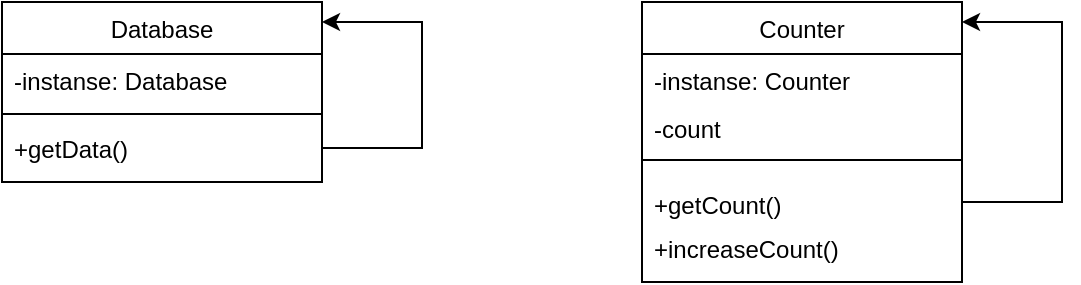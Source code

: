 <mxfile version="14.4.2" type="github" pages="22">
  <diagram id="C5RBs43oDa-KdzZeNtuy" name="Singletone">
    <mxGraphModel dx="936" dy="482" grid="1" gridSize="10" guides="1" tooltips="1" connect="1" arrows="1" fold="1" page="1" pageScale="1" pageWidth="827" pageHeight="1169" math="0" shadow="0">
      <root>
        <mxCell id="WIyWlLk6GJQsqaUBKTNV-0" />
        <mxCell id="WIyWlLk6GJQsqaUBKTNV-1" parent="WIyWlLk6GJQsqaUBKTNV-0" />
        <mxCell id="O9ziOe67SJ_mSn2HC8VR-0" value="Database" style="swimlane;fontStyle=0;align=center;verticalAlign=top;childLayout=stackLayout;horizontal=1;startSize=26;horizontalStack=0;resizeParent=1;resizeLast=0;collapsible=1;marginBottom=0;rounded=0;shadow=0;strokeWidth=1;" parent="WIyWlLk6GJQsqaUBKTNV-1" vertex="1">
          <mxGeometry x="120" y="120" width="160" height="90" as="geometry">
            <mxRectangle x="220" y="120" width="160" height="26" as="alternateBounds" />
          </mxGeometry>
        </mxCell>
        <mxCell id="O9ziOe67SJ_mSn2HC8VR-1" value="-instanse: Database" style="text;align=left;verticalAlign=top;spacingLeft=4;spacingRight=4;overflow=hidden;rotatable=0;points=[[0,0.5],[1,0.5]];portConstraint=eastwest;" parent="O9ziOe67SJ_mSn2HC8VR-0" vertex="1">
          <mxGeometry y="26" width="160" height="26" as="geometry" />
        </mxCell>
        <mxCell id="O9ziOe67SJ_mSn2HC8VR-2" value="" style="line;html=1;strokeWidth=1;align=left;verticalAlign=middle;spacingTop=-1;spacingLeft=3;spacingRight=3;rotatable=0;labelPosition=right;points=[];portConstraint=eastwest;" parent="O9ziOe67SJ_mSn2HC8VR-0" vertex="1">
          <mxGeometry y="52" width="160" height="8" as="geometry" />
        </mxCell>
        <mxCell id="O9ziOe67SJ_mSn2HC8VR-3" value="+getData()" style="text;align=left;verticalAlign=top;spacingLeft=4;spacingRight=4;overflow=hidden;rotatable=0;points=[[0,0.5],[1,0.5]];portConstraint=eastwest;" parent="O9ziOe67SJ_mSn2HC8VR-0" vertex="1">
          <mxGeometry y="60" width="160" height="26" as="geometry" />
        </mxCell>
        <mxCell id="O9ziOe67SJ_mSn2HC8VR-4" style="edgeStyle=orthogonalEdgeStyle;rounded=0;orthogonalLoop=1;jettySize=auto;html=1;exitX=1;exitY=0.5;exitDx=0;exitDy=0;" parent="O9ziOe67SJ_mSn2HC8VR-0" source="O9ziOe67SJ_mSn2HC8VR-3" target="O9ziOe67SJ_mSn2HC8VR-0" edge="1">
          <mxGeometry relative="1" as="geometry">
            <mxPoint x="170" y="10" as="targetPoint" />
            <Array as="points">
              <mxPoint x="210" y="73" />
              <mxPoint x="210" y="10" />
            </Array>
          </mxGeometry>
        </mxCell>
        <mxCell id="_3vG1zv8C2dQe2jJTQ_c-0" value="Counter" style="swimlane;fontStyle=0;align=center;verticalAlign=top;childLayout=stackLayout;horizontal=1;startSize=26;horizontalStack=0;resizeParent=1;resizeLast=0;collapsible=1;marginBottom=0;rounded=0;shadow=0;strokeWidth=1;" parent="WIyWlLk6GJQsqaUBKTNV-1" vertex="1">
          <mxGeometry x="440" y="120" width="160" height="140" as="geometry">
            <mxRectangle x="220" y="120" width="160" height="26" as="alternateBounds" />
          </mxGeometry>
        </mxCell>
        <mxCell id="_3vG1zv8C2dQe2jJTQ_c-1" value="-instanse: Counter" style="text;align=left;verticalAlign=top;spacingLeft=4;spacingRight=4;overflow=hidden;rotatable=0;points=[[0,0.5],[1,0.5]];portConstraint=eastwest;" parent="_3vG1zv8C2dQe2jJTQ_c-0" vertex="1">
          <mxGeometry y="26" width="160" height="24" as="geometry" />
        </mxCell>
        <mxCell id="_3vG1zv8C2dQe2jJTQ_c-5" value="-count" style="text;align=left;verticalAlign=top;spacingLeft=4;spacingRight=4;overflow=hidden;rotatable=0;points=[[0,0.5],[1,0.5]];portConstraint=eastwest;" parent="_3vG1zv8C2dQe2jJTQ_c-0" vertex="1">
          <mxGeometry y="50" width="160" height="20" as="geometry" />
        </mxCell>
        <mxCell id="_3vG1zv8C2dQe2jJTQ_c-2" value="" style="line;html=1;strokeWidth=1;align=left;verticalAlign=middle;spacingTop=-1;spacingLeft=3;spacingRight=3;rotatable=0;labelPosition=right;points=[];portConstraint=eastwest;" parent="_3vG1zv8C2dQe2jJTQ_c-0" vertex="1">
          <mxGeometry y="70" width="160" height="18" as="geometry" />
        </mxCell>
        <mxCell id="_3vG1zv8C2dQe2jJTQ_c-3" value="+getCount()" style="text;align=left;verticalAlign=top;spacingLeft=4;spacingRight=4;overflow=hidden;rotatable=0;points=[[0,0.5],[1,0.5]];portConstraint=eastwest;" parent="_3vG1zv8C2dQe2jJTQ_c-0" vertex="1">
          <mxGeometry y="88" width="160" height="22" as="geometry" />
        </mxCell>
        <mxCell id="_3vG1zv8C2dQe2jJTQ_c-4" style="edgeStyle=orthogonalEdgeStyle;rounded=0;orthogonalLoop=1;jettySize=auto;html=1;" parent="_3vG1zv8C2dQe2jJTQ_c-0" target="_3vG1zv8C2dQe2jJTQ_c-0" edge="1">
          <mxGeometry relative="1" as="geometry">
            <mxPoint x="170" y="10" as="targetPoint" />
            <Array as="points">
              <mxPoint x="160" y="100" />
              <mxPoint x="210" y="100" />
              <mxPoint x="210" y="10" />
            </Array>
            <mxPoint x="160" y="100" as="sourcePoint" />
          </mxGeometry>
        </mxCell>
        <mxCell id="_3vG1zv8C2dQe2jJTQ_c-6" value="+increaseCount()" style="text;align=left;verticalAlign=top;spacingLeft=4;spacingRight=4;overflow=hidden;rotatable=0;points=[[0,0.5],[1,0.5]];portConstraint=eastwest;" parent="_3vG1zv8C2dQe2jJTQ_c-0" vertex="1">
          <mxGeometry y="110" width="160" height="22" as="geometry" />
        </mxCell>
      </root>
    </mxGraphModel>
  </diagram>
  <diagram id="jMjhoI467r6ZGM9meSJc" name="Factory">
    <mxGraphModel dx="936" dy="482" grid="1" gridSize="10" guides="1" tooltips="1" connect="1" arrows="1" fold="1" page="1" pageScale="1" pageWidth="827" pageHeight="1169" math="0" shadow="0">
      <root>
        <mxCell id="TrRPFMCYir2rgoAUJRrW-0" />
        <mxCell id="TrRPFMCYir2rgoAUJRrW-1" parent="TrRPFMCYir2rgoAUJRrW-0" />
        <mxCell id="8Xb9rDKLb6GUkHT1SPFn-0" value="MemberFactory" style="swimlane;fontStyle=0;align=center;verticalAlign=top;childLayout=stackLayout;horizontal=1;startSize=26;horizontalStack=0;resizeParent=1;resizeLast=0;collapsible=1;marginBottom=0;rounded=0;shadow=0;strokeWidth=1;" parent="TrRPFMCYir2rgoAUJRrW-1" vertex="1">
          <mxGeometry x="320" y="70" width="160" height="90" as="geometry">
            <mxRectangle x="220" y="120" width="160" height="26" as="alternateBounds" />
          </mxGeometry>
        </mxCell>
        <mxCell id="8Xb9rDKLb6GUkHT1SPFn-2" value="" style="line;html=1;strokeWidth=1;align=left;verticalAlign=middle;spacingTop=-1;spacingLeft=3;spacingRight=3;rotatable=0;labelPosition=right;points=[];portConstraint=eastwest;" parent="8Xb9rDKLb6GUkHT1SPFn-0" vertex="1">
          <mxGeometry y="26" width="160" height="34" as="geometry" />
        </mxCell>
        <mxCell id="8Xb9rDKLb6GUkHT1SPFn-3" value="+createUser()" style="text;align=left;verticalAlign=top;spacingLeft=4;spacingRight=4;overflow=hidden;rotatable=0;points=[[0,0.5],[1,0.5]];portConstraint=eastwest;" parent="8Xb9rDKLb6GUkHT1SPFn-0" vertex="1">
          <mxGeometry y="60" width="160" height="30" as="geometry" />
        </mxCell>
        <mxCell id="yNzAMvBHofBkpVFQkqe_-4" value="StandardMembership" style="swimlane;fontStyle=0;align=center;verticalAlign=top;childLayout=stackLayout;horizontal=1;startSize=26;horizontalStack=0;resizeParent=1;resizeLast=0;collapsible=1;marginBottom=0;rounded=0;shadow=0;strokeWidth=1;" parent="TrRPFMCYir2rgoAUJRrW-1" vertex="1">
          <mxGeometry x="320" y="220" width="160" height="90" as="geometry">
            <mxRectangle x="220" y="120" width="160" height="26" as="alternateBounds" />
          </mxGeometry>
        </mxCell>
        <mxCell id="g3BGrvpPrSp-qf6jVqUP-23" value="-name: String" style="text;align=left;verticalAlign=top;spacingLeft=4;spacingRight=4;overflow=hidden;rotatable=0;points=[[0,0.5],[1,0.5]];portConstraint=eastwest;" parent="yNzAMvBHofBkpVFQkqe_-4" vertex="1">
          <mxGeometry y="26" width="160" height="26" as="geometry" />
        </mxCell>
        <mxCell id="g3BGrvpPrSp-qf6jVqUP-24" value="-price: int" style="text;align=left;verticalAlign=top;spacingLeft=4;spacingRight=4;overflow=hidden;rotatable=0;points=[[0,0.5],[1,0.5]];portConstraint=eastwest;" parent="yNzAMvBHofBkpVFQkqe_-4" vertex="1">
          <mxGeometry y="52" width="160" height="26" as="geometry" />
        </mxCell>
        <mxCell id="yNzAMvBHofBkpVFQkqe_-6" value="" style="line;html=1;strokeWidth=1;align=left;verticalAlign=middle;spacingTop=-1;spacingLeft=3;spacingRight=3;rotatable=0;labelPosition=right;points=[];portConstraint=eastwest;" parent="yNzAMvBHofBkpVFQkqe_-4" vertex="1">
          <mxGeometry y="78" width="160" height="6" as="geometry" />
        </mxCell>
        <mxCell id="yNzAMvBHofBkpVFQkqe_-15" style="edgeStyle=orthogonalEdgeStyle;rounded=0;orthogonalLoop=1;jettySize=auto;html=1;exitX=0.5;exitY=0;exitDx=0;exitDy=0;entryX=0.5;entryY=0;entryDx=0;entryDy=0;endArrow=open;endFill=0;startArrow=open;startFill=0;endSize=12;startSize=12;" parent="TrRPFMCYir2rgoAUJRrW-1" source="yNzAMvBHofBkpVFQkqe_-8" edge="1">
          <mxGeometry relative="1" as="geometry">
            <mxPoint x="600" y="220" as="targetPoint" />
            <Array as="points">
              <mxPoint x="200" y="180" />
              <mxPoint x="600" y="180" />
            </Array>
          </mxGeometry>
        </mxCell>
        <mxCell id="yNzAMvBHofBkpVFQkqe_-8" value="TrialMembership" style="swimlane;fontStyle=0;align=center;verticalAlign=top;childLayout=stackLayout;horizontal=1;startSize=26;horizontalStack=0;resizeParent=1;resizeLast=0;collapsible=1;marginBottom=0;rounded=0;shadow=0;strokeWidth=1;" parent="TrRPFMCYir2rgoAUJRrW-1" vertex="1">
          <mxGeometry x="120" y="220" width="160" height="90" as="geometry">
            <mxRectangle x="220" y="120" width="160" height="26" as="alternateBounds" />
          </mxGeometry>
        </mxCell>
        <mxCell id="yNzAMvBHofBkpVFQkqe_-9" value="-name: String" style="text;align=left;verticalAlign=top;spacingLeft=4;spacingRight=4;overflow=hidden;rotatable=0;points=[[0,0.5],[1,0.5]];portConstraint=eastwest;" parent="yNzAMvBHofBkpVFQkqe_-8" vertex="1">
          <mxGeometry y="26" width="160" height="26" as="geometry" />
        </mxCell>
        <mxCell id="g3BGrvpPrSp-qf6jVqUP-10" value="-price: int" style="text;align=left;verticalAlign=top;spacingLeft=4;spacingRight=4;overflow=hidden;rotatable=0;points=[[0,0.5],[1,0.5]];portConstraint=eastwest;" parent="yNzAMvBHofBkpVFQkqe_-8" vertex="1">
          <mxGeometry y="52" width="160" height="26" as="geometry" />
        </mxCell>
        <mxCell id="yNzAMvBHofBkpVFQkqe_-10" value="" style="line;html=1;strokeWidth=1;align=left;verticalAlign=middle;spacingTop=-1;spacingLeft=3;spacingRight=3;rotatable=0;labelPosition=right;points=[];portConstraint=eastwest;" parent="yNzAMvBHofBkpVFQkqe_-8" vertex="1">
          <mxGeometry y="78" width="160" height="6" as="geometry" />
        </mxCell>
        <mxCell id="g3BGrvpPrSp-qf6jVqUP-26" value="StandardMembership" style="swimlane;fontStyle=0;align=center;verticalAlign=top;childLayout=stackLayout;horizontal=1;startSize=26;horizontalStack=0;resizeParent=1;resizeLast=0;collapsible=1;marginBottom=0;rounded=0;shadow=0;strokeWidth=1;" parent="TrRPFMCYir2rgoAUJRrW-1" vertex="1">
          <mxGeometry x="520" y="220" width="160" height="90" as="geometry">
            <mxRectangle x="220" y="120" width="160" height="26" as="alternateBounds" />
          </mxGeometry>
        </mxCell>
        <mxCell id="g3BGrvpPrSp-qf6jVqUP-29" value="-name: String" style="text;align=left;verticalAlign=top;spacingLeft=4;spacingRight=4;overflow=hidden;rotatable=0;points=[[0,0.5],[1,0.5]];portConstraint=eastwest;" parent="g3BGrvpPrSp-qf6jVqUP-26" vertex="1">
          <mxGeometry y="26" width="160" height="26" as="geometry" />
        </mxCell>
        <mxCell id="g3BGrvpPrSp-qf6jVqUP-28" value="-price: int" style="text;align=left;verticalAlign=top;spacingLeft=4;spacingRight=4;overflow=hidden;rotatable=0;points=[[0,0.5],[1,0.5]];portConstraint=eastwest;" parent="g3BGrvpPrSp-qf6jVqUP-26" vertex="1">
          <mxGeometry y="52" width="160" height="26" as="geometry" />
        </mxCell>
        <mxCell id="g3BGrvpPrSp-qf6jVqUP-30" value="" style="line;html=1;strokeWidth=1;align=left;verticalAlign=middle;spacingTop=-1;spacingLeft=3;spacingRight=3;rotatable=0;labelPosition=right;points=[];portConstraint=eastwest;" parent="g3BGrvpPrSp-qf6jVqUP-26" vertex="1">
          <mxGeometry y="78" width="160" height="6" as="geometry" />
        </mxCell>
        <mxCell id="8CDei1bv62wYZVwLIE-J-0" value="" style="endArrow=none;endFill=0;endSize=0;html=1;exitX=0.5;exitY=0;exitDx=0;exitDy=0;entryX=0.5;entryY=0.967;entryDx=0;entryDy=0;entryPerimeter=0;startArrow=open;startFill=0;startSize=12;" parent="TrRPFMCYir2rgoAUJRrW-1" source="yNzAMvBHofBkpVFQkqe_-4" target="8Xb9rDKLb6GUkHT1SPFn-3" edge="1">
          <mxGeometry width="160" relative="1" as="geometry">
            <mxPoint x="330" y="250" as="sourcePoint" />
            <mxPoint x="490" y="250" as="targetPoint" />
          </mxGeometry>
        </mxCell>
      </root>
    </mxGraphModel>
  </diagram>
  <diagram id="P9gw5unjBDDrMWXLnF8S" name="Prototype">
    <mxGraphModel dx="936" dy="482" grid="1" gridSize="10" guides="1" tooltips="1" connect="1" arrows="1" fold="1" page="1" pageScale="1" pageWidth="827" pageHeight="1169" math="0" shadow="0">
      <root>
        <mxCell id="H40pHWD9G-oRufZAGVYC-0" />
        <mxCell id="H40pHWD9G-oRufZAGVYC-1" parent="H40pHWD9G-oRufZAGVYC-0" />
        <mxCell id="GMjJjGJIdRNtnL5C54tg-0" value="Laptop" style="swimlane;fontStyle=0;align=center;verticalAlign=top;childLayout=stackLayout;horizontal=1;startSize=26;horizontalStack=0;resizeParent=1;resizeLast=0;collapsible=1;marginBottom=0;rounded=0;shadow=0;strokeWidth=1;" parent="H40pHWD9G-oRufZAGVYC-1" vertex="1">
          <mxGeometry x="320" y="70" width="160" height="180" as="geometry">
            <mxRectangle x="220" y="120" width="160" height="26" as="alternateBounds" />
          </mxGeometry>
        </mxCell>
        <mxCell id="GMjJjGJIdRNtnL5C54tg-42" value="-model: String" style="text;align=left;verticalAlign=top;spacingLeft=4;spacingRight=4;overflow=hidden;rotatable=0;points=[[0,0.5],[1,0.5]];portConstraint=eastwest;" parent="GMjJjGJIdRNtnL5C54tg-0" vertex="1">
          <mxGeometry y="26" width="160" height="26" as="geometry" />
        </mxCell>
        <mxCell id="GMjJjGJIdRNtnL5C54tg-43" value="-processor: String" style="text;align=left;verticalAlign=top;spacingLeft=4;spacingRight=4;overflow=hidden;rotatable=0;points=[[0,0.5],[1,0.5]];portConstraint=eastwest;" parent="GMjJjGJIdRNtnL5C54tg-0" vertex="1">
          <mxGeometry y="52" width="160" height="26" as="geometry" />
        </mxCell>
        <mxCell id="GMjJjGJIdRNtnL5C54tg-44" value="-memory: String" style="text;align=left;verticalAlign=top;spacingLeft=4;spacingRight=4;overflow=hidden;rotatable=0;points=[[0,0.5],[1,0.5]];portConstraint=eastwest;" parent="GMjJjGJIdRNtnL5C54tg-0" vertex="1">
          <mxGeometry y="78" width="160" height="32" as="geometry" />
        </mxCell>
        <mxCell id="GMjJjGJIdRNtnL5C54tg-45" value="-color: String" style="text;align=left;verticalAlign=top;spacingLeft=4;spacingRight=4;overflow=hidden;rotatable=0;points=[[0,0.5],[1,0.5]];portConstraint=eastwest;" parent="GMjJjGJIdRNtnL5C54tg-0" vertex="1">
          <mxGeometry y="110" width="160" height="32" as="geometry" />
        </mxCell>
        <mxCell id="GMjJjGJIdRNtnL5C54tg-1" value="" style="line;html=1;strokeWidth=1;align=left;verticalAlign=middle;spacingTop=-1;spacingLeft=3;spacingRight=3;rotatable=0;labelPosition=right;points=[];portConstraint=eastwest;" parent="GMjJjGJIdRNtnL5C54tg-0" vertex="1">
          <mxGeometry y="142" width="160" height="8" as="geometry" />
        </mxCell>
        <mxCell id="GMjJjGJIdRNtnL5C54tg-2" value="+produce()" style="text;align=left;verticalAlign=top;spacingLeft=4;spacingRight=4;overflow=hidden;rotatable=0;points=[[0,0.5],[1,0.5]];portConstraint=eastwest;" parent="GMjJjGJIdRNtnL5C54tg-0" vertex="1">
          <mxGeometry y="150" width="160" height="30" as="geometry" />
        </mxCell>
      </root>
    </mxGraphModel>
  </diagram>
  <diagram id="DuXAKAQPo3ok8juPc1MR" name="Builder">
    <mxGraphModel dx="936" dy="482" grid="1" gridSize="10" guides="1" tooltips="1" connect="1" arrows="1" fold="1" page="1" pageScale="1" pageWidth="827" pageHeight="1169" math="0" shadow="0">
      <root>
        <mxCell id="viOHId6UpiaeN_Pz3Xj2-0" />
        <mxCell id="viOHId6UpiaeN_Pz3Xj2-1" parent="viOHId6UpiaeN_Pz3Xj2-0" />
        <mxCell id="viOHId6UpiaeN_Pz3Xj2-2" value="MacBookBuilder" style="swimlane;fontStyle=0;align=center;verticalAlign=top;childLayout=stackLayout;horizontal=1;startSize=26;horizontalStack=0;resizeParent=1;resizeLast=0;collapsible=1;marginBottom=0;rounded=0;shadow=0;strokeWidth=1;" parent="viOHId6UpiaeN_Pz3Xj2-1" vertex="1">
          <mxGeometry x="300" y="80" width="200" height="154" as="geometry">
            <mxRectangle x="220" y="120" width="160" height="26" as="alternateBounds" />
          </mxGeometry>
        </mxCell>
        <mxCell id="viOHId6UpiaeN_Pz3Xj2-8" value="-MacBook: MacBook" style="text;align=left;verticalAlign=top;spacingLeft=4;spacingRight=4;overflow=hidden;rotatable=0;points=[[0,0.5],[1,0.5]];portConstraint=eastwest;" parent="viOHId6UpiaeN_Pz3Xj2-2" vertex="1">
          <mxGeometry y="26" width="200" height="30" as="geometry" />
        </mxCell>
        <mxCell id="viOHId6UpiaeN_Pz3Xj2-7" value="" style="line;html=1;strokeWidth=1;align=left;verticalAlign=middle;spacingTop=-1;spacingLeft=3;spacingRight=3;rotatable=0;labelPosition=right;points=[];portConstraint=eastwest;" parent="viOHId6UpiaeN_Pz3Xj2-2" vertex="1">
          <mxGeometry y="56" width="200" height="8" as="geometry" />
        </mxCell>
        <mxCell id="viOHId6UpiaeN_Pz3Xj2-25" value="+updateProcessor(processor)" style="text;align=left;verticalAlign=top;spacingLeft=4;spacingRight=4;overflow=hidden;rotatable=0;points=[[0,0.5],[1,0.5]];portConstraint=eastwest;" parent="viOHId6UpiaeN_Pz3Xj2-2" vertex="1">
          <mxGeometry y="64" width="200" height="26" as="geometry" />
        </mxCell>
        <mxCell id="viOHId6UpiaeN_Pz3Xj2-26" value="+updateMemory(memory)" style="text;align=left;verticalAlign=top;spacingLeft=4;spacingRight=4;overflow=hidden;rotatable=0;points=[[0,0.5],[1,0.5]];portConstraint=eastwest;" parent="viOHId6UpiaeN_Pz3Xj2-2" vertex="1">
          <mxGeometry y="90" width="200" height="32" as="geometry" />
        </mxCell>
        <mxCell id="viOHId6UpiaeN_Pz3Xj2-27" value="+chooseColor(color)" style="text;align=left;verticalAlign=top;spacingLeft=4;spacingRight=4;overflow=hidden;rotatable=0;points=[[0,0.5],[1,0.5]];portConstraint=eastwest;" parent="viOHId6UpiaeN_Pz3Xj2-2" vertex="1">
          <mxGeometry y="122" width="200" height="32" as="geometry" />
        </mxCell>
        <mxCell id="viOHId6UpiaeN_Pz3Xj2-13" value="MacBook" style="swimlane;fontStyle=0;align=center;verticalAlign=top;childLayout=stackLayout;horizontal=1;startSize=26;horizontalStack=0;resizeParent=1;resizeLast=0;collapsible=1;marginBottom=0;rounded=0;shadow=0;strokeWidth=1;" parent="viOHId6UpiaeN_Pz3Xj2-1" vertex="1">
          <mxGeometry x="300" y="280" width="200" height="120" as="geometry">
            <mxRectangle x="220" y="120" width="160" height="26" as="alternateBounds" />
          </mxGeometry>
        </mxCell>
        <mxCell id="viOHId6UpiaeN_Pz3Xj2-14" value="-model: String" style="text;align=left;verticalAlign=top;spacingLeft=4;spacingRight=4;overflow=hidden;rotatable=0;points=[[0,0.5],[1,0.5]];portConstraint=eastwest;" parent="viOHId6UpiaeN_Pz3Xj2-13" vertex="1">
          <mxGeometry y="26" width="200" height="26" as="geometry" />
        </mxCell>
        <mxCell id="t1ko4jX9DizjB_gPgPxi-1" value="-processor: String" style="text;align=left;verticalAlign=top;spacingLeft=4;spacingRight=4;overflow=hidden;rotatable=0;points=[[0,0.5],[1,0.5]];portConstraint=eastwest;" parent="viOHId6UpiaeN_Pz3Xj2-13" vertex="1">
          <mxGeometry y="52" width="200" height="26" as="geometry" />
        </mxCell>
        <mxCell id="t1ko4jX9DizjB_gPgPxi-0" value="-color: String" style="text;align=left;verticalAlign=top;spacingLeft=4;spacingRight=4;overflow=hidden;rotatable=0;points=[[0,0.5],[1,0.5]];portConstraint=eastwest;" parent="viOHId6UpiaeN_Pz3Xj2-13" vertex="1">
          <mxGeometry y="78" width="200" height="26" as="geometry" />
        </mxCell>
        <mxCell id="viOHId6UpiaeN_Pz3Xj2-16" value="" style="line;html=1;strokeWidth=1;align=left;verticalAlign=middle;spacingTop=-1;spacingLeft=3;spacingRight=3;rotatable=0;labelPosition=right;points=[];portConstraint=eastwest;" parent="viOHId6UpiaeN_Pz3Xj2-13" vertex="1">
          <mxGeometry y="104" width="200" height="4" as="geometry" />
        </mxCell>
        <mxCell id="0BvtrRxs-ib1u0NtoTyO-0" value="" style="endArrow=none;endFill=0;endSize=12;html=1;exitX=0.5;exitY=0;exitDx=0;exitDy=0;entryX=0.505;entryY=0.969;entryDx=0;entryDy=0;entryPerimeter=0;startArrow=open;startFill=0;startSize=12;" parent="viOHId6UpiaeN_Pz3Xj2-1" source="viOHId6UpiaeN_Pz3Xj2-13" target="viOHId6UpiaeN_Pz3Xj2-27" edge="1">
          <mxGeometry width="160" relative="1" as="geometry">
            <mxPoint x="330" y="170" as="sourcePoint" />
            <mxPoint x="490" y="170" as="targetPoint" />
          </mxGeometry>
        </mxCell>
      </root>
    </mxGraphModel>
  </diagram>
  <diagram id="_yLUpWNFVi4N9Cd0L-R8" name="AbstractFactory">
    <mxGraphModel dx="936" dy="482" grid="1" gridSize="10" guides="1" tooltips="1" connect="1" arrows="1" fold="1" page="1" pageScale="1" pageWidth="827" pageHeight="1169" math="0" shadow="0">
      <root>
        <mxCell id="VetKhG81UJopcHly6jF8-0" />
        <mxCell id="VetKhG81UJopcHly6jF8-1" parent="VetKhG81UJopcHly6jF8-0" />
        <mxCell id="74ha1rQsol1TKqyV9-96-16" value="DryCargo" style="swimlane;fontStyle=0;align=center;verticalAlign=top;childLayout=stackLayout;horizontal=1;startSize=26;horizontalStack=0;resizeParent=1;resizeParentMax=0;resizeLast=0;collapsible=1;marginBottom=0;" parent="VetKhG81UJopcHly6jF8-1" vertex="1">
          <mxGeometry x="80" y="350" width="160" height="86" as="geometry" />
        </mxCell>
        <mxCell id="74ha1rQsol1TKqyV9-96-17" value="+ cargo: String" style="text;strokeColor=none;fillColor=none;align=left;verticalAlign=top;spacingLeft=4;spacingRight=4;overflow=hidden;rotatable=0;points=[[0,0.5],[1,0.5]];portConstraint=eastwest;" parent="74ha1rQsol1TKqyV9-96-16" vertex="1">
          <mxGeometry y="26" width="160" height="26" as="geometry" />
        </mxCell>
        <mxCell id="74ha1rQsol1TKqyV9-96-18" value="" style="line;strokeWidth=1;fillColor=none;align=left;verticalAlign=middle;spacingTop=-1;spacingLeft=3;spacingRight=3;rotatable=0;labelPosition=right;points=[];portConstraint=eastwest;" parent="74ha1rQsol1TKqyV9-96-16" vertex="1">
          <mxGeometry y="52" width="160" height="8" as="geometry" />
        </mxCell>
        <mxCell id="74ha1rQsol1TKqyV9-96-19" value="+ getInfo()" style="text;strokeColor=none;fillColor=none;align=left;verticalAlign=top;spacingLeft=4;spacingRight=4;overflow=hidden;rotatable=0;points=[[0,0.5],[1,0.5]];portConstraint=eastwest;" parent="74ha1rQsol1TKqyV9-96-16" vertex="1">
          <mxGeometry y="60" width="160" height="26" as="geometry" />
        </mxCell>
        <mxCell id="74ha1rQsol1TKqyV9-96-20" value="BulkCargo" style="swimlane;fontStyle=0;align=center;verticalAlign=top;childLayout=stackLayout;horizontal=1;startSize=26;horizontalStack=0;resizeParent=1;resizeParentMax=0;resizeLast=0;collapsible=1;marginBottom=0;" parent="VetKhG81UJopcHly6jF8-1" vertex="1">
          <mxGeometry x="594" y="350" width="160" height="86" as="geometry" />
        </mxCell>
        <mxCell id="74ha1rQsol1TKqyV9-96-21" value="+ cargo: String" style="text;strokeColor=none;fillColor=none;align=left;verticalAlign=top;spacingLeft=4;spacingRight=4;overflow=hidden;rotatable=0;points=[[0,0.5],[1,0.5]];portConstraint=eastwest;" parent="74ha1rQsol1TKqyV9-96-20" vertex="1">
          <mxGeometry y="26" width="160" height="26" as="geometry" />
        </mxCell>
        <mxCell id="74ha1rQsol1TKqyV9-96-22" value="" style="line;strokeWidth=1;fillColor=none;align=left;verticalAlign=middle;spacingTop=-1;spacingLeft=3;spacingRight=3;rotatable=0;labelPosition=right;points=[];portConstraint=eastwest;" parent="74ha1rQsol1TKqyV9-96-20" vertex="1">
          <mxGeometry y="52" width="160" height="8" as="geometry" />
        </mxCell>
        <mxCell id="74ha1rQsol1TKqyV9-96-23" value="+ getInfo()" style="text;strokeColor=none;fillColor=none;align=left;verticalAlign=top;spacingLeft=4;spacingRight=4;overflow=hidden;rotatable=0;points=[[0,0.5],[1,0.5]];portConstraint=eastwest;" parent="74ha1rQsol1TKqyV9-96-20" vertex="1">
          <mxGeometry y="60" width="160" height="26" as="geometry" />
        </mxCell>
        <mxCell id="74ha1rQsol1TKqyV9-96-24" value="ShipTransferDryCargo" style="swimlane;fontStyle=0;childLayout=stackLayout;horizontal=1;startSize=26;fillColor=none;horizontalStack=0;resizeParent=1;resizeParentMax=0;resizeLast=0;collapsible=1;marginBottom=0;" parent="VetKhG81UJopcHly6jF8-1" vertex="1">
          <mxGeometry x="434" y="240" width="140" height="52" as="geometry" />
        </mxCell>
        <mxCell id="74ha1rQsol1TKqyV9-96-25" value="+ info: String" style="text;strokeColor=none;fillColor=none;align=left;verticalAlign=top;spacingLeft=4;spacingRight=4;overflow=hidden;rotatable=0;points=[[0,0.5],[1,0.5]];portConstraint=eastwest;" parent="74ha1rQsol1TKqyV9-96-24" vertex="1">
          <mxGeometry y="26" width="140" height="26" as="geometry" />
        </mxCell>
        <mxCell id="74ha1rQsol1TKqyV9-96-28" value="TruckTransferBulkCargo" style="swimlane;fontStyle=0;childLayout=stackLayout;horizontal=1;startSize=26;fillColor=none;horizontalStack=0;resizeParent=1;resizeParentMax=0;resizeLast=0;collapsible=1;marginBottom=0;" parent="VetKhG81UJopcHly6jF8-1" vertex="1">
          <mxGeometry x="254" y="240" width="140" height="52" as="geometry" />
        </mxCell>
        <mxCell id="74ha1rQsol1TKqyV9-96-29" value="+ info: String" style="text;strokeColor=none;fillColor=none;align=left;verticalAlign=top;spacingLeft=4;spacingRight=4;overflow=hidden;rotatable=0;points=[[0,0.5],[1,0.5]];portConstraint=eastwest;" parent="74ha1rQsol1TKqyV9-96-28" vertex="1">
          <mxGeometry y="26" width="140" height="26" as="geometry" />
        </mxCell>
        <mxCell id="74ha1rQsol1TKqyV9-96-30" value="ShipTransferBulkCargo" style="swimlane;fontStyle=0;childLayout=stackLayout;horizontal=1;startSize=26;fillColor=none;horizontalStack=0;resizeParent=1;resizeParentMax=0;resizeLast=0;collapsible=1;marginBottom=0;" parent="VetKhG81UJopcHly6jF8-1" vertex="1">
          <mxGeometry x="614" y="240" width="140" height="52" as="geometry" />
        </mxCell>
        <mxCell id="74ha1rQsol1TKqyV9-96-31" value="+ info: String" style="text;strokeColor=none;fillColor=none;align=left;verticalAlign=top;spacingLeft=4;spacingRight=4;overflow=hidden;rotatable=0;points=[[0,0.5],[1,0.5]];portConstraint=eastwest;" parent="74ha1rQsol1TKqyV9-96-30" vertex="1">
          <mxGeometry y="26" width="140" height="26" as="geometry" />
        </mxCell>
        <mxCell id="74ha1rQsol1TKqyV9-96-32" value="TruckTransferDryCargo" style="swimlane;fontStyle=0;childLayout=stackLayout;horizontal=1;startSize=26;fillColor=none;horizontalStack=0;resizeParent=1;resizeParentMax=0;resizeLast=0;collapsible=1;marginBottom=0;" parent="VetKhG81UJopcHly6jF8-1" vertex="1">
          <mxGeometry x="74" y="240" width="140" height="52" as="geometry" />
        </mxCell>
        <mxCell id="74ha1rQsol1TKqyV9-96-33" value="+ info: String" style="text;strokeColor=none;fillColor=none;align=left;verticalAlign=top;spacingLeft=4;spacingRight=4;overflow=hidden;rotatable=0;points=[[0,0.5],[1,0.5]];portConstraint=eastwest;" parent="74ha1rQsol1TKqyV9-96-32" vertex="1">
          <mxGeometry y="26" width="140" height="26" as="geometry" />
        </mxCell>
        <mxCell id="74ha1rQsol1TKqyV9-96-34" value="TransferFactory" style="swimlane;fontStyle=2;align=center;verticalAlign=top;childLayout=stackLayout;horizontal=1;startSize=26;horizontalStack=0;resizeParent=1;resizeParentMax=0;resizeLast=0;collapsible=1;marginBottom=0;" parent="VetKhG81UJopcHly6jF8-1" vertex="1">
          <mxGeometry x="334" y="40" width="160" height="86" as="geometry" />
        </mxCell>
        <mxCell id="74ha1rQsol1TKqyV9-96-36" value="" style="line;strokeWidth=1;fillColor=none;align=left;verticalAlign=middle;spacingTop=-1;spacingLeft=3;spacingRight=3;rotatable=0;labelPosition=right;points=[];portConstraint=eastwest;" parent="74ha1rQsol1TKqyV9-96-34" vertex="1">
          <mxGeometry y="26" width="160" height="8" as="geometry" />
        </mxCell>
        <mxCell id="74ha1rQsol1TKqyV9-96-37" value="+ createDryCargo()&#xa;&#xa;" style="text;strokeColor=none;fillColor=none;align=left;verticalAlign=top;spacingLeft=4;spacingRight=4;overflow=hidden;rotatable=0;points=[[0,0.5],[1,0.5]];portConstraint=eastwest;" parent="74ha1rQsol1TKqyV9-96-34" vertex="1">
          <mxGeometry y="34" width="160" height="26" as="geometry" />
        </mxCell>
        <mxCell id="74ha1rQsol1TKqyV9-96-38" value="+ createBulkCargo()&#xa;&#xa;" style="text;strokeColor=none;fillColor=none;align=left;verticalAlign=top;spacingLeft=4;spacingRight=4;overflow=hidden;rotatable=0;points=[[0,0.5],[1,0.5]];portConstraint=eastwest;" parent="74ha1rQsol1TKqyV9-96-34" vertex="1">
          <mxGeometry y="60" width="160" height="26" as="geometry" />
        </mxCell>
        <mxCell id="DZM52OzUE-sWd19JMV-3-0" value="TruckTransferFactory" style="swimlane;fontStyle=0;align=center;verticalAlign=top;childLayout=stackLayout;horizontal=1;startSize=26;horizontalStack=0;resizeParent=1;resizeParentMax=0;resizeLast=0;collapsible=1;marginBottom=0;" parent="VetKhG81UJopcHly6jF8-1" vertex="1">
          <mxGeometry x="154" y="126" width="160" height="86" as="geometry" />
        </mxCell>
        <mxCell id="DZM52OzUE-sWd19JMV-3-1" value="" style="line;strokeWidth=1;fillColor=none;align=left;verticalAlign=middle;spacingTop=-1;spacingLeft=3;spacingRight=3;rotatable=0;labelPosition=right;points=[];portConstraint=eastwest;" parent="DZM52OzUE-sWd19JMV-3-0" vertex="1">
          <mxGeometry y="26" width="160" height="8" as="geometry" />
        </mxCell>
        <mxCell id="DZM52OzUE-sWd19JMV-3-2" value="+ createDryCargo()&#xa;&#xa;" style="text;strokeColor=none;fillColor=none;align=left;verticalAlign=top;spacingLeft=4;spacingRight=4;overflow=hidden;rotatable=0;points=[[0,0.5],[1,0.5]];portConstraint=eastwest;" parent="DZM52OzUE-sWd19JMV-3-0" vertex="1">
          <mxGeometry y="34" width="160" height="26" as="geometry" />
        </mxCell>
        <mxCell id="DZM52OzUE-sWd19JMV-3-3" value="+ createBulkCargo()&#xa;&#xa;" style="text;strokeColor=none;fillColor=none;align=left;verticalAlign=top;spacingLeft=4;spacingRight=4;overflow=hidden;rotatable=0;points=[[0,0.5],[1,0.5]];portConstraint=eastwest;" parent="DZM52OzUE-sWd19JMV-3-0" vertex="1">
          <mxGeometry y="60" width="160" height="26" as="geometry" />
        </mxCell>
        <mxCell id="DZM52OzUE-sWd19JMV-3-4" value="ShipTransferFactory" style="swimlane;fontStyle=0;align=center;verticalAlign=top;childLayout=stackLayout;horizontal=1;startSize=26;horizontalStack=0;resizeParent=1;resizeParentMax=0;resizeLast=0;collapsible=1;marginBottom=0;" parent="VetKhG81UJopcHly6jF8-1" vertex="1">
          <mxGeometry x="514" y="126" width="160" height="86" as="geometry" />
        </mxCell>
        <mxCell id="DZM52OzUE-sWd19JMV-3-5" value="" style="line;strokeWidth=1;fillColor=none;align=left;verticalAlign=middle;spacingTop=-1;spacingLeft=3;spacingRight=3;rotatable=0;labelPosition=right;points=[];portConstraint=eastwest;" parent="DZM52OzUE-sWd19JMV-3-4" vertex="1">
          <mxGeometry y="26" width="160" height="8" as="geometry" />
        </mxCell>
        <mxCell id="DZM52OzUE-sWd19JMV-3-6" value="+ createDryCargo()&#xa;&#xa;" style="text;strokeColor=none;fillColor=none;align=left;verticalAlign=top;spacingLeft=4;spacingRight=4;overflow=hidden;rotatable=0;points=[[0,0.5],[1,0.5]];portConstraint=eastwest;" parent="DZM52OzUE-sWd19JMV-3-4" vertex="1">
          <mxGeometry y="34" width="160" height="26" as="geometry" />
        </mxCell>
        <mxCell id="DZM52OzUE-sWd19JMV-3-7" value="+ createBulkCargo()&#xa;&#xa;" style="text;strokeColor=none;fillColor=none;align=left;verticalAlign=top;spacingLeft=4;spacingRight=4;overflow=hidden;rotatable=0;points=[[0,0.5],[1,0.5]];portConstraint=eastwest;" parent="DZM52OzUE-sWd19JMV-3-4" vertex="1">
          <mxGeometry y="60" width="160" height="26" as="geometry" />
        </mxCell>
        <mxCell id="DZM52OzUE-sWd19JMV-3-8" value="" style="endArrow=block;endFill=0;endSize=12;html=1;exitX=0.5;exitY=0;exitDx=0;exitDy=0;edgeStyle=orthogonalEdgeStyle;elbow=vertical;entryX=0;entryY=0.5;entryDx=0;entryDy=0;startArrow=none;startFill=0;startSize=12;" parent="VetKhG81UJopcHly6jF8-1" source="DZM52OzUE-sWd19JMV-3-0" target="74ha1rQsol1TKqyV9-96-37" edge="1">
          <mxGeometry width="160" relative="1" as="geometry">
            <mxPoint x="384" y="240" as="sourcePoint" />
            <mxPoint x="284" y="70" as="targetPoint" />
          </mxGeometry>
        </mxCell>
        <mxCell id="DZM52OzUE-sWd19JMV-3-10" value="" style="endArrow=block;endFill=0;endSize=12;html=1;exitX=0.5;exitY=0;exitDx=0;exitDy=0;entryX=1;entryY=0.5;entryDx=0;entryDy=0;edgeStyle=orthogonalEdgeStyle;" parent="VetKhG81UJopcHly6jF8-1" source="DZM52OzUE-sWd19JMV-3-4" target="74ha1rQsol1TKqyV9-96-37" edge="1">
          <mxGeometry width="160" relative="1" as="geometry">
            <mxPoint x="384" y="240" as="sourcePoint" />
            <mxPoint x="544" y="240" as="targetPoint" />
          </mxGeometry>
        </mxCell>
        <mxCell id="DZM52OzUE-sWd19JMV-3-13" value="" style="endArrow=none;endFill=0;endSize=24;html=1;exitX=0.75;exitY=0;exitDx=0;exitDy=0;entryX=1;entryY=0.5;entryDx=0;entryDy=0;edgeStyle=orthogonalEdgeStyle;startArrow=open;startFill=0;startSize=12;" parent="VetKhG81UJopcHly6jF8-1" source="74ha1rQsol1TKqyV9-96-28" target="DZM52OzUE-sWd19JMV-3-2" edge="1">
          <mxGeometry width="160" relative="1" as="geometry">
            <mxPoint x="384" y="240" as="sourcePoint" />
            <mxPoint x="544" y="240" as="targetPoint" />
            <Array as="points">
              <mxPoint x="359" y="173" />
            </Array>
          </mxGeometry>
        </mxCell>
        <mxCell id="DZM52OzUE-sWd19JMV-3-14" value="" style="endArrow=none;endFill=0;endSize=24;html=1;exitX=0.25;exitY=0;exitDx=0;exitDy=0;entryX=0;entryY=0.5;entryDx=0;entryDy=0;edgeStyle=orthogonalEdgeStyle;startArrow=open;startFill=0;startSize=12;" parent="VetKhG81UJopcHly6jF8-1" source="74ha1rQsol1TKqyV9-96-32" target="DZM52OzUE-sWd19JMV-3-2" edge="1">
          <mxGeometry width="160" relative="1" as="geometry">
            <mxPoint x="384" y="240" as="sourcePoint" />
            <mxPoint x="544" y="240" as="targetPoint" />
          </mxGeometry>
        </mxCell>
        <mxCell id="DZM52OzUE-sWd19JMV-3-15" value="" style="endArrow=none;endFill=0;endSize=24;html=1;exitX=0.25;exitY=0;exitDx=0;exitDy=0;entryX=0;entryY=0.5;entryDx=0;entryDy=0;edgeStyle=orthogonalEdgeStyle;startArrow=open;startFill=0;startSize=12;" parent="VetKhG81UJopcHly6jF8-1" source="74ha1rQsol1TKqyV9-96-24" target="DZM52OzUE-sWd19JMV-3-6" edge="1">
          <mxGeometry width="160" relative="1" as="geometry">
            <mxPoint x="384" y="240" as="sourcePoint" />
            <mxPoint x="544" y="240" as="targetPoint" />
          </mxGeometry>
        </mxCell>
        <mxCell id="DZM52OzUE-sWd19JMV-3-16" value="" style="endArrow=none;endFill=0;endSize=24;html=1;exitX=0.75;exitY=0;exitDx=0;exitDy=0;entryX=1;entryY=0.5;entryDx=0;entryDy=0;edgeStyle=orthogonalEdgeStyle;startArrow=open;startFill=0;startSize=12;" parent="VetKhG81UJopcHly6jF8-1" source="74ha1rQsol1TKqyV9-96-30" target="DZM52OzUE-sWd19JMV-3-6" edge="1">
          <mxGeometry width="160" relative="1" as="geometry">
            <mxPoint x="384" y="240" as="sourcePoint" />
            <mxPoint x="544" y="240" as="targetPoint" />
          </mxGeometry>
        </mxCell>
        <mxCell id="DZM52OzUE-sWd19JMV-3-18" value="" style="endArrow=none;endFill=0;endSize=12;html=1;edgeStyle=orthogonalEdgeStyle;exitX=0;exitY=0.5;exitDx=0;exitDy=0;entryX=0;entryY=0.5;entryDx=0;entryDy=0;rounded=1;startArrow=block;startFill=0;startSize=12;" parent="VetKhG81UJopcHly6jF8-1" source="74ha1rQsol1TKqyV9-96-17" target="74ha1rQsol1TKqyV9-96-33" edge="1">
          <mxGeometry width="160" relative="1" as="geometry">
            <mxPoint x="384" y="240" as="sourcePoint" />
            <mxPoint x="104" y="298" as="targetPoint" />
            <Array as="points">
              <mxPoint x="40" y="389" />
              <mxPoint x="40" y="279" />
            </Array>
          </mxGeometry>
        </mxCell>
        <mxCell id="DZM52OzUE-sWd19JMV-3-20" value="" style="endArrow=none;endFill=0;endSize=12;html=1;exitX=1;exitY=0.5;exitDx=0;exitDy=0;edgeStyle=orthogonalEdgeStyle;startArrow=block;startFill=0;entryX=0.493;entryY=1.038;entryDx=0;entryDy=0;entryPerimeter=0;startSize=12;" parent="VetKhG81UJopcHly6jF8-1" source="74ha1rQsol1TKqyV9-96-17" target="74ha1rQsol1TKqyV9-96-25" edge="1">
          <mxGeometry width="160" relative="1" as="geometry">
            <mxPoint x="330" y="240" as="sourcePoint" />
            <mxPoint x="503" y="320" as="targetPoint" />
            <Array as="points">
              <mxPoint x="503" y="389" />
            </Array>
          </mxGeometry>
        </mxCell>
        <mxCell id="DZM52OzUE-sWd19JMV-3-21" value="" style="endArrow=none;endFill=0;endSize=0;html=1;exitX=-0.006;exitY=0.186;exitDx=0;exitDy=0;exitPerimeter=0;entryX=0.471;entryY=1;entryDx=0;entryDy=0;entryPerimeter=0;startArrow=block;startFill=0;startSize=12;" parent="VetKhG81UJopcHly6jF8-1" source="74ha1rQsol1TKqyV9-96-20" target="74ha1rQsol1TKqyV9-96-29" edge="1">
          <mxGeometry width="160" relative="1" as="geometry">
            <mxPoint x="330" y="240" as="sourcePoint" />
            <mxPoint x="340" y="310" as="targetPoint" />
            <Array as="points">
              <mxPoint x="520" y="366" />
              <mxPoint x="510" y="350" />
              <mxPoint x="500" y="350" />
              <mxPoint x="490" y="366" />
              <mxPoint x="460" y="366" />
              <mxPoint x="320" y="366" />
            </Array>
          </mxGeometry>
        </mxCell>
        <mxCell id="DZM52OzUE-sWd19JMV-3-22" value="" style="endArrow=none;endFill=0;endSize=12;html=1;exitX=1;exitY=0.5;exitDx=0;exitDy=0;entryX=1;entryY=0.5;entryDx=0;entryDy=0;edgeStyle=orthogonalEdgeStyle;startArrow=block;startFill=0;startSize=12;" parent="VetKhG81UJopcHly6jF8-1" source="74ha1rQsol1TKqyV9-96-21" target="74ha1rQsol1TKqyV9-96-31" edge="1">
          <mxGeometry width="160" relative="1" as="geometry">
            <mxPoint x="330" y="240" as="sourcePoint" />
            <mxPoint x="490" y="240" as="targetPoint" />
            <Array as="points">
              <mxPoint x="790" y="389" />
              <mxPoint x="790" y="279" />
            </Array>
          </mxGeometry>
        </mxCell>
      </root>
    </mxGraphModel>
  </diagram>
  <diagram id="p7QNzrE5jSzxBIN8y_3q" name="Mediator">
    <mxGraphModel dx="936" dy="482" grid="1" gridSize="10" guides="1" tooltips="1" connect="1" arrows="1" fold="1" page="1" pageScale="1" pageWidth="827" pageHeight="1169" math="0" shadow="0">
      <root>
        <mxCell id="JytSwo0w7QilHc-sKSM6-0" />
        <mxCell id="JytSwo0w7QilHc-sKSM6-1" parent="JytSwo0w7QilHc-sKSM6-0" />
        <mxCell id="iBulUwB9NDq_OvE9aj32-0" value="AppleDealer" style="swimlane;fontStyle=0;align=center;verticalAlign=top;childLayout=stackLayout;horizontal=1;startSize=26;horizontalStack=0;resizeParent=1;resizeParentMax=0;resizeLast=0;collapsible=1;marginBottom=0;" parent="JytSwo0w7QilHc-sKSM6-1" vertex="1">
          <mxGeometry x="320" y="40" width="220" height="138" as="geometry" />
        </mxCell>
        <mxCell id="iBulUwB9NDq_OvE9aj32-1" value="- customers" style="text;strokeColor=none;fillColor=none;align=left;verticalAlign=top;spacingLeft=4;spacingRight=4;overflow=hidden;rotatable=0;points=[[0,0.5],[1,0.5]];portConstraint=eastwest;" parent="iBulUwB9NDq_OvE9aj32-0" vertex="1">
          <mxGeometry y="26" width="220" height="26" as="geometry" />
        </mxCell>
        <mxCell id="iBulUwB9NDq_OvE9aj32-2" value="" style="line;strokeWidth=1;fillColor=none;align=left;verticalAlign=middle;spacingTop=-1;spacingLeft=3;spacingRight=3;rotatable=0;labelPosition=right;points=[];portConstraint=eastwest;" parent="iBulUwB9NDq_OvE9aj32-0" vertex="1">
          <mxGeometry y="52" width="220" height="8" as="geometry" />
        </mxCell>
        <mxCell id="iBulUwB9NDq_OvE9aj32-3" value="+ orderDevice(customer, device, info)" style="text;strokeColor=none;fillColor=none;align=left;verticalAlign=top;spacingLeft=4;spacingRight=4;overflow=hidden;rotatable=0;points=[[0,0.5],[1,0.5]];portConstraint=eastwest;" parent="iBulUwB9NDq_OvE9aj32-0" vertex="1">
          <mxGeometry y="60" width="220" height="26" as="geometry" />
        </mxCell>
        <mxCell id="iBulUwB9NDq_OvE9aj32-9" value="- addToCustomerList(name)" style="text;strokeColor=none;fillColor=none;align=left;verticalAlign=top;spacingLeft=4;spacingRight=4;overflow=hidden;rotatable=0;points=[[0,0.5],[1,0.5]];portConstraint=eastwest;" parent="iBulUwB9NDq_OvE9aj32-0" vertex="1">
          <mxGeometry y="86" width="220" height="26" as="geometry" />
        </mxCell>
        <mxCell id="iBulUwB9NDq_OvE9aj32-8" value="+ getCustomerList()" style="text;strokeColor=none;fillColor=none;align=left;verticalAlign=top;spacingLeft=4;spacingRight=4;overflow=hidden;rotatable=0;points=[[0,0.5],[1,0.5]];portConstraint=eastwest;" parent="iBulUwB9NDq_OvE9aj32-0" vertex="1">
          <mxGeometry y="112" width="220" height="26" as="geometry" />
        </mxCell>
        <mxCell id="iBulUwB9NDq_OvE9aj32-4" value="Customer" style="swimlane;fontStyle=0;align=center;verticalAlign=top;childLayout=stackLayout;horizontal=1;startSize=26;horizontalStack=0;resizeParent=1;resizeParentMax=0;resizeLast=0;collapsible=1;marginBottom=0;" parent="JytSwo0w7QilHc-sKSM6-1" vertex="1">
          <mxGeometry x="320" y="270" width="220" height="138" as="geometry" />
        </mxCell>
        <mxCell id="iBulUwB9NDq_OvE9aj32-5" value="- name: String" style="text;strokeColor=none;fillColor=none;align=left;verticalAlign=top;spacingLeft=4;spacingRight=4;overflow=hidden;rotatable=0;points=[[0,0.5],[1,0.5]];portConstraint=eastwest;" parent="iBulUwB9NDq_OvE9aj32-4" vertex="1">
          <mxGeometry y="26" width="220" height="26" as="geometry" />
        </mxCell>
        <mxCell id="iBulUwB9NDq_OvE9aj32-10" value="- dealerMediator" style="text;strokeColor=none;fillColor=none;align=left;verticalAlign=top;spacingLeft=4;spacingRight=4;overflow=hidden;rotatable=0;points=[[0,0.5],[1,0.5]];portConstraint=eastwest;" parent="iBulUwB9NDq_OvE9aj32-4" vertex="1">
          <mxGeometry y="52" width="220" height="26" as="geometry" />
        </mxCell>
        <mxCell id="iBulUwB9NDq_OvE9aj32-6" value="" style="line;strokeWidth=1;fillColor=none;align=left;verticalAlign=middle;spacingTop=-1;spacingLeft=3;spacingRight=3;rotatable=0;labelPosition=right;points=[];portConstraint=eastwest;" parent="iBulUwB9NDq_OvE9aj32-4" vertex="1">
          <mxGeometry y="78" width="220" height="8" as="geometry" />
        </mxCell>
        <mxCell id="iBulUwB9NDq_OvE9aj32-7" value="+ getName()" style="text;strokeColor=none;fillColor=none;align=left;verticalAlign=top;spacingLeft=4;spacingRight=4;overflow=hidden;rotatable=0;points=[[0,0.5],[1,0.5]];portConstraint=eastwest;" parent="iBulUwB9NDq_OvE9aj32-4" vertex="1">
          <mxGeometry y="86" width="220" height="26" as="geometry" />
        </mxCell>
        <mxCell id="iBulUwB9NDq_OvE9aj32-11" value="+ makeOrder(device, info)" style="text;strokeColor=none;fillColor=none;align=left;verticalAlign=top;spacingLeft=4;spacingRight=4;overflow=hidden;rotatable=0;points=[[0,0.5],[1,0.5]];portConstraint=eastwest;" parent="iBulUwB9NDq_OvE9aj32-4" vertex="1">
          <mxGeometry y="112" width="220" height="26" as="geometry" />
        </mxCell>
        <mxCell id="iBulUwB9NDq_OvE9aj32-15" value="" style="endArrow=diamondThin;startArrow=open;endFill=0;startFill=0;html=1;entryX=0.5;entryY=0;entryDx=0;entryDy=0;endSize=24;startSize=12;" parent="JytSwo0w7QilHc-sKSM6-1" source="iBulUwB9NDq_OvE9aj32-8" target="iBulUwB9NDq_OvE9aj32-4" edge="1">
          <mxGeometry width="160" relative="1" as="geometry">
            <mxPoint x="330" y="250" as="sourcePoint" />
            <mxPoint x="490" y="250" as="targetPoint" />
          </mxGeometry>
        </mxCell>
      </root>
    </mxGraphModel>
  </diagram>
  <diagram id="bZ1gSV1DRDNWgDjrg91H" name="Iterator">
    <mxGraphModel dx="936" dy="482" grid="1" gridSize="10" guides="1" tooltips="1" connect="1" arrows="1" fold="1" page="1" pageScale="1" pageWidth="827" pageHeight="1169" math="0" shadow="0">
      <root>
        <mxCell id="KVvT_P9ygVX2Ul-P6L2b-0" />
        <mxCell id="KVvT_P9ygVX2Ul-P6L2b-1" parent="KVvT_P9ygVX2Ul-P6L2b-0" />
        <mxCell id="KVvT_P9ygVX2Ul-P6L2b-2" value="Iterator" style="swimlane;fontStyle=1;align=center;verticalAlign=top;childLayout=stackLayout;horizontal=1;startSize=26;horizontalStack=0;resizeParent=1;resizeParentMax=0;resizeLast=0;collapsible=1;marginBottom=0;" parent="KVvT_P9ygVX2Ul-P6L2b-1" vertex="1">
          <mxGeometry x="334" y="80" width="160" height="164" as="geometry" />
        </mxCell>
        <mxCell id="KVvT_P9ygVX2Ul-P6L2b-3" value="- index" style="text;strokeColor=none;fillColor=none;align=left;verticalAlign=top;spacingLeft=4;spacingRight=4;overflow=hidden;rotatable=0;points=[[0,0.5],[1,0.5]];portConstraint=eastwest;" parent="KVvT_P9ygVX2Ul-P6L2b-2" vertex="1">
          <mxGeometry y="26" width="160" height="26" as="geometry" />
        </mxCell>
        <mxCell id="xbCLk7267C-PAysF8TxG-0" value="- keys" style="text;strokeColor=none;fillColor=none;align=left;verticalAlign=top;spacingLeft=4;spacingRight=4;overflow=hidden;rotatable=0;points=[[0,0.5],[1,0.5]];portConstraint=eastwest;" parent="KVvT_P9ygVX2Ul-P6L2b-2" vertex="1">
          <mxGeometry y="52" width="160" height="26" as="geometry" />
        </mxCell>
        <mxCell id="xbCLk7267C-PAysF8TxG-1" value="- elements" style="text;strokeColor=none;fillColor=none;align=left;verticalAlign=top;spacingLeft=4;spacingRight=4;overflow=hidden;rotatable=0;points=[[0,0.5],[1,0.5]];portConstraint=eastwest;" parent="KVvT_P9ygVX2Ul-P6L2b-2" vertex="1">
          <mxGeometry y="78" width="160" height="26" as="geometry" />
        </mxCell>
        <mxCell id="KVvT_P9ygVX2Ul-P6L2b-4" value="" style="line;strokeWidth=1;fillColor=none;align=left;verticalAlign=middle;spacingTop=-1;spacingLeft=3;spacingRight=3;rotatable=0;labelPosition=right;points=[];portConstraint=eastwest;" parent="KVvT_P9ygVX2Ul-P6L2b-2" vertex="1">
          <mxGeometry y="104" width="160" height="8" as="geometry" />
        </mxCell>
        <mxCell id="KVvT_P9ygVX2Ul-P6L2b-5" value="+ next()" style="text;strokeColor=none;fillColor=none;align=left;verticalAlign=top;spacingLeft=4;spacingRight=4;overflow=hidden;rotatable=0;points=[[0,0.5],[1,0.5]];portConstraint=eastwest;" parent="KVvT_P9ygVX2Ul-P6L2b-2" vertex="1">
          <mxGeometry y="112" width="160" height="26" as="geometry" />
        </mxCell>
        <mxCell id="KVvT_P9ygVX2Ul-P6L2b-7" value="+ hasNext()" style="text;strokeColor=none;fillColor=none;align=left;verticalAlign=top;spacingLeft=4;spacingRight=4;overflow=hidden;rotatable=0;points=[[0,0.5],[1,0.5]];portConstraint=eastwest;" parent="KVvT_P9ygVX2Ul-P6L2b-2" vertex="1">
          <mxGeometry y="138" width="160" height="26" as="geometry" />
        </mxCell>
      </root>
    </mxGraphModel>
  </diagram>
  <diagram id="x9fSsgiAFI6L-3qMQxoY" name="Chain">
    <mxGraphModel dx="936" dy="482" grid="1" gridSize="10" guides="1" tooltips="1" connect="1" arrows="1" fold="1" page="1" pageScale="1" pageWidth="827" pageHeight="1169" math="0" shadow="0">
      <root>
        <mxCell id="ZyI5JdsqS6wCA8DVFJNm-0" />
        <mxCell id="ZyI5JdsqS6wCA8DVFJNm-1" parent="ZyI5JdsqS6wCA8DVFJNm-0" />
        <mxCell id="WVxV7uGu7Wl74-LecB7u-0" value="Account" style="swimlane;fontStyle=0;align=center;verticalAlign=top;childLayout=stackLayout;horizontal=1;startSize=26;horizontalStack=0;resizeParent=1;resizeParentMax=0;resizeLast=0;collapsible=1;marginBottom=0;" parent="ZyI5JdsqS6wCA8DVFJNm-1" vertex="1">
          <mxGeometry x="334" y="80" width="160" height="112" as="geometry" />
        </mxCell>
        <mxCell id="WVxV7uGu7Wl74-LecB7u-2" value="" style="line;strokeWidth=1;fillColor=none;align=left;verticalAlign=middle;spacingTop=-1;spacingLeft=3;spacingRight=3;rotatable=0;labelPosition=right;points=[];portConstraint=eastwest;" parent="WVxV7uGu7Wl74-LecB7u-0" vertex="1">
          <mxGeometry y="26" width="160" height="8" as="geometry" />
        </mxCell>
        <mxCell id="WVxV7uGu7Wl74-LecB7u-3" value="+ pay(orderPrice)" style="text;strokeColor=none;fillColor=none;align=left;verticalAlign=top;spacingLeft=4;spacingRight=4;overflow=hidden;rotatable=0;points=[[0,0.5],[1,0.5]];portConstraint=eastwest;" parent="WVxV7uGu7Wl74-LecB7u-0" vertex="1">
          <mxGeometry y="34" width="160" height="26" as="geometry" />
        </mxCell>
        <mxCell id="WVxV7uGu7Wl74-LecB7u-4" value="- canPay(amount)" style="text;strokeColor=none;fillColor=none;align=left;verticalAlign=top;spacingLeft=4;spacingRight=4;overflow=hidden;rotatable=0;points=[[0,0.5],[1,0.5]];portConstraint=eastwest;" parent="WVxV7uGu7Wl74-LecB7u-0" vertex="1">
          <mxGeometry y="60" width="160" height="26" as="geometry" />
        </mxCell>
        <mxCell id="WVxV7uGu7Wl74-LecB7u-5" value="- setNext(account)" style="text;strokeColor=none;fillColor=none;align=left;verticalAlign=top;spacingLeft=4;spacingRight=4;overflow=hidden;rotatable=0;points=[[0,0.5],[1,0.5]];portConstraint=eastwest;" parent="WVxV7uGu7Wl74-LecB7u-0" vertex="1">
          <mxGeometry y="86" width="160" height="26" as="geometry" />
        </mxCell>
        <mxCell id="WVxV7uGu7Wl74-LecB7u-6" value="Master" style="swimlane;fontStyle=0;align=center;verticalAlign=top;childLayout=stackLayout;horizontal=1;startSize=26;horizontalStack=0;resizeParent=1;resizeParentMax=0;resizeLast=0;collapsible=1;marginBottom=0;" parent="ZyI5JdsqS6wCA8DVFJNm-1" vertex="1">
          <mxGeometry x="129" y="270" width="160" height="164" as="geometry">
            <mxRectangle x="129" y="270" width="70" height="26" as="alternateBounds" />
          </mxGeometry>
        </mxCell>
        <mxCell id="WVxV7uGu7Wl74-LecB7u-7" value="+ name: String" style="text;strokeColor=none;fillColor=none;align=left;verticalAlign=top;spacingLeft=4;spacingRight=4;overflow=hidden;rotatable=0;points=[[0,0.5],[1,0.5]];portConstraint=eastwest;" parent="WVxV7uGu7Wl74-LecB7u-6" vertex="1">
          <mxGeometry y="26" width="160" height="26" as="geometry" />
        </mxCell>
        <mxCell id="WVxV7uGu7Wl74-LecB7u-10" value="+ balance: int" style="text;strokeColor=none;fillColor=none;align=left;verticalAlign=top;spacingLeft=4;spacingRight=4;overflow=hidden;rotatable=0;points=[[0,0.5],[1,0.5]];portConstraint=eastwest;" parent="WVxV7uGu7Wl74-LecB7u-6" vertex="1">
          <mxGeometry y="52" width="160" height="26" as="geometry" />
        </mxCell>
        <mxCell id="WVxV7uGu7Wl74-LecB7u-8" value="" style="line;strokeWidth=1;fillColor=none;align=left;verticalAlign=middle;spacingTop=-1;spacingLeft=3;spacingRight=3;rotatable=0;labelPosition=right;points=[];portConstraint=eastwest;" parent="WVxV7uGu7Wl74-LecB7u-6" vertex="1">
          <mxGeometry y="78" width="160" height="8" as="geometry" />
        </mxCell>
        <mxCell id="WVxV7uGu7Wl74-LecB7u-12" value="+ pay(orderPrice)" style="text;strokeColor=none;fillColor=none;align=left;verticalAlign=top;spacingLeft=4;spacingRight=4;overflow=hidden;rotatable=0;points=[[0,0.5],[1,0.5]];portConstraint=eastwest;" parent="WVxV7uGu7Wl74-LecB7u-6" vertex="1">
          <mxGeometry y="86" width="160" height="26" as="geometry" />
        </mxCell>
        <mxCell id="WVxV7uGu7Wl74-LecB7u-14" value="- setNext(account)" style="text;strokeColor=none;fillColor=none;align=left;verticalAlign=top;spacingLeft=4;spacingRight=4;overflow=hidden;rotatable=0;points=[[0,0.5],[1,0.5]];portConstraint=eastwest;" parent="WVxV7uGu7Wl74-LecB7u-6" vertex="1">
          <mxGeometry y="112" width="160" height="26" as="geometry" />
        </mxCell>
        <mxCell id="WVxV7uGu7Wl74-LecB7u-13" value="- canPay(amount)" style="text;strokeColor=none;fillColor=none;align=left;verticalAlign=top;spacingLeft=4;spacingRight=4;overflow=hidden;rotatable=0;points=[[0,0.5],[1,0.5]];portConstraint=eastwest;" parent="WVxV7uGu7Wl74-LecB7u-6" vertex="1">
          <mxGeometry y="138" width="160" height="26" as="geometry" />
        </mxCell>
        <mxCell id="WVxV7uGu7Wl74-LecB7u-15" value="Paypal" style="swimlane;fontStyle=0;align=center;verticalAlign=top;childLayout=stackLayout;horizontal=1;startSize=26;horizontalStack=0;resizeParent=1;resizeParentMax=0;resizeLast=0;collapsible=1;marginBottom=0;" parent="ZyI5JdsqS6wCA8DVFJNm-1" vertex="1">
          <mxGeometry x="333" y="270" width="160" height="164" as="geometry" />
        </mxCell>
        <mxCell id="WVxV7uGu7Wl74-LecB7u-16" value="+ name: String" style="text;strokeColor=none;fillColor=none;align=left;verticalAlign=top;spacingLeft=4;spacingRight=4;overflow=hidden;rotatable=0;points=[[0,0.5],[1,0.5]];portConstraint=eastwest;" parent="WVxV7uGu7Wl74-LecB7u-15" vertex="1">
          <mxGeometry y="26" width="160" height="26" as="geometry" />
        </mxCell>
        <mxCell id="WVxV7uGu7Wl74-LecB7u-17" value="+ balance: int" style="text;strokeColor=none;fillColor=none;align=left;verticalAlign=top;spacingLeft=4;spacingRight=4;overflow=hidden;rotatable=0;points=[[0,0.5],[1,0.5]];portConstraint=eastwest;" parent="WVxV7uGu7Wl74-LecB7u-15" vertex="1">
          <mxGeometry y="52" width="160" height="26" as="geometry" />
        </mxCell>
        <mxCell id="WVxV7uGu7Wl74-LecB7u-18" value="" style="line;strokeWidth=1;fillColor=none;align=left;verticalAlign=middle;spacingTop=-1;spacingLeft=3;spacingRight=3;rotatable=0;labelPosition=right;points=[];portConstraint=eastwest;" parent="WVxV7uGu7Wl74-LecB7u-15" vertex="1">
          <mxGeometry y="78" width="160" height="8" as="geometry" />
        </mxCell>
        <mxCell id="WVxV7uGu7Wl74-LecB7u-19" value="+ pay(orderPrice)" style="text;strokeColor=none;fillColor=none;align=left;verticalAlign=top;spacingLeft=4;spacingRight=4;overflow=hidden;rotatable=0;points=[[0,0.5],[1,0.5]];portConstraint=eastwest;" parent="WVxV7uGu7Wl74-LecB7u-15" vertex="1">
          <mxGeometry y="86" width="160" height="26" as="geometry" />
        </mxCell>
        <mxCell id="WVxV7uGu7Wl74-LecB7u-20" value="- setNext(account)" style="text;strokeColor=none;fillColor=none;align=left;verticalAlign=top;spacingLeft=4;spacingRight=4;overflow=hidden;rotatable=0;points=[[0,0.5],[1,0.5]];portConstraint=eastwest;" parent="WVxV7uGu7Wl74-LecB7u-15" vertex="1">
          <mxGeometry y="112" width="160" height="26" as="geometry" />
        </mxCell>
        <mxCell id="WVxV7uGu7Wl74-LecB7u-21" value="- canPay(amount)" style="text;strokeColor=none;fillColor=none;align=left;verticalAlign=top;spacingLeft=4;spacingRight=4;overflow=hidden;rotatable=0;points=[[0,0.5],[1,0.5]];portConstraint=eastwest;" parent="WVxV7uGu7Wl74-LecB7u-15" vertex="1">
          <mxGeometry y="138" width="160" height="26" as="geometry" />
        </mxCell>
        <mxCell id="WVxV7uGu7Wl74-LecB7u-22" value="Qiwi" style="swimlane;fontStyle=0;align=center;verticalAlign=top;childLayout=stackLayout;horizontal=1;startSize=26;horizontalStack=0;resizeParent=1;resizeParentMax=0;resizeLast=0;collapsible=1;marginBottom=0;" parent="ZyI5JdsqS6wCA8DVFJNm-1" vertex="1">
          <mxGeometry x="539" y="270" width="160" height="164" as="geometry" />
        </mxCell>
        <mxCell id="WVxV7uGu7Wl74-LecB7u-23" value="+ name: String" style="text;strokeColor=none;fillColor=none;align=left;verticalAlign=top;spacingLeft=4;spacingRight=4;overflow=hidden;rotatable=0;points=[[0,0.5],[1,0.5]];portConstraint=eastwest;" parent="WVxV7uGu7Wl74-LecB7u-22" vertex="1">
          <mxGeometry y="26" width="160" height="26" as="geometry" />
        </mxCell>
        <mxCell id="WVxV7uGu7Wl74-LecB7u-24" value="+ balance: int" style="text;strokeColor=none;fillColor=none;align=left;verticalAlign=top;spacingLeft=4;spacingRight=4;overflow=hidden;rotatable=0;points=[[0,0.5],[1,0.5]];portConstraint=eastwest;" parent="WVxV7uGu7Wl74-LecB7u-22" vertex="1">
          <mxGeometry y="52" width="160" height="26" as="geometry" />
        </mxCell>
        <mxCell id="WVxV7uGu7Wl74-LecB7u-25" value="" style="line;strokeWidth=1;fillColor=none;align=left;verticalAlign=middle;spacingTop=-1;spacingLeft=3;spacingRight=3;rotatable=0;labelPosition=right;points=[];portConstraint=eastwest;" parent="WVxV7uGu7Wl74-LecB7u-22" vertex="1">
          <mxGeometry y="78" width="160" height="8" as="geometry" />
        </mxCell>
        <mxCell id="WVxV7uGu7Wl74-LecB7u-26" value="+ pay(orderPrice)" style="text;strokeColor=none;fillColor=none;align=left;verticalAlign=top;spacingLeft=4;spacingRight=4;overflow=hidden;rotatable=0;points=[[0,0.5],[1,0.5]];portConstraint=eastwest;" parent="WVxV7uGu7Wl74-LecB7u-22" vertex="1">
          <mxGeometry y="86" width="160" height="26" as="geometry" />
        </mxCell>
        <mxCell id="WVxV7uGu7Wl74-LecB7u-27" value="- setNext(account)" style="text;strokeColor=none;fillColor=none;align=left;verticalAlign=top;spacingLeft=4;spacingRight=4;overflow=hidden;rotatable=0;points=[[0,0.5],[1,0.5]];portConstraint=eastwest;" parent="WVxV7uGu7Wl74-LecB7u-22" vertex="1">
          <mxGeometry y="112" width="160" height="26" as="geometry" />
        </mxCell>
        <mxCell id="WVxV7uGu7Wl74-LecB7u-28" value="- canPay(amount)" style="text;strokeColor=none;fillColor=none;align=left;verticalAlign=top;spacingLeft=4;spacingRight=4;overflow=hidden;rotatable=0;points=[[0,0.5],[1,0.5]];portConstraint=eastwest;" parent="WVxV7uGu7Wl74-LecB7u-22" vertex="1">
          <mxGeometry y="138" width="160" height="26" as="geometry" />
        </mxCell>
        <mxCell id="WVxV7uGu7Wl74-LecB7u-30" value="" style="endArrow=block;endFill=0;endSize=12;html=1;exitX=0.5;exitY=0;exitDx=0;exitDy=0;entryX=0.5;entryY=1;entryDx=0;entryDy=0;entryPerimeter=0;" parent="ZyI5JdsqS6wCA8DVFJNm-1" source="WVxV7uGu7Wl74-LecB7u-15" target="WVxV7uGu7Wl74-LecB7u-5" edge="1">
          <mxGeometry width="160" relative="1" as="geometry">
            <mxPoint x="330" y="250" as="sourcePoint" />
            <mxPoint x="440" y="196" as="targetPoint" />
          </mxGeometry>
        </mxCell>
        <mxCell id="WVxV7uGu7Wl74-LecB7u-31" value="" style="endArrow=none;endFill=0;endSize=24;html=1;exitX=0.5;exitY=0;exitDx=0;exitDy=0;entryX=0.5;entryY=0;entryDx=0;entryDy=0;edgeStyle=orthogonalEdgeStyle;" parent="ZyI5JdsqS6wCA8DVFJNm-1" source="WVxV7uGu7Wl74-LecB7u-6" target="WVxV7uGu7Wl74-LecB7u-22" edge="1">
          <mxGeometry width="160" relative="1" as="geometry">
            <mxPoint x="330" y="250" as="sourcePoint" />
            <mxPoint x="490" y="250" as="targetPoint" />
            <Array as="points">
              <mxPoint x="209" y="240" />
              <mxPoint x="619" y="240" />
            </Array>
          </mxGeometry>
        </mxCell>
      </root>
    </mxGraphModel>
  </diagram>
  <diagram id="Fct2Mc0kVR6s1lNZutnP" name="Strategy">
    <mxGraphModel dx="936" dy="482" grid="1" gridSize="10" guides="1" tooltips="1" connect="1" arrows="1" fold="1" page="1" pageScale="1" pageWidth="827" pageHeight="1169" math="0" shadow="0">
      <root>
        <mxCell id="DiPbdDs7QOdnH0x3A0UI-0" />
        <mxCell id="DiPbdDs7QOdnH0x3A0UI-1" parent="DiPbdDs7QOdnH0x3A0UI-0" />
        <mxCell id="yQ_lg6MlMyDsXde28mGM-0" value="Transport" style="swimlane;fontStyle=0;align=center;verticalAlign=top;childLayout=stackLayout;horizontal=1;startSize=26;horizontalStack=0;resizeParent=1;resizeParentMax=0;resizeLast=0;collapsible=1;marginBottom=0;" parent="DiPbdDs7QOdnH0x3A0UI-1" vertex="1">
          <mxGeometry x="334" y="100" width="160" height="60" as="geometry" />
        </mxCell>
        <mxCell id="yQ_lg6MlMyDsXde28mGM-2" value="" style="line;strokeWidth=1;fillColor=none;align=left;verticalAlign=middle;spacingTop=-1;spacingLeft=3;spacingRight=3;rotatable=0;labelPosition=right;points=[];portConstraint=eastwest;" parent="yQ_lg6MlMyDsXde28mGM-0" vertex="1">
          <mxGeometry y="26" width="160" height="8" as="geometry" />
        </mxCell>
        <mxCell id="yQ_lg6MlMyDsXde28mGM-3" value="- travelTime()" style="text;strokeColor=none;fillColor=none;align=left;verticalAlign=top;spacingLeft=4;spacingRight=4;overflow=hidden;rotatable=0;points=[[0,0.5],[1,0.5]];portConstraint=eastwest;" parent="yQ_lg6MlMyDsXde28mGM-0" vertex="1">
          <mxGeometry y="34" width="160" height="26" as="geometry" />
        </mxCell>
        <mxCell id="yQ_lg6MlMyDsXde28mGM-4" value="Car" style="swimlane;fontStyle=0;align=center;verticalAlign=top;childLayout=stackLayout;horizontal=1;startSize=26;horizontalStack=0;resizeParent=1;resizeParentMax=0;resizeLast=0;collapsible=1;marginBottom=0;" parent="DiPbdDs7QOdnH0x3A0UI-1" vertex="1">
          <mxGeometry x="130" y="230" width="160" height="86" as="geometry" />
        </mxCell>
        <mxCell id="yQ_lg6MlMyDsXde28mGM-5" value="- timeTaken" style="text;strokeColor=none;fillColor=none;align=left;verticalAlign=top;spacingLeft=4;spacingRight=4;overflow=hidden;rotatable=0;points=[[0,0.5],[1,0.5]];portConstraint=eastwest;" parent="yQ_lg6MlMyDsXde28mGM-4" vertex="1">
          <mxGeometry y="26" width="160" height="26" as="geometry" />
        </mxCell>
        <mxCell id="yQ_lg6MlMyDsXde28mGM-6" value="" style="line;strokeWidth=1;fillColor=none;align=left;verticalAlign=middle;spacingTop=-1;spacingLeft=3;spacingRight=3;rotatable=0;labelPosition=right;points=[];portConstraint=eastwest;" parent="yQ_lg6MlMyDsXde28mGM-4" vertex="1">
          <mxGeometry y="52" width="160" height="8" as="geometry" />
        </mxCell>
        <mxCell id="yQ_lg6MlMyDsXde28mGM-7" value="+ travelTime()" style="text;strokeColor=none;fillColor=none;align=left;verticalAlign=top;spacingLeft=4;spacingRight=4;overflow=hidden;rotatable=0;points=[[0,0.5],[1,0.5]];portConstraint=eastwest;" parent="yQ_lg6MlMyDsXde28mGM-4" vertex="1">
          <mxGeometry y="60" width="160" height="26" as="geometry" />
        </mxCell>
        <mxCell id="yQ_lg6MlMyDsXde28mGM-8" value="Becycle" style="swimlane;fontStyle=0;align=center;verticalAlign=top;childLayout=stackLayout;horizontal=1;startSize=26;horizontalStack=0;resizeParent=1;resizeParentMax=0;resizeLast=0;collapsible=1;marginBottom=0;" parent="DiPbdDs7QOdnH0x3A0UI-1" vertex="1">
          <mxGeometry x="530" y="230" width="160" height="86" as="geometry" />
        </mxCell>
        <mxCell id="yQ_lg6MlMyDsXde28mGM-9" value="- timeTaken" style="text;strokeColor=none;fillColor=none;align=left;verticalAlign=top;spacingLeft=4;spacingRight=4;overflow=hidden;rotatable=0;points=[[0,0.5],[1,0.5]];portConstraint=eastwest;" parent="yQ_lg6MlMyDsXde28mGM-8" vertex="1">
          <mxGeometry y="26" width="160" height="26" as="geometry" />
        </mxCell>
        <mxCell id="yQ_lg6MlMyDsXde28mGM-10" value="" style="line;strokeWidth=1;fillColor=none;align=left;verticalAlign=middle;spacingTop=-1;spacingLeft=3;spacingRight=3;rotatable=0;labelPosition=right;points=[];portConstraint=eastwest;" parent="yQ_lg6MlMyDsXde28mGM-8" vertex="1">
          <mxGeometry y="52" width="160" height="8" as="geometry" />
        </mxCell>
        <mxCell id="yQ_lg6MlMyDsXde28mGM-11" value="+ travelTime()" style="text;strokeColor=none;fillColor=none;align=left;verticalAlign=top;spacingLeft=4;spacingRight=4;overflow=hidden;rotatable=0;points=[[0,0.5],[1,0.5]];portConstraint=eastwest;" parent="yQ_lg6MlMyDsXde28mGM-8" vertex="1">
          <mxGeometry y="60" width="160" height="26" as="geometry" />
        </mxCell>
        <mxCell id="yQ_lg6MlMyDsXde28mGM-12" value="Bus" style="swimlane;fontStyle=0;align=center;verticalAlign=top;childLayout=stackLayout;horizontal=1;startSize=26;horizontalStack=0;resizeParent=1;resizeParentMax=0;resizeLast=0;collapsible=1;marginBottom=0;" parent="DiPbdDs7QOdnH0x3A0UI-1" vertex="1">
          <mxGeometry x="334" y="230" width="160" height="86" as="geometry" />
        </mxCell>
        <mxCell id="yQ_lg6MlMyDsXde28mGM-13" value="- timeTaken" style="text;strokeColor=none;fillColor=none;align=left;verticalAlign=top;spacingLeft=4;spacingRight=4;overflow=hidden;rotatable=0;points=[[0,0.5],[1,0.5]];portConstraint=eastwest;" parent="yQ_lg6MlMyDsXde28mGM-12" vertex="1">
          <mxGeometry y="26" width="160" height="26" as="geometry" />
        </mxCell>
        <mxCell id="yQ_lg6MlMyDsXde28mGM-14" value="" style="line;strokeWidth=1;fillColor=none;align=left;verticalAlign=middle;spacingTop=-1;spacingLeft=3;spacingRight=3;rotatable=0;labelPosition=right;points=[];portConstraint=eastwest;" parent="yQ_lg6MlMyDsXde28mGM-12" vertex="1">
          <mxGeometry y="52" width="160" height="8" as="geometry" />
        </mxCell>
        <mxCell id="yQ_lg6MlMyDsXde28mGM-15" value="+ travelTime()" style="text;strokeColor=none;fillColor=none;align=left;verticalAlign=top;spacingLeft=4;spacingRight=4;overflow=hidden;rotatable=0;points=[[0,0.5],[1,0.5]];portConstraint=eastwest;" parent="yQ_lg6MlMyDsXde28mGM-12" vertex="1">
          <mxGeometry y="60" width="160" height="26" as="geometry" />
        </mxCell>
        <mxCell id="yQ_lg6MlMyDsXde28mGM-17" value="" style="endArrow=none;endFill=0;endSize=12;html=1;entryX=0.5;entryY=0;entryDx=0;entryDy=0;exitX=0.5;exitY=1;exitDx=0;exitDy=0;exitPerimeter=0;startArrow=block;startFill=0;startSize=12;" parent="DiPbdDs7QOdnH0x3A0UI-1" source="yQ_lg6MlMyDsXde28mGM-3" target="yQ_lg6MlMyDsXde28mGM-12" edge="1">
          <mxGeometry width="160" relative="1" as="geometry">
            <mxPoint x="410" y="160" as="sourcePoint" />
            <mxPoint x="490" y="270" as="targetPoint" />
          </mxGeometry>
        </mxCell>
        <mxCell id="yQ_lg6MlMyDsXde28mGM-18" value="" style="endArrow=none;endFill=0;endSize=12;html=1;exitX=0.5;exitY=0;exitDx=0;exitDy=0;entryX=0.5;entryY=0;entryDx=0;entryDy=0;edgeStyle=orthogonalEdgeStyle;startArrow=none;startFill=0;startSize=12;" parent="DiPbdDs7QOdnH0x3A0UI-1" source="yQ_lg6MlMyDsXde28mGM-4" target="yQ_lg6MlMyDsXde28mGM-8" edge="1">
          <mxGeometry width="160" relative="1" as="geometry">
            <mxPoint x="330" y="270" as="sourcePoint" />
            <mxPoint x="490" y="270" as="targetPoint" />
            <Array as="points">
              <mxPoint x="210" y="200" />
              <mxPoint x="610" y="200" />
            </Array>
          </mxGeometry>
        </mxCell>
        <mxCell id="yQ_lg6MlMyDsXde28mGM-23" value="Commute" style="swimlane;fontStyle=0;align=center;verticalAlign=top;childLayout=stackLayout;horizontal=1;startSize=26;horizontalStack=0;resizeParent=1;resizeParentMax=0;resizeLast=0;collapsible=1;marginBottom=0;" parent="DiPbdDs7QOdnH0x3A0UI-1" vertex="1">
          <mxGeometry x="80" y="100" width="160" height="60" as="geometry" />
        </mxCell>
        <mxCell id="yQ_lg6MlMyDsXde28mGM-24" value="" style="line;strokeWidth=1;fillColor=none;align=left;verticalAlign=middle;spacingTop=-1;spacingLeft=3;spacingRight=3;rotatable=0;labelPosition=right;points=[];portConstraint=eastwest;" parent="yQ_lg6MlMyDsXde28mGM-23" vertex="1">
          <mxGeometry y="26" width="160" height="8" as="geometry" />
        </mxCell>
        <mxCell id="yQ_lg6MlMyDsXde28mGM-25" value="+ travel(transport)" style="text;strokeColor=none;fillColor=none;align=left;verticalAlign=top;spacingLeft=4;spacingRight=4;overflow=hidden;rotatable=0;points=[[0,0.5],[1,0.5]];portConstraint=eastwest;" parent="yQ_lg6MlMyDsXde28mGM-23" vertex="1">
          <mxGeometry y="34" width="160" height="26" as="geometry" />
        </mxCell>
        <mxCell id="yQ_lg6MlMyDsXde28mGM-26" value="" style="endArrow=open;endFill=0;endSize=12;html=1;exitX=1;exitY=0.5;exitDx=0;exitDy=0;entryX=0;entryY=0.5;entryDx=0;entryDy=0;startArrow=none;startFill=0;startSize=11;dashed=1;" parent="DiPbdDs7QOdnH0x3A0UI-1" source="yQ_lg6MlMyDsXde28mGM-23" target="yQ_lg6MlMyDsXde28mGM-0" edge="1">
          <mxGeometry width="160" relative="1" as="geometry">
            <mxPoint x="330" y="270" as="sourcePoint" />
            <mxPoint x="480" y="370" as="targetPoint" />
          </mxGeometry>
        </mxCell>
      </root>
    </mxGraphModel>
  </diagram>
  <diagram id="ag_bbb6SV2vonZEP6GHR" name="Memento">
    <mxGraphModel dx="936" dy="482" grid="1" gridSize="10" guides="1" tooltips="1" connect="1" arrows="1" fold="1" page="1" pageScale="1" pageWidth="827" pageHeight="1169" math="0" shadow="0">
      <root>
        <mxCell id="-hPUNlQ6jL6d2FBo_os0-0" />
        <mxCell id="-hPUNlQ6jL6d2FBo_os0-1" parent="-hPUNlQ6jL6d2FBo_os0-0" />
        <mxCell id="-hPUNlQ6jL6d2FBo_os0-2" value="Memento" style="swimlane;fontStyle=0;align=center;verticalAlign=top;childLayout=stackLayout;horizontal=1;startSize=26;horizontalStack=0;resizeParent=1;resizeParentMax=0;resizeLast=0;collapsible=1;marginBottom=0;" parent="-hPUNlQ6jL6d2FBo_os0-1" vertex="1">
          <mxGeometry x="440" y="120" width="160" height="60" as="geometry" />
        </mxCell>
        <mxCell id="-hPUNlQ6jL6d2FBo_os0-3" value="- value" style="text;strokeColor=none;fillColor=none;align=left;verticalAlign=top;spacingLeft=4;spacingRight=4;overflow=hidden;rotatable=0;points=[[0,0.5],[1,0.5]];portConstraint=eastwest;" parent="-hPUNlQ6jL6d2FBo_os0-2" vertex="1">
          <mxGeometry y="26" width="160" height="26" as="geometry" />
        </mxCell>
        <mxCell id="-hPUNlQ6jL6d2FBo_os0-4" value="" style="line;strokeWidth=1;fillColor=none;align=left;verticalAlign=middle;spacingTop=-1;spacingLeft=3;spacingRight=3;rotatable=0;labelPosition=right;points=[];portConstraint=eastwest;" parent="-hPUNlQ6jL6d2FBo_os0-2" vertex="1">
          <mxGeometry y="52" width="160" height="8" as="geometry" />
        </mxCell>
        <mxCell id="-hPUNlQ6jL6d2FBo_os0-6" value="Creator" style="swimlane;fontStyle=0;align=center;verticalAlign=top;childLayout=stackLayout;horizontal=1;startSize=26;horizontalStack=0;resizeParent=1;resizeParentMax=0;resizeLast=0;collapsible=1;marginBottom=0;" parent="-hPUNlQ6jL6d2FBo_os0-1" vertex="1">
          <mxGeometry x="440" y="240" width="160" height="86" as="geometry" />
        </mxCell>
        <mxCell id="-hPUNlQ6jL6d2FBo_os0-8" value="" style="line;strokeWidth=1;fillColor=none;align=left;verticalAlign=middle;spacingTop=-1;spacingLeft=3;spacingRight=3;rotatable=0;labelPosition=right;points=[];portConstraint=eastwest;" parent="-hPUNlQ6jL6d2FBo_os0-6" vertex="1">
          <mxGeometry y="26" width="160" height="8" as="geometry" />
        </mxCell>
        <mxCell id="-hPUNlQ6jL6d2FBo_os0-9" value="+ save(val)" style="text;strokeColor=none;fillColor=none;align=left;verticalAlign=top;spacingLeft=4;spacingRight=4;overflow=hidden;rotatable=0;points=[[0,0.5],[1,0.5]];portConstraint=eastwest;" parent="-hPUNlQ6jL6d2FBo_os0-6" vertex="1">
          <mxGeometry y="34" width="160" height="26" as="geometry" />
        </mxCell>
        <mxCell id="-hPUNlQ6jL6d2FBo_os0-14" value="+ restore(memento)" style="text;strokeColor=none;fillColor=none;align=left;verticalAlign=top;spacingLeft=4;spacingRight=4;overflow=hidden;rotatable=0;points=[[0,0.5],[1,0.5]];portConstraint=eastwest;" parent="-hPUNlQ6jL6d2FBo_os0-6" vertex="1">
          <mxGeometry y="60" width="160" height="26" as="geometry" />
        </mxCell>
        <mxCell id="-hPUNlQ6jL6d2FBo_os0-10" value="CareTaker" style="swimlane;fontStyle=0;align=center;verticalAlign=top;childLayout=stackLayout;horizontal=1;startSize=26;horizontalStack=0;resizeParent=1;resizeParentMax=0;resizeLast=0;collapsible=1;marginBottom=0;" parent="-hPUNlQ6jL6d2FBo_os0-1" vertex="1">
          <mxGeometry x="180" y="120" width="160" height="112" as="geometry" />
        </mxCell>
        <mxCell id="-hPUNlQ6jL6d2FBo_os0-11" value="- values" style="text;strokeColor=none;fillColor=none;align=left;verticalAlign=top;spacingLeft=4;spacingRight=4;overflow=hidden;rotatable=0;points=[[0,0.5],[1,0.5]];portConstraint=eastwest;" parent="-hPUNlQ6jL6d2FBo_os0-10" vertex="1">
          <mxGeometry y="26" width="160" height="26" as="geometry" />
        </mxCell>
        <mxCell id="-hPUNlQ6jL6d2FBo_os0-12" value="" style="line;strokeWidth=1;fillColor=none;align=left;verticalAlign=middle;spacingTop=-1;spacingLeft=3;spacingRight=3;rotatable=0;labelPosition=right;points=[];portConstraint=eastwest;" parent="-hPUNlQ6jL6d2FBo_os0-10" vertex="1">
          <mxGeometry y="52" width="160" height="8" as="geometry" />
        </mxCell>
        <mxCell id="-hPUNlQ6jL6d2FBo_os0-13" value="+ addMemento(memento)" style="text;strokeColor=none;fillColor=none;align=left;verticalAlign=top;spacingLeft=4;spacingRight=4;overflow=hidden;rotatable=0;points=[[0,0.5],[1,0.5]];portConstraint=eastwest;" parent="-hPUNlQ6jL6d2FBo_os0-10" vertex="1">
          <mxGeometry y="60" width="160" height="26" as="geometry" />
        </mxCell>
        <mxCell id="-hPUNlQ6jL6d2FBo_os0-16" value="+ getMemento(index)" style="text;strokeColor=none;fillColor=none;align=left;verticalAlign=top;spacingLeft=4;spacingRight=4;overflow=hidden;rotatable=0;points=[[0,0.5],[1,0.5]];portConstraint=eastwest;" parent="-hPUNlQ6jL6d2FBo_os0-10" vertex="1">
          <mxGeometry y="86" width="160" height="26" as="geometry" />
        </mxCell>
        <mxCell id="-hPUNlQ6jL6d2FBo_os0-18" value="" style="endArrow=open;dashed=1;endFill=0;endSize=12;html=1;exitX=0.5;exitY=0;exitDx=0;exitDy=0;entryX=0.5;entryY=1;entryDx=0;entryDy=0;" parent="-hPUNlQ6jL6d2FBo_os0-1" source="-hPUNlQ6jL6d2FBo_os0-6" target="-hPUNlQ6jL6d2FBo_os0-2" edge="1">
          <mxGeometry width="160" relative="1" as="geometry">
            <mxPoint x="330" y="250" as="sourcePoint" />
            <mxPoint x="490" y="250" as="targetPoint" />
          </mxGeometry>
        </mxCell>
        <mxCell id="-hPUNlQ6jL6d2FBo_os0-19" value="" style="endArrow=open;endFill=0;endSize=12;html=1;exitX=1;exitY=0.25;exitDx=0;exitDy=0;entryX=0;entryY=0.115;entryDx=0;entryDy=0;entryPerimeter=0;startArrow=diamondThin;startFill=0;startSize=24;" parent="-hPUNlQ6jL6d2FBo_os0-1" source="-hPUNlQ6jL6d2FBo_os0-10" target="-hPUNlQ6jL6d2FBo_os0-3" edge="1">
          <mxGeometry width="160" relative="1" as="geometry">
            <mxPoint x="330" y="250" as="sourcePoint" />
            <mxPoint x="430" y="190" as="targetPoint" />
          </mxGeometry>
        </mxCell>
      </root>
    </mxGraphModel>
  </diagram>
  <diagram id="_JsP7DR5bdo0HWrCuPSk" name="Template">
    <mxGraphModel dx="936" dy="482" grid="1" gridSize="10" guides="1" tooltips="1" connect="1" arrows="1" fold="1" page="1" pageScale="1" pageWidth="827" pageHeight="1169" math="0" shadow="0">
      <root>
        <mxCell id="oTheGw6Yj6es0-nUM204-0" />
        <mxCell id="oTheGw6Yj6es0-nUM204-1" parent="oTheGw6Yj6es0-nUM204-0" />
        <mxCell id="oTheGw6Yj6es0-nUM204-2" value="HouseTemplate" style="swimlane;fontStyle=0;align=center;verticalAlign=top;childLayout=stackLayout;horizontal=1;startSize=26;horizontalStack=0;resizeParent=1;resizeParentMax=0;resizeLast=0;collapsible=1;marginBottom=0;" parent="oTheGw6Yj6es0-nUM204-1" vertex="1">
          <mxGeometry x="333" y="60" width="160" height="164" as="geometry" />
        </mxCell>
        <mxCell id="oTheGw6Yj6es0-nUM204-4" value="" style="line;strokeWidth=1;fillColor=none;align=left;verticalAlign=middle;spacingTop=-1;spacingLeft=3;spacingRight=3;rotatable=0;labelPosition=right;points=[];portConstraint=eastwest;" parent="oTheGw6Yj6es0-nUM204-2" vertex="1">
          <mxGeometry y="26" width="160" height="8" as="geometry" />
        </mxCell>
        <mxCell id="oTheGw6Yj6es0-nUM204-30" value="+ buildHouse()" style="text;strokeColor=none;fillColor=none;align=left;verticalAlign=top;spacingLeft=4;spacingRight=4;overflow=hidden;rotatable=0;points=[[0,0.5],[1,0.5]];portConstraint=eastwest;" parent="oTheGw6Yj6es0-nUM204-2" vertex="1">
          <mxGeometry y="34" width="160" height="26" as="geometry" />
        </mxCell>
        <mxCell id="oTheGw6Yj6es0-nUM204-5" value="+ buildFoundations()" style="text;strokeColor=none;fillColor=none;align=left;verticalAlign=top;spacingLeft=4;spacingRight=4;overflow=hidden;rotatable=0;points=[[0,0.5],[1,0.5]];portConstraint=eastwest;" parent="oTheGw6Yj6es0-nUM204-2" vertex="1">
          <mxGeometry y="60" width="160" height="26" as="geometry" />
        </mxCell>
        <mxCell id="oTheGw6Yj6es0-nUM204-7" value="+ buildPillars()" style="text;strokeColor=none;fillColor=none;align=left;verticalAlign=top;spacingLeft=4;spacingRight=4;overflow=hidden;rotatable=0;points=[[0,0.5],[1,0.5]];portConstraint=eastwest;" parent="oTheGw6Yj6es0-nUM204-2" vertex="1">
          <mxGeometry y="86" width="160" height="26" as="geometry" />
        </mxCell>
        <mxCell id="oTheGw6Yj6es0-nUM204-8" value="+ buildWalls()" style="text;strokeColor=none;fillColor=none;align=left;verticalAlign=top;spacingLeft=4;spacingRight=4;overflow=hidden;rotatable=0;points=[[0,0.5],[1,0.5]];portConstraint=eastwest;" parent="oTheGw6Yj6es0-nUM204-2" vertex="1">
          <mxGeometry y="112" width="160" height="26" as="geometry" />
        </mxCell>
        <mxCell id="oTheGw6Yj6es0-nUM204-29" value="+ buildWindows()" style="text;strokeColor=none;fillColor=none;align=left;verticalAlign=top;spacingLeft=4;spacingRight=4;overflow=hidden;rotatable=0;points=[[0,0.5],[1,0.5]];portConstraint=eastwest;" parent="oTheGw6Yj6es0-nUM204-2" vertex="1">
          <mxGeometry y="138" width="160" height="26" as="geometry" />
        </mxCell>
        <mxCell id="oTheGw6Yj6es0-nUM204-13" value="WoodenHouse" style="swimlane;fontStyle=0;align=center;verticalAlign=top;childLayout=stackLayout;horizontal=1;startSize=26;horizontalStack=0;resizeParent=1;resizeParentMax=0;resizeLast=0;collapsible=1;marginBottom=0;" parent="oTheGw6Yj6es0-nUM204-1" vertex="1">
          <mxGeometry x="230" y="280" width="160" height="86" as="geometry" />
        </mxCell>
        <mxCell id="oTheGw6Yj6es0-nUM204-16" value="" style="line;strokeWidth=1;fillColor=none;align=left;verticalAlign=middle;spacingTop=-1;spacingLeft=3;spacingRight=3;rotatable=0;labelPosition=right;points=[];portConstraint=eastwest;" parent="oTheGw6Yj6es0-nUM204-13" vertex="1">
          <mxGeometry y="26" width="160" height="8" as="geometry" />
        </mxCell>
        <mxCell id="oTheGw6Yj6es0-nUM204-31" value="+ buildPillars()" style="text;strokeColor=none;fillColor=none;align=left;verticalAlign=top;spacingLeft=4;spacingRight=4;overflow=hidden;rotatable=0;points=[[0,0.5],[1,0.5]];portConstraint=eastwest;" parent="oTheGw6Yj6es0-nUM204-13" vertex="1">
          <mxGeometry y="34" width="160" height="26" as="geometry" />
        </mxCell>
        <mxCell id="oTheGw6Yj6es0-nUM204-32" value="+ buildWalls()" style="text;strokeColor=none;fillColor=none;align=left;verticalAlign=top;spacingLeft=4;spacingRight=4;overflow=hidden;rotatable=0;points=[[0,0.5],[1,0.5]];portConstraint=eastwest;" parent="oTheGw6Yj6es0-nUM204-13" vertex="1">
          <mxGeometry y="60" width="160" height="26" as="geometry" />
        </mxCell>
        <mxCell id="oTheGw6Yj6es0-nUM204-20" value="BrickHouse" style="swimlane;fontStyle=0;align=center;verticalAlign=top;childLayout=stackLayout;horizontal=1;startSize=26;horizontalStack=0;resizeParent=1;resizeParentMax=0;resizeLast=0;collapsible=1;marginBottom=0;" parent="oTheGw6Yj6es0-nUM204-1" vertex="1">
          <mxGeometry x="440" y="280" width="160" height="86" as="geometry" />
        </mxCell>
        <mxCell id="oTheGw6Yj6es0-nUM204-23" value="" style="line;strokeWidth=1;fillColor=none;align=left;verticalAlign=middle;spacingTop=-1;spacingLeft=3;spacingRight=3;rotatable=0;labelPosition=right;points=[];portConstraint=eastwest;" parent="oTheGw6Yj6es0-nUM204-20" vertex="1">
          <mxGeometry y="26" width="160" height="8" as="geometry" />
        </mxCell>
        <mxCell id="oTheGw6Yj6es0-nUM204-33" value="+ buildPillars()" style="text;strokeColor=none;fillColor=none;align=left;verticalAlign=top;spacingLeft=4;spacingRight=4;overflow=hidden;rotatable=0;points=[[0,0.5],[1,0.5]];portConstraint=eastwest;" parent="oTheGw6Yj6es0-nUM204-20" vertex="1">
          <mxGeometry y="34" width="160" height="26" as="geometry" />
        </mxCell>
        <mxCell id="oTheGw6Yj6es0-nUM204-34" value="+ buildWalls()" style="text;strokeColor=none;fillColor=none;align=left;verticalAlign=top;spacingLeft=4;spacingRight=4;overflow=hidden;rotatable=0;points=[[0,0.5],[1,0.5]];portConstraint=eastwest;" parent="oTheGw6Yj6es0-nUM204-20" vertex="1">
          <mxGeometry y="60" width="160" height="26" as="geometry" />
        </mxCell>
        <mxCell id="oTheGw6Yj6es0-nUM204-27" value="" style="endArrow=block;endFill=0;endSize=12;html=1;exitX=0.5;exitY=0;exitDx=0;exitDy=0;entryX=0.181;entryY=1.038;entryDx=0;entryDy=0;entryPerimeter=0;" parent="oTheGw6Yj6es0-nUM204-1" source="oTheGw6Yj6es0-nUM204-13" target="oTheGw6Yj6es0-nUM204-29" edge="1">
          <mxGeometry width="160" relative="1" as="geometry">
            <mxPoint x="329" y="270" as="sourcePoint" />
            <mxPoint x="380" y="250" as="targetPoint" />
          </mxGeometry>
        </mxCell>
        <mxCell id="oTheGw6Yj6es0-nUM204-28" value="" style="endArrow=block;endFill=0;endSize=12;html=1;exitX=0.5;exitY=0;exitDx=0;exitDy=0;entryX=0.813;entryY=1.038;entryDx=0;entryDy=0;entryPerimeter=0;" parent="oTheGw6Yj6es0-nUM204-1" source="oTheGw6Yj6es0-nUM204-20" target="oTheGw6Yj6es0-nUM204-29" edge="1">
          <mxGeometry width="160" relative="1" as="geometry">
            <mxPoint x="239" y="280" as="sourcePoint" />
            <mxPoint x="530" y="211" as="targetPoint" />
          </mxGeometry>
        </mxCell>
      </root>
    </mxGraphModel>
  </diagram>
  <diagram id="Tw76JSxA-Iw_DqpLpSsF" name="Visitor">
    <mxGraphModel dx="936" dy="482" grid="1" gridSize="10" guides="1" tooltips="1" connect="1" arrows="1" fold="1" page="1" pageScale="1" pageWidth="827" pageHeight="1169" math="0" shadow="0">
      <root>
        <mxCell id="qLQEA9JTrJNuv-k3BDfX-0" />
        <mxCell id="qLQEA9JTrJNuv-k3BDfX-1" parent="qLQEA9JTrJNuv-k3BDfX-0" />
        <mxCell id="qLQEA9JTrJNuv-k3BDfX-2" value="Movie" style="swimlane;fontStyle=0;align=center;verticalAlign=top;childLayout=stackLayout;horizontal=1;startSize=26;horizontalStack=0;resizeParent=1;resizeParentMax=0;resizeLast=0;collapsible=1;marginBottom=0;" parent="qLQEA9JTrJNuv-k3BDfX-1" vertex="1">
          <mxGeometry x="334" y="80" width="160" height="60" as="geometry" />
        </mxCell>
        <mxCell id="qLQEA9JTrJNuv-k3BDfX-3" value="" style="line;strokeWidth=1;fillColor=none;align=left;verticalAlign=middle;spacingTop=-1;spacingLeft=3;spacingRight=3;rotatable=0;labelPosition=right;points=[];portConstraint=eastwest;" parent="qLQEA9JTrJNuv-k3BDfX-2" vertex="1">
          <mxGeometry y="26" width="160" height="8" as="geometry" />
        </mxCell>
        <mxCell id="qLQEA9JTrJNuv-k3BDfX-4" value="+ accept(visitor)" style="text;strokeColor=none;fillColor=none;align=left;verticalAlign=top;spacingLeft=4;spacingRight=4;overflow=hidden;rotatable=0;points=[[0,0.5],[1,0.5]];portConstraint=eastwest;" parent="qLQEA9JTrJNuv-k3BDfX-2" vertex="1">
          <mxGeometry y="34" width="160" height="26" as="geometry" />
        </mxCell>
        <mxCell id="qLQEA9JTrJNuv-k3BDfX-9" value="Superman" style="swimlane;fontStyle=0;align=center;verticalAlign=top;childLayout=stackLayout;horizontal=1;startSize=26;horizontalStack=0;resizeParent=1;resizeParentMax=0;resizeLast=0;collapsible=1;marginBottom=0;" parent="qLQEA9JTrJNuv-k3BDfX-1" vertex="1">
          <mxGeometry x="129" y="230" width="160" height="86" as="geometry" />
        </mxCell>
        <mxCell id="qLQEA9JTrJNuv-k3BDfX-10" value="" style="line;strokeWidth=1;fillColor=none;align=left;verticalAlign=middle;spacingTop=-1;spacingLeft=3;spacingRight=3;rotatable=0;labelPosition=right;points=[];portConstraint=eastwest;" parent="qLQEA9JTrJNuv-k3BDfX-9" vertex="1">
          <mxGeometry y="26" width="160" height="8" as="geometry" />
        </mxCell>
        <mxCell id="qLQEA9JTrJNuv-k3BDfX-11" value="+ info()" style="text;strokeColor=none;fillColor=none;align=left;verticalAlign=top;spacingLeft=4;spacingRight=4;overflow=hidden;rotatable=0;points=[[0,0.5],[1,0.5]];portConstraint=eastwest;" parent="qLQEA9JTrJNuv-k3BDfX-9" vertex="1">
          <mxGeometry y="34" width="160" height="26" as="geometry" />
        </mxCell>
        <mxCell id="qLQEA9JTrJNuv-k3BDfX-12" value="+ accept(visitor)" style="text;strokeColor=none;fillColor=none;align=left;verticalAlign=top;spacingLeft=4;spacingRight=4;overflow=hidden;rotatable=0;points=[[0,0.5],[1,0.5]];portConstraint=eastwest;" parent="qLQEA9JTrJNuv-k3BDfX-9" vertex="1">
          <mxGeometry y="60" width="160" height="26" as="geometry" />
        </mxCell>
        <mxCell id="qLQEA9JTrJNuv-k3BDfX-19" value="Batman" style="swimlane;fontStyle=0;align=center;verticalAlign=top;childLayout=stackLayout;horizontal=1;startSize=26;horizontalStack=0;resizeParent=1;resizeParentMax=0;resizeLast=0;collapsible=1;marginBottom=0;" parent="qLQEA9JTrJNuv-k3BDfX-1" vertex="1">
          <mxGeometry x="333" y="230" width="160" height="86" as="geometry" />
        </mxCell>
        <mxCell id="qLQEA9JTrJNuv-k3BDfX-20" value="" style="line;strokeWidth=1;fillColor=none;align=left;verticalAlign=middle;spacingTop=-1;spacingLeft=3;spacingRight=3;rotatable=0;labelPosition=right;points=[];portConstraint=eastwest;" parent="qLQEA9JTrJNuv-k3BDfX-19" vertex="1">
          <mxGeometry y="26" width="160" height="8" as="geometry" />
        </mxCell>
        <mxCell id="qLQEA9JTrJNuv-k3BDfX-21" value="+ info()" style="text;strokeColor=none;fillColor=none;align=left;verticalAlign=top;spacingLeft=4;spacingRight=4;overflow=hidden;rotatable=0;points=[[0,0.5],[1,0.5]];portConstraint=eastwest;" parent="qLQEA9JTrJNuv-k3BDfX-19" vertex="1">
          <mxGeometry y="34" width="160" height="26" as="geometry" />
        </mxCell>
        <mxCell id="qLQEA9JTrJNuv-k3BDfX-22" value="+ accept(visitor)" style="text;strokeColor=none;fillColor=none;align=left;verticalAlign=top;spacingLeft=4;spacingRight=4;overflow=hidden;rotatable=0;points=[[0,0.5],[1,0.5]];portConstraint=eastwest;" parent="qLQEA9JTrJNuv-k3BDfX-19" vertex="1">
          <mxGeometry y="60" width="160" height="26" as="geometry" />
        </mxCell>
        <mxCell id="qLQEA9JTrJNuv-k3BDfX-23" value="" style="endArrow=block;endFill=0;endSize=12;html=1;exitX=0.5;exitY=0;exitDx=0;exitDy=0;entryX=0.494;entryY=1;entryDx=0;entryDy=0;entryPerimeter=0;" parent="qLQEA9JTrJNuv-k3BDfX-1" source="qLQEA9JTrJNuv-k3BDfX-19" target="qLQEA9JTrJNuv-k3BDfX-4" edge="1">
          <mxGeometry width="160" relative="1" as="geometry">
            <mxPoint x="369" y="255.01" as="sourcePoint" />
            <mxPoint x="401.96" y="209.998" as="targetPoint" />
          </mxGeometry>
        </mxCell>
        <mxCell id="qLQEA9JTrJNuv-k3BDfX-24" value="Aquaman" style="swimlane;fontStyle=0;align=center;verticalAlign=top;childLayout=stackLayout;horizontal=1;startSize=26;horizontalStack=0;resizeParent=1;resizeParentMax=0;resizeLast=0;collapsible=1;marginBottom=0;" parent="qLQEA9JTrJNuv-k3BDfX-1" vertex="1">
          <mxGeometry x="539" y="230" width="160" height="86" as="geometry" />
        </mxCell>
        <mxCell id="qLQEA9JTrJNuv-k3BDfX-25" value="" style="line;strokeWidth=1;fillColor=none;align=left;verticalAlign=middle;spacingTop=-1;spacingLeft=3;spacingRight=3;rotatable=0;labelPosition=right;points=[];portConstraint=eastwest;" parent="qLQEA9JTrJNuv-k3BDfX-24" vertex="1">
          <mxGeometry y="26" width="160" height="8" as="geometry" />
        </mxCell>
        <mxCell id="qLQEA9JTrJNuv-k3BDfX-26" value="+ info()" style="text;strokeColor=none;fillColor=none;align=left;verticalAlign=top;spacingLeft=4;spacingRight=4;overflow=hidden;rotatable=0;points=[[0,0.5],[1,0.5]];portConstraint=eastwest;" parent="qLQEA9JTrJNuv-k3BDfX-24" vertex="1">
          <mxGeometry y="34" width="160" height="26" as="geometry" />
        </mxCell>
        <mxCell id="qLQEA9JTrJNuv-k3BDfX-27" value="+ accept(visitor)" style="text;strokeColor=none;fillColor=none;align=left;verticalAlign=top;spacingLeft=4;spacingRight=4;overflow=hidden;rotatable=0;points=[[0,0.5],[1,0.5]];portConstraint=eastwest;" parent="qLQEA9JTrJNuv-k3BDfX-24" vertex="1">
          <mxGeometry y="60" width="160" height="26" as="geometry" />
        </mxCell>
        <mxCell id="qLQEA9JTrJNuv-k3BDfX-28" value="" style="endArrow=none;endFill=0;endSize=12;html=1;exitX=0.5;exitY=0;exitDx=0;exitDy=0;entryX=0.5;entryY=0;entryDx=0;entryDy=0;edgeStyle=orthogonalEdgeStyle;" parent="qLQEA9JTrJNuv-k3BDfX-1" source="qLQEA9JTrJNuv-k3BDfX-24" target="qLQEA9JTrJNuv-k3BDfX-9" edge="1">
          <mxGeometry width="160" relative="1" as="geometry">
            <mxPoint x="479" y="345.01" as="sourcePoint" />
            <mxPoint x="530" y="190" as="targetPoint" />
            <Array as="points">
              <mxPoint x="619" y="190" />
              <mxPoint x="209" y="190" />
            </Array>
          </mxGeometry>
        </mxCell>
      </root>
    </mxGraphModel>
  </diagram>
  <diagram id="QoGrymbXagWBYnXCx-LE" name="Command">
    <mxGraphModel dx="936" dy="482" grid="1" gridSize="10" guides="1" tooltips="1" connect="1" arrows="1" fold="1" page="1" pageScale="1" pageWidth="827" pageHeight="1169" math="0" shadow="0">
      <root>
        <mxCell id="9lzgdwQo7t6UcdcybJSa-0" />
        <mxCell id="9lzgdwQo7t6UcdcybJSa-1" parent="9lzgdwQo7t6UcdcybJSa-0" />
        <mxCell id="6h-gLJg0m1eN88NpXmTf-0" value="Computer" style="swimlane;fontStyle=0;align=center;verticalAlign=top;childLayout=stackLayout;horizontal=1;startSize=26;horizontalStack=0;resizeParent=1;resizeParentMax=0;resizeLast=0;collapsible=1;marginBottom=0;" vertex="1" parent="9lzgdwQo7t6UcdcybJSa-1">
          <mxGeometry x="520" y="120" width="160" height="112" as="geometry" />
        </mxCell>
        <mxCell id="6h-gLJg0m1eN88NpXmTf-2" value="" style="line;strokeWidth=1;fillColor=none;align=left;verticalAlign=middle;spacingTop=-1;spacingLeft=3;spacingRight=3;rotatable=0;labelPosition=right;points=[];portConstraint=eastwest;" vertex="1" parent="6h-gLJg0m1eN88NpXmTf-0">
          <mxGeometry y="26" width="160" height="8" as="geometry" />
        </mxCell>
        <mxCell id="6h-gLJg0m1eN88NpXmTf-3" value="+ start()" style="text;strokeColor=none;fillColor=none;align=left;verticalAlign=top;spacingLeft=4;spacingRight=4;overflow=hidden;rotatable=0;points=[[0,0.5],[1,0.5]];portConstraint=eastwest;" vertex="1" parent="6h-gLJg0m1eN88NpXmTf-0">
          <mxGeometry y="34" width="160" height="26" as="geometry" />
        </mxCell>
        <mxCell id="6h-gLJg0m1eN88NpXmTf-4" value="+ stop()" style="text;strokeColor=none;fillColor=none;align=left;verticalAlign=top;spacingLeft=4;spacingRight=4;overflow=hidden;rotatable=0;points=[[0,0.5],[1,0.5]];portConstraint=eastwest;" vertex="1" parent="6h-gLJg0m1eN88NpXmTf-0">
          <mxGeometry y="60" width="160" height="26" as="geometry" />
        </mxCell>
        <mxCell id="6h-gLJg0m1eN88NpXmTf-5" value="+ reset()" style="text;strokeColor=none;fillColor=none;align=left;verticalAlign=top;spacingLeft=4;spacingRight=4;overflow=hidden;rotatable=0;points=[[0,0.5],[1,0.5]];portConstraint=eastwest;" vertex="1" parent="6h-gLJg0m1eN88NpXmTf-0">
          <mxGeometry y="86" width="160" height="26" as="geometry" />
        </mxCell>
        <mxCell id="6h-gLJg0m1eN88NpXmTf-6" value="Invoker" style="swimlane;fontStyle=0;align=center;verticalAlign=top;childLayout=stackLayout;horizontal=1;startSize=26;horizontalStack=0;resizeParent=1;resizeParentMax=0;resizeLast=0;collapsible=1;marginBottom=0;" vertex="1" parent="9lzgdwQo7t6UcdcybJSa-1">
          <mxGeometry x="160" y="120" width="190" height="86" as="geometry" />
        </mxCell>
        <mxCell id="6h-gLJg0m1eN88NpXmTf-7" value="" style="line;strokeWidth=1;fillColor=none;align=left;verticalAlign=middle;spacingTop=-1;spacingLeft=3;spacingRight=3;rotatable=0;labelPosition=right;points=[];portConstraint=eastwest;" vertex="1" parent="6h-gLJg0m1eN88NpXmTf-6">
          <mxGeometry y="26" width="190" height="8" as="geometry" />
        </mxCell>
        <mxCell id="6h-gLJg0m1eN88NpXmTf-8" value="+ SetCommand(...command) " style="text;strokeColor=none;fillColor=none;align=left;verticalAlign=top;spacingLeft=4;spacingRight=4;overflow=hidden;rotatable=0;points=[[0,0.5],[1,0.5]];portConstraint=eastwest;" vertex="1" parent="6h-gLJg0m1eN88NpXmTf-6">
          <mxGeometry y="34" width="190" height="26" as="geometry" />
        </mxCell>
        <mxCell id="6h-gLJg0m1eN88NpXmTf-9" value="+ Execute()" style="text;strokeColor=none;fillColor=none;align=left;verticalAlign=top;spacingLeft=4;spacingRight=4;overflow=hidden;rotatable=0;points=[[0,0.5],[1,0.5]];portConstraint=eastwest;" vertex="1" parent="6h-gLJg0m1eN88NpXmTf-6">
          <mxGeometry y="60" width="190" height="26" as="geometry" />
        </mxCell>
        <mxCell id="6h-gLJg0m1eN88NpXmTf-11" value="" style="endArrow=open;endFill=1;endSize=12;html=1;exitX=1;exitY=0.25;exitDx=0;exitDy=0;entryX=0;entryY=0.196;entryDx=0;entryDy=0;entryPerimeter=0;startArrow=diamondThin;startFill=0;startSize=24;" edge="1" parent="9lzgdwQo7t6UcdcybJSa-1" source="6h-gLJg0m1eN88NpXmTf-6" target="6h-gLJg0m1eN88NpXmTf-0">
          <mxGeometry width="160" relative="1" as="geometry">
            <mxPoint x="370" y="250" as="sourcePoint" />
            <mxPoint x="530" y="250" as="targetPoint" />
          </mxGeometry>
        </mxCell>
      </root>
    </mxGraphModel>
  </diagram>
  <diagram id="rb7HKZoz0lvPhk0R256P" name="Observer">
    <mxGraphModel dx="936" dy="482" grid="1" gridSize="10" guides="1" tooltips="1" connect="1" arrows="1" fold="1" page="1" pageScale="1" pageWidth="827" pageHeight="1169" math="0" shadow="0">
      <root>
        <mxCell id="0tnhuea_yKUjrHPTZTMD-0" />
        <mxCell id="0tnhuea_yKUjrHPTZTMD-1" parent="0tnhuea_yKUjrHPTZTMD-0" />
        <mxCell id="0tnhuea_yKUjrHPTZTMD-2" value="Publisher" style="swimlane;fontStyle=0;align=center;verticalAlign=top;childLayout=stackLayout;horizontal=1;startSize=26;horizontalStack=0;resizeParent=1;resizeParentMax=0;resizeLast=0;collapsible=1;marginBottom=0;" parent="0tnhuea_yKUjrHPTZTMD-1" vertex="1">
          <mxGeometry x="140" y="60" width="160" height="216" as="geometry" />
        </mxCell>
        <mxCell id="0tnhuea_yKUjrHPTZTMD-3" value="- observersList" style="text;strokeColor=none;fillColor=none;align=left;verticalAlign=top;spacingLeft=4;spacingRight=4;overflow=hidden;rotatable=0;points=[[0,0.5],[1,0.5]];portConstraint=eastwest;" parent="0tnhuea_yKUjrHPTZTMD-2" vertex="1">
          <mxGeometry y="26" width="160" height="26" as="geometry" />
        </mxCell>
        <mxCell id="0tnhuea_yKUjrHPTZTMD-6" value="- state" style="text;strokeColor=none;fillColor=none;align=left;verticalAlign=top;spacingLeft=4;spacingRight=4;overflow=hidden;rotatable=0;points=[[0,0.5],[1,0.5]];portConstraint=eastwest;" parent="0tnhuea_yKUjrHPTZTMD-2" vertex="1">
          <mxGeometry y="52" width="160" height="26" as="geometry" />
        </mxCell>
        <mxCell id="0tnhuea_yKUjrHPTZTMD-4" value="" style="line;strokeWidth=1;fillColor=none;align=left;verticalAlign=middle;spacingTop=-1;spacingLeft=3;spacingRight=3;rotatable=0;labelPosition=right;points=[];portConstraint=eastwest;" parent="0tnhuea_yKUjrHPTZTMD-2" vertex="1">
          <mxGeometry y="78" width="160" height="8" as="geometry" />
        </mxCell>
        <mxCell id="0tnhuea_yKUjrHPTZTMD-5" value="+ subscribe(observer)" style="text;strokeColor=none;fillColor=none;align=left;verticalAlign=top;spacingLeft=4;spacingRight=4;overflow=hidden;rotatable=0;points=[[0,0.5],[1,0.5]];portConstraint=eastwest;" parent="0tnhuea_yKUjrHPTZTMD-2" vertex="1">
          <mxGeometry y="86" width="160" height="26" as="geometry" />
        </mxCell>
        <mxCell id="0tnhuea_yKUjrHPTZTMD-7" value="+ unsubscribe(observer)" style="text;strokeColor=none;fillColor=none;align=left;verticalAlign=top;spacingLeft=4;spacingRight=4;overflow=hidden;rotatable=0;points=[[0,0.5],[1,0.5]];portConstraint=eastwest;" parent="0tnhuea_yKUjrHPTZTMD-2" vertex="1">
          <mxGeometry y="112" width="160" height="26" as="geometry" />
        </mxCell>
        <mxCell id="0tnhuea_yKUjrHPTZTMD-8" value="+ notifyObservers()" style="text;strokeColor=none;fillColor=none;align=left;verticalAlign=top;spacingLeft=4;spacingRight=4;overflow=hidden;rotatable=0;points=[[0,0.5],[1,0.5]];portConstraint=eastwest;" parent="0tnhuea_yKUjrHPTZTMD-2" vertex="1">
          <mxGeometry y="138" width="160" height="26" as="geometry" />
        </mxCell>
        <mxCell id="0tnhuea_yKUjrHPTZTMD-9" value="+ setState(...args)" style="text;strokeColor=none;fillColor=none;align=left;verticalAlign=top;spacingLeft=4;spacingRight=4;overflow=hidden;rotatable=0;points=[[0,0.5],[1,0.5]];portConstraint=eastwest;" parent="0tnhuea_yKUjrHPTZTMD-2" vertex="1">
          <mxGeometry y="164" width="160" height="26" as="geometry" />
        </mxCell>
        <mxCell id="0tnhuea_yKUjrHPTZTMD-10" value="+ getState()" style="text;strokeColor=none;fillColor=none;align=left;verticalAlign=top;spacingLeft=4;spacingRight=4;overflow=hidden;rotatable=0;points=[[0,0.5],[1,0.5]];portConstraint=eastwest;" parent="0tnhuea_yKUjrHPTZTMD-2" vertex="1">
          <mxGeometry y="190" width="160" height="26" as="geometry" />
        </mxCell>
        <mxCell id="0tnhuea_yKUjrHPTZTMD-11" value="Observer" style="swimlane;fontStyle=0;align=center;verticalAlign=top;childLayout=stackLayout;horizontal=1;startSize=26;horizontalStack=0;resizeParent=1;resizeParentMax=0;resizeLast=0;collapsible=1;marginBottom=0;" parent="0tnhuea_yKUjrHPTZTMD-1" vertex="1">
          <mxGeometry x="440" y="120" width="160" height="86" as="geometry" />
        </mxCell>
        <mxCell id="0tnhuea_yKUjrHPTZTMD-12" value="+ observerName" style="text;strokeColor=none;fillColor=none;align=left;verticalAlign=top;spacingLeft=4;spacingRight=4;overflow=hidden;rotatable=0;points=[[0,0.5],[1,0.5]];portConstraint=eastwest;" parent="0tnhuea_yKUjrHPTZTMD-11" vertex="1">
          <mxGeometry y="26" width="160" height="26" as="geometry" />
        </mxCell>
        <mxCell id="0tnhuea_yKUjrHPTZTMD-13" value="" style="line;strokeWidth=1;fillColor=none;align=left;verticalAlign=middle;spacingTop=-1;spacingLeft=3;spacingRight=3;rotatable=0;labelPosition=right;points=[];portConstraint=eastwest;" parent="0tnhuea_yKUjrHPTZTMD-11" vertex="1">
          <mxGeometry y="52" width="160" height="8" as="geometry" />
        </mxCell>
        <mxCell id="0tnhuea_yKUjrHPTZTMD-14" value="- update()" style="text;strokeColor=none;fillColor=none;align=left;verticalAlign=top;spacingLeft=4;spacingRight=4;overflow=hidden;rotatable=0;points=[[0,0.5],[1,0.5]];portConstraint=eastwest;" parent="0tnhuea_yKUjrHPTZTMD-11" vertex="1">
          <mxGeometry y="60" width="160" height="26" as="geometry" />
        </mxCell>
        <mxCell id="0tnhuea_yKUjrHPTZTMD-16" value="" style="endArrow=diamondThin;endFill=0;endSize=24;html=1;entryX=0;entryY=0.151;entryDx=0;entryDy=0;entryPerimeter=0;exitX=1.006;exitY=0.808;exitDx=0;exitDy=0;exitPerimeter=0;startArrow=open;startFill=0;startSize=12;" parent="0tnhuea_yKUjrHPTZTMD-1" source="0tnhuea_yKUjrHPTZTMD-6" target="0tnhuea_yKUjrHPTZTMD-11" edge="1">
          <mxGeometry width="160" relative="1" as="geometry">
            <mxPoint x="330" y="170" as="sourcePoint" />
            <mxPoint x="490" y="250" as="targetPoint" />
          </mxGeometry>
        </mxCell>
      </root>
    </mxGraphModel>
  </diagram>
  <diagram id="ZQU2ywO89keQ3znmgRMd" name="State">
    <mxGraphModel dx="936" dy="482" grid="1" gridSize="10" guides="1" tooltips="1" connect="1" arrows="1" fold="1" page="1" pageScale="1" pageWidth="827" pageHeight="1169" math="0" shadow="0">
      <root>
        <mxCell id="2Aa298hsDxSZ_KtAL-57-0" />
        <mxCell id="2Aa298hsDxSZ_KtAL-57-1" parent="2Aa298hsDxSZ_KtAL-57-0" />
        <mxCell id="2Aa298hsDxSZ_KtAL-57-2" value="TrafficLight" style="swimlane;fontStyle=0;align=center;verticalAlign=top;childLayout=stackLayout;horizontal=1;startSize=26;horizontalStack=0;resizeParent=1;resizeParentMax=0;resizeLast=0;collapsible=1;marginBottom=0;" parent="2Aa298hsDxSZ_KtAL-57-1" vertex="1">
          <mxGeometry x="334" y="30" width="160" height="138" as="geometry" />
        </mxCell>
        <mxCell id="2Aa298hsDxSZ_KtAL-57-3" value="- states" style="text;strokeColor=none;fillColor=none;align=left;verticalAlign=top;spacingLeft=4;spacingRight=4;overflow=hidden;rotatable=0;points=[[0,0.5],[1,0.5]];portConstraint=eastwest;" parent="2Aa298hsDxSZ_KtAL-57-2" vertex="1">
          <mxGeometry y="26" width="160" height="26" as="geometry" />
        </mxCell>
        <mxCell id="2Aa298hsDxSZ_KtAL-57-6" value="- current" style="text;strokeColor=none;fillColor=none;align=left;verticalAlign=top;spacingLeft=4;spacingRight=4;overflow=hidden;rotatable=0;points=[[0,0.5],[1,0.5]];portConstraint=eastwest;" parent="2Aa298hsDxSZ_KtAL-57-2" vertex="1">
          <mxGeometry y="52" width="160" height="26" as="geometry" />
        </mxCell>
        <mxCell id="2Aa298hsDxSZ_KtAL-57-4" value="" style="line;strokeWidth=1;fillColor=none;align=left;verticalAlign=middle;spacingTop=-1;spacingLeft=3;spacingRight=3;rotatable=0;labelPosition=right;points=[];portConstraint=eastwest;" parent="2Aa298hsDxSZ_KtAL-57-2" vertex="1">
          <mxGeometry y="78" width="160" height="8" as="geometry" />
        </mxCell>
        <mxCell id="2Aa298hsDxSZ_KtAL-57-5" value="+ change()" style="text;strokeColor=none;fillColor=none;align=left;verticalAlign=top;spacingLeft=4;spacingRight=4;overflow=hidden;rotatable=0;points=[[0,0.5],[1,0.5]];portConstraint=eastwest;" parent="2Aa298hsDxSZ_KtAL-57-2" vertex="1">
          <mxGeometry y="86" width="160" height="26" as="geometry" />
        </mxCell>
        <mxCell id="2Aa298hsDxSZ_KtAL-57-7" value="+ sign()" style="text;strokeColor=none;fillColor=none;align=left;verticalAlign=top;spacingLeft=4;spacingRight=4;overflow=hidden;rotatable=0;points=[[0,0.5],[1,0.5]];portConstraint=eastwest;" parent="2Aa298hsDxSZ_KtAL-57-2" vertex="1">
          <mxGeometry y="112" width="160" height="26" as="geometry" />
        </mxCell>
        <mxCell id="2Aa298hsDxSZ_KtAL-57-8" value="Light" style="swimlane;fontStyle=0;align=center;verticalAlign=top;childLayout=stackLayout;horizontal=1;startSize=26;horizontalStack=0;resizeParent=1;resizeParentMax=0;resizeLast=0;collapsible=1;marginBottom=0;" parent="2Aa298hsDxSZ_KtAL-57-1" vertex="1">
          <mxGeometry x="334" y="380" width="160" height="60" as="geometry" />
        </mxCell>
        <mxCell id="2Aa298hsDxSZ_KtAL-57-9" value="- light" style="text;strokeColor=none;fillColor=none;align=left;verticalAlign=top;spacingLeft=4;spacingRight=4;overflow=hidden;rotatable=0;points=[[0,0.5],[1,0.5]];portConstraint=eastwest;" parent="2Aa298hsDxSZ_KtAL-57-8" vertex="1">
          <mxGeometry y="26" width="160" height="26" as="geometry" />
        </mxCell>
        <mxCell id="2Aa298hsDxSZ_KtAL-57-10" value="" style="line;strokeWidth=1;fillColor=none;align=left;verticalAlign=middle;spacingTop=-1;spacingLeft=3;spacingRight=3;rotatable=0;labelPosition=right;points=[];portConstraint=eastwest;" parent="2Aa298hsDxSZ_KtAL-57-8" vertex="1">
          <mxGeometry y="52" width="160" height="8" as="geometry" />
        </mxCell>
        <mxCell id="2Aa298hsDxSZ_KtAL-57-16" value="RedLight" style="swimlane;fontStyle=0;align=center;verticalAlign=top;childLayout=stackLayout;horizontal=1;startSize=26;horizontalStack=0;resizeParent=1;resizeParentMax=0;resizeLast=0;collapsible=1;marginBottom=0;" parent="2Aa298hsDxSZ_KtAL-57-1" vertex="1">
          <mxGeometry x="130" y="240" width="160" height="86" as="geometry" />
        </mxCell>
        <mxCell id="2Aa298hsDxSZ_KtAL-57-17" value="- light" style="text;strokeColor=none;fillColor=none;align=left;verticalAlign=top;spacingLeft=4;spacingRight=4;overflow=hidden;rotatable=0;points=[[0,0.5],[1,0.5]];portConstraint=eastwest;" parent="2Aa298hsDxSZ_KtAL-57-16" vertex="1">
          <mxGeometry y="26" width="160" height="26" as="geometry" />
        </mxCell>
        <mxCell id="2Aa298hsDxSZ_KtAL-57-18" value="" style="line;strokeWidth=1;fillColor=none;align=left;verticalAlign=middle;spacingTop=-1;spacingLeft=3;spacingRight=3;rotatable=0;labelPosition=right;points=[];portConstraint=eastwest;" parent="2Aa298hsDxSZ_KtAL-57-16" vertex="1">
          <mxGeometry y="52" width="160" height="8" as="geometry" />
        </mxCell>
        <mxCell id="2Aa298hsDxSZ_KtAL-57-19" value="- command()" style="text;strokeColor=none;fillColor=none;align=left;verticalAlign=top;spacingLeft=4;spacingRight=4;overflow=hidden;rotatable=0;points=[[0,0.5],[1,0.5]];portConstraint=eastwest;" parent="2Aa298hsDxSZ_KtAL-57-16" vertex="1">
          <mxGeometry y="60" width="160" height="26" as="geometry" />
        </mxCell>
        <mxCell id="2Aa298hsDxSZ_KtAL-57-20" value="YellowLight" style="swimlane;fontStyle=0;align=center;verticalAlign=top;childLayout=stackLayout;horizontal=1;startSize=26;horizontalStack=0;resizeParent=1;resizeParentMax=0;resizeLast=0;collapsible=1;marginBottom=0;" parent="2Aa298hsDxSZ_KtAL-57-1" vertex="1">
          <mxGeometry x="334" y="240" width="160" height="86" as="geometry" />
        </mxCell>
        <mxCell id="2Aa298hsDxSZ_KtAL-57-21" value="- light" style="text;strokeColor=none;fillColor=none;align=left;verticalAlign=top;spacingLeft=4;spacingRight=4;overflow=hidden;rotatable=0;points=[[0,0.5],[1,0.5]];portConstraint=eastwest;" parent="2Aa298hsDxSZ_KtAL-57-20" vertex="1">
          <mxGeometry y="26" width="160" height="26" as="geometry" />
        </mxCell>
        <mxCell id="2Aa298hsDxSZ_KtAL-57-22" value="" style="line;strokeWidth=1;fillColor=none;align=left;verticalAlign=middle;spacingTop=-1;spacingLeft=3;spacingRight=3;rotatable=0;labelPosition=right;points=[];portConstraint=eastwest;" parent="2Aa298hsDxSZ_KtAL-57-20" vertex="1">
          <mxGeometry y="52" width="160" height="8" as="geometry" />
        </mxCell>
        <mxCell id="2Aa298hsDxSZ_KtAL-57-23" value="- command()" style="text;strokeColor=none;fillColor=none;align=left;verticalAlign=top;spacingLeft=4;spacingRight=4;overflow=hidden;rotatable=0;points=[[0,0.5],[1,0.5]];portConstraint=eastwest;" parent="2Aa298hsDxSZ_KtAL-57-20" vertex="1">
          <mxGeometry y="60" width="160" height="26" as="geometry" />
        </mxCell>
        <mxCell id="2Aa298hsDxSZ_KtAL-57-24" value="GreenLight" style="swimlane;fontStyle=0;align=center;verticalAlign=top;childLayout=stackLayout;horizontal=1;startSize=26;horizontalStack=0;resizeParent=1;resizeParentMax=0;resizeLast=0;collapsible=1;marginBottom=0;" parent="2Aa298hsDxSZ_KtAL-57-1" vertex="1">
          <mxGeometry x="550" y="240" width="160" height="86" as="geometry" />
        </mxCell>
        <mxCell id="2Aa298hsDxSZ_KtAL-57-25" value="- light" style="text;strokeColor=none;fillColor=none;align=left;verticalAlign=top;spacingLeft=4;spacingRight=4;overflow=hidden;rotatable=0;points=[[0,0.5],[1,0.5]];portConstraint=eastwest;" parent="2Aa298hsDxSZ_KtAL-57-24" vertex="1">
          <mxGeometry y="26" width="160" height="26" as="geometry" />
        </mxCell>
        <mxCell id="2Aa298hsDxSZ_KtAL-57-26" value="" style="line;strokeWidth=1;fillColor=none;align=left;verticalAlign=middle;spacingTop=-1;spacingLeft=3;spacingRight=3;rotatable=0;labelPosition=right;points=[];portConstraint=eastwest;" parent="2Aa298hsDxSZ_KtAL-57-24" vertex="1">
          <mxGeometry y="52" width="160" height="8" as="geometry" />
        </mxCell>
        <mxCell id="2Aa298hsDxSZ_KtAL-57-27" value="- command()" style="text;strokeColor=none;fillColor=none;align=left;verticalAlign=top;spacingLeft=4;spacingRight=4;overflow=hidden;rotatable=0;points=[[0,0.5],[1,0.5]];portConstraint=eastwest;" parent="2Aa298hsDxSZ_KtAL-57-24" vertex="1">
          <mxGeometry y="60" width="160" height="26" as="geometry" />
        </mxCell>
        <mxCell id="2Aa298hsDxSZ_KtAL-57-28" value="" style="endArrow=block;endFill=0;endSize=12;html=1;exitX=0.5;exitY=1.038;exitDx=0;exitDy=0;exitPerimeter=0;" parent="2Aa298hsDxSZ_KtAL-57-1" source="2Aa298hsDxSZ_KtAL-57-23" target="2Aa298hsDxSZ_KtAL-57-8" edge="1">
          <mxGeometry width="160" relative="1" as="geometry">
            <mxPoint x="430" y="340" as="sourcePoint" />
            <mxPoint x="490" y="250" as="targetPoint" />
          </mxGeometry>
        </mxCell>
        <mxCell id="2Aa298hsDxSZ_KtAL-57-29" value="" style="endArrow=none;endFill=0;endSize=12;html=1;entryX=0.5;entryY=1.038;entryDx=0;entryDy=0;entryPerimeter=0;exitX=0.5;exitY=1.077;exitDx=0;exitDy=0;exitPerimeter=0;edgeStyle=orthogonalEdgeStyle;" parent="2Aa298hsDxSZ_KtAL-57-1" source="2Aa298hsDxSZ_KtAL-57-19" target="2Aa298hsDxSZ_KtAL-57-27" edge="1">
          <mxGeometry width="160" relative="1" as="geometry">
            <mxPoint x="210" y="350" as="sourcePoint" />
            <mxPoint x="490" y="250" as="targetPoint" />
            <Array as="points">
              <mxPoint x="210" y="350" />
              <mxPoint x="630" y="350" />
            </Array>
          </mxGeometry>
        </mxCell>
        <mxCell id="2Aa298hsDxSZ_KtAL-57-30" value="" style="endArrow=open;endFill=0;endSize=12;html=1;exitX=0.5;exitY=0;exitDx=0;exitDy=0;entryX=0.5;entryY=0;entryDx=0;entryDy=0;edgeStyle=orthogonalEdgeStyle;startArrow=open;startFill=0;startSize=12;" parent="2Aa298hsDxSZ_KtAL-57-1" source="2Aa298hsDxSZ_KtAL-57-16" target="2Aa298hsDxSZ_KtAL-57-24" edge="1">
          <mxGeometry width="160" relative="1" as="geometry">
            <mxPoint x="330" y="250" as="sourcePoint" />
            <mxPoint x="490" y="250" as="targetPoint" />
            <Array as="points">
              <mxPoint x="210" y="210" />
              <mxPoint x="630" y="210" />
            </Array>
          </mxGeometry>
        </mxCell>
        <mxCell id="2Aa298hsDxSZ_KtAL-57-31" value="" style="endArrow=open;endFill=0;endSize=12;html=1;exitX=0.5;exitY=1;exitDx=0;exitDy=0;exitPerimeter=0;entryX=0.5;entryY=0;entryDx=0;entryDy=0;startArrow=diamondThin;startFill=0;jumpSize=6;startSize=24;" parent="2Aa298hsDxSZ_KtAL-57-1" source="2Aa298hsDxSZ_KtAL-57-7" target="2Aa298hsDxSZ_KtAL-57-20" edge="1">
          <mxGeometry width="160" relative="1" as="geometry">
            <mxPoint x="330" y="250" as="sourcePoint" />
            <mxPoint x="490" y="250" as="targetPoint" />
          </mxGeometry>
        </mxCell>
      </root>
    </mxGraphModel>
  </diagram>
  <diagram id="yhkM9q1-YEu4ZjxFokBW" name="Decorator">
    <mxGraphModel dx="936" dy="482" grid="1" gridSize="10" guides="1" tooltips="1" connect="1" arrows="1" fold="1" page="1" pageScale="1" pageWidth="827" pageHeight="1169" math="0" shadow="0">
      <root>
        <mxCell id="KdSt7mYp5sjdEGM1Mm8I-0" />
        <mxCell id="KdSt7mYp5sjdEGM1Mm8I-1" parent="KdSt7mYp5sjdEGM1Mm8I-0" />
        <mxCell id="KdSt7mYp5sjdEGM1Mm8I-2" value="MilkCoffee" style="swimlane;fontStyle=0;align=center;verticalAlign=top;childLayout=stackLayout;horizontal=1;startSize=26;horizontalStack=0;resizeParent=1;resizeParentMax=0;resizeLast=0;collapsible=1;marginBottom=0;" vertex="1" parent="KdSt7mYp5sjdEGM1Mm8I-1">
          <mxGeometry x="40" y="180" width="160" height="112" as="geometry" />
        </mxCell>
        <mxCell id="KdSt7mYp5sjdEGM1Mm8I-3" value="+ coffee: StandardCoffee" style="text;strokeColor=none;fillColor=none;align=left;verticalAlign=top;spacingLeft=4;spacingRight=4;overflow=hidden;rotatable=0;points=[[0,0.5],[1,0.5]];portConstraint=eastwest;" vertex="1" parent="KdSt7mYp5sjdEGM1Mm8I-2">
          <mxGeometry y="26" width="160" height="26" as="geometry" />
        </mxCell>
        <mxCell id="KdSt7mYp5sjdEGM1Mm8I-4" value="" style="line;strokeWidth=1;fillColor=none;align=left;verticalAlign=middle;spacingTop=-1;spacingLeft=3;spacingRight=3;rotatable=0;labelPosition=right;points=[];portConstraint=eastwest;" vertex="1" parent="KdSt7mYp5sjdEGM1Mm8I-2">
          <mxGeometry y="52" width="160" height="8" as="geometry" />
        </mxCell>
        <mxCell id="KdSt7mYp5sjdEGM1Mm8I-5" value="+ getCost()" style="text;strokeColor=none;fillColor=none;align=left;verticalAlign=top;spacingLeft=4;spacingRight=4;overflow=hidden;rotatable=0;points=[[0,0.5],[1,0.5]];portConstraint=eastwest;" vertex="1" parent="KdSt7mYp5sjdEGM1Mm8I-2">
          <mxGeometry y="60" width="160" height="26" as="geometry" />
        </mxCell>
        <mxCell id="KdSt7mYp5sjdEGM1Mm8I-6" value="+ getDescription()" style="text;strokeColor=none;fillColor=none;align=left;verticalAlign=top;spacingLeft=4;spacingRight=4;overflow=hidden;rotatable=0;points=[[0,0.5],[1,0.5]];portConstraint=eastwest;" vertex="1" parent="KdSt7mYp5sjdEGM1Mm8I-2">
          <mxGeometry y="86" width="160" height="26" as="geometry" />
        </mxCell>
        <mxCell id="KdSt7mYp5sjdEGM1Mm8I-7" value="WhipCoffee" style="swimlane;fontStyle=0;align=center;verticalAlign=top;childLayout=stackLayout;horizontal=1;startSize=26;horizontalStack=0;resizeParent=1;resizeParentMax=0;resizeLast=0;collapsible=1;marginBottom=0;" vertex="1" parent="KdSt7mYp5sjdEGM1Mm8I-1">
          <mxGeometry x="220" y="180" width="160" height="112" as="geometry" />
        </mxCell>
        <mxCell id="KdSt7mYp5sjdEGM1Mm8I-8" value="+ coffee: StandardCoffee" style="text;strokeColor=none;fillColor=none;align=left;verticalAlign=top;spacingLeft=4;spacingRight=4;overflow=hidden;rotatable=0;points=[[0,0.5],[1,0.5]];portConstraint=eastwest;" vertex="1" parent="KdSt7mYp5sjdEGM1Mm8I-7">
          <mxGeometry y="26" width="160" height="26" as="geometry" />
        </mxCell>
        <mxCell id="KdSt7mYp5sjdEGM1Mm8I-9" value="" style="line;strokeWidth=1;fillColor=none;align=left;verticalAlign=middle;spacingTop=-1;spacingLeft=3;spacingRight=3;rotatable=0;labelPosition=right;points=[];portConstraint=eastwest;" vertex="1" parent="KdSt7mYp5sjdEGM1Mm8I-7">
          <mxGeometry y="52" width="160" height="8" as="geometry" />
        </mxCell>
        <mxCell id="KdSt7mYp5sjdEGM1Mm8I-10" value="+ getCost()" style="text;strokeColor=none;fillColor=none;align=left;verticalAlign=top;spacingLeft=4;spacingRight=4;overflow=hidden;rotatable=0;points=[[0,0.5],[1,0.5]];portConstraint=eastwest;" vertex="1" parent="KdSt7mYp5sjdEGM1Mm8I-7">
          <mxGeometry y="60" width="160" height="26" as="geometry" />
        </mxCell>
        <mxCell id="KdSt7mYp5sjdEGM1Mm8I-11" value="+ getDescription()" style="text;strokeColor=none;fillColor=none;align=left;verticalAlign=top;spacingLeft=4;spacingRight=4;overflow=hidden;rotatable=0;points=[[0,0.5],[1,0.5]];portConstraint=eastwest;" vertex="1" parent="KdSt7mYp5sjdEGM1Mm8I-7">
          <mxGeometry y="86" width="160" height="26" as="geometry" />
        </mxCell>
        <mxCell id="KdSt7mYp5sjdEGM1Mm8I-12" value="DiscountCoffee" style="swimlane;fontStyle=0;align=center;verticalAlign=top;childLayout=stackLayout;horizontal=1;startSize=26;horizontalStack=0;resizeParent=1;resizeParentMax=0;resizeLast=0;collapsible=1;marginBottom=0;" vertex="1" parent="KdSt7mYp5sjdEGM1Mm8I-1">
          <mxGeometry x="580" y="180" width="160" height="112" as="geometry" />
        </mxCell>
        <mxCell id="KdSt7mYp5sjdEGM1Mm8I-13" value="+ coffee: StandardCoffee" style="text;strokeColor=none;fillColor=none;align=left;verticalAlign=top;spacingLeft=4;spacingRight=4;overflow=hidden;rotatable=0;points=[[0,0.5],[1,0.5]];portConstraint=eastwest;" vertex="1" parent="KdSt7mYp5sjdEGM1Mm8I-12">
          <mxGeometry y="26" width="160" height="26" as="geometry" />
        </mxCell>
        <mxCell id="KdSt7mYp5sjdEGM1Mm8I-14" value="" style="line;strokeWidth=1;fillColor=none;align=left;verticalAlign=middle;spacingTop=-1;spacingLeft=3;spacingRight=3;rotatable=0;labelPosition=right;points=[];portConstraint=eastwest;" vertex="1" parent="KdSt7mYp5sjdEGM1Mm8I-12">
          <mxGeometry y="52" width="160" height="8" as="geometry" />
        </mxCell>
        <mxCell id="KdSt7mYp5sjdEGM1Mm8I-15" value="+ getCost()" style="text;strokeColor=none;fillColor=none;align=left;verticalAlign=top;spacingLeft=4;spacingRight=4;overflow=hidden;rotatable=0;points=[[0,0.5],[1,0.5]];portConstraint=eastwest;" vertex="1" parent="KdSt7mYp5sjdEGM1Mm8I-12">
          <mxGeometry y="60" width="160" height="26" as="geometry" />
        </mxCell>
        <mxCell id="KdSt7mYp5sjdEGM1Mm8I-16" value="+ getDescription()" style="text;strokeColor=none;fillColor=none;align=left;verticalAlign=top;spacingLeft=4;spacingRight=4;overflow=hidden;rotatable=0;points=[[0,0.5],[1,0.5]];portConstraint=eastwest;" vertex="1" parent="KdSt7mYp5sjdEGM1Mm8I-12">
          <mxGeometry y="86" width="160" height="26" as="geometry" />
        </mxCell>
        <mxCell id="KdSt7mYp5sjdEGM1Mm8I-17" value="VanillaCoffee" style="swimlane;fontStyle=0;align=center;verticalAlign=top;childLayout=stackLayout;horizontal=1;startSize=26;horizontalStack=0;resizeParent=1;resizeParentMax=0;resizeLast=0;collapsible=1;marginBottom=0;" vertex="1" parent="KdSt7mYp5sjdEGM1Mm8I-1">
          <mxGeometry x="400" y="180" width="160" height="112" as="geometry" />
        </mxCell>
        <mxCell id="KdSt7mYp5sjdEGM1Mm8I-18" value="+ coffee: StandardCoffee" style="text;strokeColor=none;fillColor=none;align=left;verticalAlign=top;spacingLeft=4;spacingRight=4;overflow=hidden;rotatable=0;points=[[0,0.5],[1,0.5]];portConstraint=eastwest;" vertex="1" parent="KdSt7mYp5sjdEGM1Mm8I-17">
          <mxGeometry y="26" width="160" height="26" as="geometry" />
        </mxCell>
        <mxCell id="KdSt7mYp5sjdEGM1Mm8I-19" value="" style="line;strokeWidth=1;fillColor=none;align=left;verticalAlign=middle;spacingTop=-1;spacingLeft=3;spacingRight=3;rotatable=0;labelPosition=right;points=[];portConstraint=eastwest;" vertex="1" parent="KdSt7mYp5sjdEGM1Mm8I-17">
          <mxGeometry y="52" width="160" height="8" as="geometry" />
        </mxCell>
        <mxCell id="KdSt7mYp5sjdEGM1Mm8I-20" value="+ getCost()" style="text;strokeColor=none;fillColor=none;align=left;verticalAlign=top;spacingLeft=4;spacingRight=4;overflow=hidden;rotatable=0;points=[[0,0.5],[1,0.5]];portConstraint=eastwest;" vertex="1" parent="KdSt7mYp5sjdEGM1Mm8I-17">
          <mxGeometry y="60" width="160" height="26" as="geometry" />
        </mxCell>
        <mxCell id="KdSt7mYp5sjdEGM1Mm8I-21" value="+ getDescription()" style="text;strokeColor=none;fillColor=none;align=left;verticalAlign=top;spacingLeft=4;spacingRight=4;overflow=hidden;rotatable=0;points=[[0,0.5],[1,0.5]];portConstraint=eastwest;" vertex="1" parent="KdSt7mYp5sjdEGM1Mm8I-17">
          <mxGeometry y="86" width="160" height="26" as="geometry" />
        </mxCell>
        <mxCell id="KdSt7mYp5sjdEGM1Mm8I-22" value="StandardCoffee" style="swimlane;fontStyle=0;align=center;verticalAlign=top;childLayout=stackLayout;horizontal=1;startSize=26;horizontalStack=0;resizeParent=1;resizeParentMax=0;resizeLast=0;collapsible=1;marginBottom=0;" vertex="1" parent="KdSt7mYp5sjdEGM1Mm8I-1">
          <mxGeometry x="580" y="20" width="160" height="112" as="geometry" />
        </mxCell>
        <mxCell id="KdSt7mYp5sjdEGM1Mm8I-23" value="+ cost" style="text;strokeColor=none;fillColor=none;align=left;verticalAlign=top;spacingLeft=4;spacingRight=4;overflow=hidden;rotatable=0;points=[[0,0.5],[1,0.5]];portConstraint=eastwest;" vertex="1" parent="KdSt7mYp5sjdEGM1Mm8I-22">
          <mxGeometry y="26" width="160" height="26" as="geometry" />
        </mxCell>
        <mxCell id="KdSt7mYp5sjdEGM1Mm8I-24" value="" style="line;strokeWidth=1;fillColor=none;align=left;verticalAlign=middle;spacingTop=-1;spacingLeft=3;spacingRight=3;rotatable=0;labelPosition=right;points=[];portConstraint=eastwest;" vertex="1" parent="KdSt7mYp5sjdEGM1Mm8I-22">
          <mxGeometry y="52" width="160" height="8" as="geometry" />
        </mxCell>
        <mxCell id="KdSt7mYp5sjdEGM1Mm8I-25" value="+ getCost()" style="text;strokeColor=none;fillColor=none;align=left;verticalAlign=top;spacingLeft=4;spacingRight=4;overflow=hidden;rotatable=0;points=[[0,0.5],[1,0.5]];portConstraint=eastwest;" vertex="1" parent="KdSt7mYp5sjdEGM1Mm8I-22">
          <mxGeometry y="60" width="160" height="26" as="geometry" />
        </mxCell>
        <mxCell id="KdSt7mYp5sjdEGM1Mm8I-26" value="+ getDescription()" style="text;strokeColor=none;fillColor=none;align=left;verticalAlign=top;spacingLeft=4;spacingRight=4;overflow=hidden;rotatable=0;points=[[0,0.5],[1,0.5]];portConstraint=eastwest;" vertex="1" parent="KdSt7mYp5sjdEGM1Mm8I-22">
          <mxGeometry y="86" width="160" height="26" as="geometry" />
        </mxCell>
        <mxCell id="utmN8_5TKpvbLbzFeIAZ-0" value="Coffee" style="swimlane;fontStyle=0;align=center;verticalAlign=top;childLayout=stackLayout;horizontal=1;startSize=26;horizontalStack=0;resizeParent=1;resizeParentMax=0;resizeLast=0;collapsible=1;marginBottom=0;" vertex="1" parent="KdSt7mYp5sjdEGM1Mm8I-1">
          <mxGeometry x="310" y="360" width="160" height="86" as="geometry" />
        </mxCell>
        <mxCell id="utmN8_5TKpvbLbzFeIAZ-2" value="" style="line;strokeWidth=1;fillColor=none;align=left;verticalAlign=middle;spacingTop=-1;spacingLeft=3;spacingRight=3;rotatable=0;labelPosition=right;points=[];portConstraint=eastwest;" vertex="1" parent="utmN8_5TKpvbLbzFeIAZ-0">
          <mxGeometry y="26" width="160" height="8" as="geometry" />
        </mxCell>
        <mxCell id="utmN8_5TKpvbLbzFeIAZ-3" value="+ getCost()" style="text;strokeColor=none;fillColor=none;align=left;verticalAlign=top;spacingLeft=4;spacingRight=4;overflow=hidden;rotatable=0;points=[[0,0.5],[1,0.5]];portConstraint=eastwest;" vertex="1" parent="utmN8_5TKpvbLbzFeIAZ-0">
          <mxGeometry y="34" width="160" height="26" as="geometry" />
        </mxCell>
        <mxCell id="utmN8_5TKpvbLbzFeIAZ-4" value="+ getDescription()" style="text;strokeColor=none;fillColor=none;align=left;verticalAlign=top;spacingLeft=4;spacingRight=4;overflow=hidden;rotatable=0;points=[[0,0.5],[1,0.5]];portConstraint=eastwest;" vertex="1" parent="utmN8_5TKpvbLbzFeIAZ-0">
          <mxGeometry y="60" width="160" height="26" as="geometry" />
        </mxCell>
        <mxCell id="utmN8_5TKpvbLbzFeIAZ-5" value="" style="endArrow=block;endFill=0;endSize=12;html=1;exitX=1;exitY=0.5;exitDx=0;exitDy=0;edgeStyle=orthogonalEdgeStyle;" edge="1" parent="KdSt7mYp5sjdEGM1Mm8I-1" source="KdSt7mYp5sjdEGM1Mm8I-23">
          <mxGeometry width="160" relative="1" as="geometry">
            <mxPoint x="580" y="400" as="sourcePoint" />
            <mxPoint x="470" y="374" as="targetPoint" />
            <Array as="points">
              <mxPoint x="760" y="59" />
              <mxPoint x="760" y="374" />
            </Array>
          </mxGeometry>
        </mxCell>
        <mxCell id="utmN8_5TKpvbLbzFeIAZ-6" value="" style="endArrow=none;endFill=0;endSize=12;html=1;exitX=0.5;exitY=1;exitDx=0;exitDy=0;exitPerimeter=0;entryX=0.5;entryY=1;entryDx=0;entryDy=0;entryPerimeter=0;edgeStyle=orthogonalEdgeStyle;" edge="1" parent="KdSt7mYp5sjdEGM1Mm8I-1" source="KdSt7mYp5sjdEGM1Mm8I-6" target="KdSt7mYp5sjdEGM1Mm8I-16">
          <mxGeometry width="160" relative="1" as="geometry">
            <mxPoint x="130" y="330" as="sourcePoint" />
            <mxPoint x="118" y="430" as="targetPoint" />
            <Array as="points">
              <mxPoint x="120" y="320" />
              <mxPoint x="660" y="320" />
            </Array>
          </mxGeometry>
        </mxCell>
        <mxCell id="utmN8_5TKpvbLbzFeIAZ-7" value="" style="endArrow=none;endFill=0;endSize=12;html=1;exitX=0.5;exitY=1;exitDx=0;exitDy=0;exitPerimeter=0;entryX=0.5;entryY=1;entryDx=0;entryDy=0;entryPerimeter=0;edgeStyle=orthogonalEdgeStyle;" edge="1" parent="KdSt7mYp5sjdEGM1Mm8I-1" source="KdSt7mYp5sjdEGM1Mm8I-11" target="KdSt7mYp5sjdEGM1Mm8I-21">
          <mxGeometry width="160" relative="1" as="geometry">
            <mxPoint x="130" y="302" as="sourcePoint" />
            <mxPoint x="670" y="302" as="targetPoint" />
            <Array as="points">
              <mxPoint x="300" y="320" />
              <mxPoint x="480" y="320" />
            </Array>
          </mxGeometry>
        </mxCell>
        <mxCell id="utmN8_5TKpvbLbzFeIAZ-8" value="" style="endArrow=none;endFill=0;endSize=12;html=1;exitX=0.5;exitY=0;exitDx=0;exitDy=0;entryX=0.5;entryY=0;entryDx=0;entryDy=0;edgeStyle=orthogonalEdgeStyle;" edge="1" parent="KdSt7mYp5sjdEGM1Mm8I-1" source="KdSt7mYp5sjdEGM1Mm8I-2" target="KdSt7mYp5sjdEGM1Mm8I-12">
          <mxGeometry width="160" relative="1" as="geometry">
            <mxPoint x="140" y="312" as="sourcePoint" />
            <mxPoint x="680" y="312" as="targetPoint" />
            <Array as="points">
              <mxPoint x="120" y="160" />
              <mxPoint x="660" y="160" />
            </Array>
          </mxGeometry>
        </mxCell>
        <mxCell id="utmN8_5TKpvbLbzFeIAZ-9" value="" style="endArrow=none;endFill=0;endSize=12;html=1;exitX=0.5;exitY=0;exitDx=0;exitDy=0;entryX=0.5;entryY=0;entryDx=0;entryDy=0;edgeStyle=orthogonalEdgeStyle;" edge="1" parent="KdSt7mYp5sjdEGM1Mm8I-1" source="KdSt7mYp5sjdEGM1Mm8I-7" target="KdSt7mYp5sjdEGM1Mm8I-17">
          <mxGeometry width="160" relative="1" as="geometry">
            <mxPoint x="150" y="322" as="sourcePoint" />
            <mxPoint x="690" y="322" as="targetPoint" />
            <Array as="points">
              <mxPoint x="300" y="160" />
              <mxPoint x="480" y="160" />
            </Array>
          </mxGeometry>
        </mxCell>
        <mxCell id="utmN8_5TKpvbLbzFeIAZ-10" value="" style="endArrow=block;endFill=0;endSize=12;html=1;" edge="1" parent="KdSt7mYp5sjdEGM1Mm8I-1" target="utmN8_5TKpvbLbzFeIAZ-0">
          <mxGeometry width="160" relative="1" as="geometry">
            <mxPoint x="390" y="320" as="sourcePoint" />
            <mxPoint x="490" y="240" as="targetPoint" />
          </mxGeometry>
        </mxCell>
        <mxCell id="utmN8_5TKpvbLbzFeIAZ-11" value="" style="endArrow=diamondThin;endFill=0;endSize=24;html=1;entryX=0;entryY=0.5;entryDx=0;entryDy=0;edgeStyle=orthogonalEdgeStyle;" edge="1" parent="KdSt7mYp5sjdEGM1Mm8I-1" target="KdSt7mYp5sjdEGM1Mm8I-23">
          <mxGeometry width="160" relative="1" as="geometry">
            <mxPoint x="390" y="160" as="sourcePoint" />
            <mxPoint x="490" y="240" as="targetPoint" />
          </mxGeometry>
        </mxCell>
      </root>
    </mxGraphModel>
  </diagram>
  <diagram id="4tGLlqCjOKFktxbolQ2m" name="Facade">
    <mxGraphModel dx="936" dy="482" grid="1" gridSize="10" guides="1" tooltips="1" connect="1" arrows="1" fold="1" page="1" pageScale="1" pageWidth="827" pageHeight="1169" math="0" shadow="0">
      <root>
        <mxCell id="7KNvhMdcwGBayOuMDFQT-0" />
        <mxCell id="7KNvhMdcwGBayOuMDFQT-1" parent="7KNvhMdcwGBayOuMDFQT-0" />
        <mxCell id="7KNvhMdcwGBayOuMDFQT-2" value="ComputerFacade" style="swimlane;fontStyle=0;align=center;verticalAlign=top;childLayout=stackLayout;horizontal=1;startSize=26;horizontalStack=0;resizeParent=1;resizeParentMax=0;resizeLast=0;collapsible=1;marginBottom=0;" vertex="1" parent="7KNvhMdcwGBayOuMDFQT-1">
          <mxGeometry x="530" y="30" width="160" height="164" as="geometry" />
        </mxCell>
        <mxCell id="7KNvhMdcwGBayOuMDFQT-3" value="+ computer" style="text;strokeColor=none;fillColor=none;align=left;verticalAlign=top;spacingLeft=4;spacingRight=4;overflow=hidden;rotatable=0;points=[[0,0.5],[1,0.5]];portConstraint=eastwest;" vertex="1" parent="7KNvhMdcwGBayOuMDFQT-2">
          <mxGeometry y="26" width="160" height="26" as="geometry" />
        </mxCell>
        <mxCell id="7KNvhMdcwGBayOuMDFQT-6" value="+ mouse" style="text;strokeColor=none;fillColor=none;align=left;verticalAlign=top;spacingLeft=4;spacingRight=4;overflow=hidden;rotatable=0;points=[[0,0.5],[1,0.5]];portConstraint=eastwest;" vertex="1" parent="7KNvhMdcwGBayOuMDFQT-2">
          <mxGeometry y="52" width="160" height="26" as="geometry" />
        </mxCell>
        <mxCell id="7KNvhMdcwGBayOuMDFQT-7" value="+ keyboard" style="text;strokeColor=none;fillColor=none;align=left;verticalAlign=top;spacingLeft=4;spacingRight=4;overflow=hidden;rotatable=0;points=[[0,0.5],[1,0.5]];portConstraint=eastwest;" vertex="1" parent="7KNvhMdcwGBayOuMDFQT-2">
          <mxGeometry y="78" width="160" height="26" as="geometry" />
        </mxCell>
        <mxCell id="7KNvhMdcwGBayOuMDFQT-4" value="" style="line;strokeWidth=1;fillColor=none;align=left;verticalAlign=middle;spacingTop=-1;spacingLeft=3;spacingRight=3;rotatable=0;labelPosition=right;points=[];portConstraint=eastwest;" vertex="1" parent="7KNvhMdcwGBayOuMDFQT-2">
          <mxGeometry y="104" width="160" height="8" as="geometry" />
        </mxCell>
        <mxCell id="7KNvhMdcwGBayOuMDFQT-5" value="+ turnOn()" style="text;strokeColor=none;fillColor=none;align=left;verticalAlign=top;spacingLeft=4;spacingRight=4;overflow=hidden;rotatable=0;points=[[0,0.5],[1,0.5]];portConstraint=eastwest;" vertex="1" parent="7KNvhMdcwGBayOuMDFQT-2">
          <mxGeometry y="112" width="160" height="26" as="geometry" />
        </mxCell>
        <mxCell id="7KNvhMdcwGBayOuMDFQT-8" value="+ turnOff()" style="text;strokeColor=none;fillColor=none;align=left;verticalAlign=top;spacingLeft=4;spacingRight=4;overflow=hidden;rotatable=0;points=[[0,0.5],[1,0.5]];portConstraint=eastwest;" vertex="1" parent="7KNvhMdcwGBayOuMDFQT-2">
          <mxGeometry y="138" width="160" height="26" as="geometry" />
        </mxCell>
        <mxCell id="7KNvhMdcwGBayOuMDFQT-9" value="Computer" style="swimlane;fontStyle=0;align=center;verticalAlign=top;childLayout=stackLayout;horizontal=1;startSize=26;horizontalStack=0;resizeParent=1;resizeParentMax=0;resizeLast=0;collapsible=1;marginBottom=0;" vertex="1" parent="7KNvhMdcwGBayOuMDFQT-1">
          <mxGeometry x="130" y="260" width="160" height="216" as="geometry" />
        </mxCell>
        <mxCell id="7KNvhMdcwGBayOuMDFQT-11" value="" style="line;strokeWidth=1;fillColor=none;align=left;verticalAlign=middle;spacingTop=-1;spacingLeft=3;spacingRight=3;rotatable=0;labelPosition=right;points=[];portConstraint=eastwest;" vertex="1" parent="7KNvhMdcwGBayOuMDFQT-9">
          <mxGeometry y="26" width="160" height="8" as="geometry" />
        </mxCell>
        <mxCell id="7KNvhMdcwGBayOuMDFQT-26" value="+ getPower()" style="text;strokeColor=none;fillColor=none;align=left;verticalAlign=top;spacingLeft=4;spacingRight=4;overflow=hidden;rotatable=0;points=[[0,0.5],[1,0.5]];portConstraint=eastwest;" vertex="1" parent="7KNvhMdcwGBayOuMDFQT-9">
          <mxGeometry y="34" width="160" height="26" as="geometry" />
        </mxCell>
        <mxCell id="7KNvhMdcwGBayOuMDFQT-12" value="+ startBios()" style="text;strokeColor=none;fillColor=none;align=left;verticalAlign=top;spacingLeft=4;spacingRight=4;overflow=hidden;rotatable=0;points=[[0,0.5],[1,0.5]];portConstraint=eastwest;" vertex="1" parent="7KNvhMdcwGBayOuMDFQT-9">
          <mxGeometry y="60" width="160" height="26" as="geometry" />
        </mxCell>
        <mxCell id="7KNvhMdcwGBayOuMDFQT-23" value="+ showLoadingScreen()" style="text;strokeColor=none;fillColor=none;align=left;verticalAlign=top;spacingLeft=4;spacingRight=4;overflow=hidden;rotatable=0;points=[[0,0.5],[1,0.5]];portConstraint=eastwest;" vertex="1" parent="7KNvhMdcwGBayOuMDFQT-9">
          <mxGeometry y="86" width="160" height="26" as="geometry" />
        </mxCell>
        <mxCell id="7KNvhMdcwGBayOuMDFQT-24" value="+ ready()" style="text;strokeColor=none;fillColor=none;align=left;verticalAlign=top;spacingLeft=4;spacingRight=4;overflow=hidden;rotatable=0;points=[[0,0.5],[1,0.5]];portConstraint=eastwest;" vertex="1" parent="7KNvhMdcwGBayOuMDFQT-9">
          <mxGeometry y="112" width="160" height="26" as="geometry" />
        </mxCell>
        <mxCell id="7KNvhMdcwGBayOuMDFQT-25" value="+ closeEverything()" style="text;strokeColor=none;fillColor=none;align=left;verticalAlign=top;spacingLeft=4;spacingRight=4;overflow=hidden;rotatable=0;points=[[0,0.5],[1,0.5]];portConstraint=eastwest;" vertex="1" parent="7KNvhMdcwGBayOuMDFQT-9">
          <mxGeometry y="138" width="160" height="26" as="geometry" />
        </mxCell>
        <mxCell id="7KNvhMdcwGBayOuMDFQT-27" value="+ sooth()" style="text;strokeColor=none;fillColor=none;align=left;verticalAlign=top;spacingLeft=4;spacingRight=4;overflow=hidden;rotatable=0;points=[[0,0.5],[1,0.5]];portConstraint=eastwest;" vertex="1" parent="7KNvhMdcwGBayOuMDFQT-9">
          <mxGeometry y="164" width="160" height="26" as="geometry" />
        </mxCell>
        <mxCell id="7KNvhMdcwGBayOuMDFQT-28" value="+ cutOffPower()" style="text;strokeColor=none;fillColor=none;align=left;verticalAlign=top;spacingLeft=4;spacingRight=4;overflow=hidden;rotatable=0;points=[[0,0.5],[1,0.5]];portConstraint=eastwest;" vertex="1" parent="7KNvhMdcwGBayOuMDFQT-9">
          <mxGeometry y="190" width="160" height="26" as="geometry" />
        </mxCell>
        <mxCell id="7KNvhMdcwGBayOuMDFQT-13" value="Mouse" style="swimlane;fontStyle=0;align=center;verticalAlign=top;childLayout=stackLayout;horizontal=1;startSize=26;horizontalStack=0;resizeParent=1;resizeParentMax=0;resizeLast=0;collapsible=1;marginBottom=0;" vertex="1" parent="7KNvhMdcwGBayOuMDFQT-1">
          <mxGeometry x="334" y="260" width="160" height="112" as="geometry" />
        </mxCell>
        <mxCell id="7KNvhMdcwGBayOuMDFQT-14" value="" style="line;strokeWidth=1;fillColor=none;align=left;verticalAlign=middle;spacingTop=-1;spacingLeft=3;spacingRight=3;rotatable=0;labelPosition=right;points=[];portConstraint=eastwest;" vertex="1" parent="7KNvhMdcwGBayOuMDFQT-13">
          <mxGeometry y="26" width="160" height="8" as="geometry" />
        </mxCell>
        <mxCell id="7KNvhMdcwGBayOuMDFQT-15" value="+ checkPower()" style="text;strokeColor=none;fillColor=none;align=left;verticalAlign=top;spacingLeft=4;spacingRight=4;overflow=hidden;rotatable=0;points=[[0,0.5],[1,0.5]];portConstraint=eastwest;" vertex="1" parent="7KNvhMdcwGBayOuMDFQT-13">
          <mxGeometry y="34" width="160" height="26" as="geometry" />
        </mxCell>
        <mxCell id="7KNvhMdcwGBayOuMDFQT-30" value="+ launchLight()" style="text;strokeColor=none;fillColor=none;align=left;verticalAlign=top;spacingLeft=4;spacingRight=4;overflow=hidden;rotatable=0;points=[[0,0.5],[1,0.5]];portConstraint=eastwest;" vertex="1" parent="7KNvhMdcwGBayOuMDFQT-13">
          <mxGeometry y="60" width="160" height="26" as="geometry" />
        </mxCell>
        <mxCell id="7KNvhMdcwGBayOuMDFQT-31" value="+ noPower()" style="text;strokeColor=none;fillColor=none;align=left;verticalAlign=top;spacingLeft=4;spacingRight=4;overflow=hidden;rotatable=0;points=[[0,0.5],[1,0.5]];portConstraint=eastwest;" vertex="1" parent="7KNvhMdcwGBayOuMDFQT-13">
          <mxGeometry y="86" width="160" height="26" as="geometry" />
        </mxCell>
        <mxCell id="7KNvhMdcwGBayOuMDFQT-16" value="Keyboard" style="swimlane;fontStyle=0;align=center;verticalAlign=top;childLayout=stackLayout;horizontal=1;startSize=26;horizontalStack=0;resizeParent=1;resizeParentMax=0;resizeLast=0;collapsible=1;marginBottom=0;" vertex="1" parent="7KNvhMdcwGBayOuMDFQT-1">
          <mxGeometry x="530" y="260" width="160" height="86" as="geometry" />
        </mxCell>
        <mxCell id="7KNvhMdcwGBayOuMDFQT-17" value="" style="line;strokeWidth=1;fillColor=none;align=left;verticalAlign=middle;spacingTop=-1;spacingLeft=3;spacingRight=3;rotatable=0;labelPosition=right;points=[];portConstraint=eastwest;" vertex="1" parent="7KNvhMdcwGBayOuMDFQT-16">
          <mxGeometry y="26" width="160" height="8" as="geometry" />
        </mxCell>
        <mxCell id="7KNvhMdcwGBayOuMDFQT-29" value="+ checkPower()" style="text;strokeColor=none;fillColor=none;align=left;verticalAlign=top;spacingLeft=4;spacingRight=4;overflow=hidden;rotatable=0;points=[[0,0.5],[1,0.5]];portConstraint=eastwest;" vertex="1" parent="7KNvhMdcwGBayOuMDFQT-16">
          <mxGeometry y="34" width="160" height="26" as="geometry" />
        </mxCell>
        <mxCell id="7KNvhMdcwGBayOuMDFQT-32" value="+ noPower()" style="text;strokeColor=none;fillColor=none;align=left;verticalAlign=top;spacingLeft=4;spacingRight=4;overflow=hidden;rotatable=0;points=[[0,0.5],[1,0.5]];portConstraint=eastwest;" vertex="1" parent="7KNvhMdcwGBayOuMDFQT-16">
          <mxGeometry y="60" width="160" height="26" as="geometry" />
        </mxCell>
        <mxCell id="7KNvhMdcwGBayOuMDFQT-33" value="" style="endArrow=open;endFill=0;endSize=12;html=1;exitX=0.5;exitY=0;exitDx=0;exitDy=0;entryX=0.5;entryY=0;entryDx=0;entryDy=0;edgeStyle=orthogonalEdgeStyle;startArrow=open;startFill=0;startSize=12;" edge="1" parent="7KNvhMdcwGBayOuMDFQT-1" source="7KNvhMdcwGBayOuMDFQT-9" target="7KNvhMdcwGBayOuMDFQT-16">
          <mxGeometry width="160" relative="1" as="geometry">
            <mxPoint x="330" y="250" as="sourcePoint" />
            <mxPoint x="490" y="250" as="targetPoint" />
            <Array as="points">
              <mxPoint x="210" y="220" />
              <mxPoint x="610" y="220" />
            </Array>
          </mxGeometry>
        </mxCell>
        <mxCell id="7KNvhMdcwGBayOuMDFQT-34" value="" style="endArrow=diamondThin;endFill=0;endSize=24;html=1;exitX=0.5;exitY=0;exitDx=0;exitDy=0;entryX=0;entryY=0.5;entryDx=0;entryDy=0;edgeStyle=orthogonalEdgeStyle;startArrow=open;startFill=0;startSize=12;" edge="1" parent="7KNvhMdcwGBayOuMDFQT-1" source="7KNvhMdcwGBayOuMDFQT-13" target="7KNvhMdcwGBayOuMDFQT-3">
          <mxGeometry width="160" relative="1" as="geometry">
            <mxPoint x="330" y="250" as="sourcePoint" />
            <mxPoint x="490" y="250" as="targetPoint" />
          </mxGeometry>
        </mxCell>
      </root>
    </mxGraphModel>
  </diagram>
  <diagram id="JRyZYGMMBbbJRi6s1itR" name="Proxy">
    <mxGraphModel dx="936" dy="482" grid="1" gridSize="10" guides="1" tooltips="1" connect="1" arrows="1" fold="1" page="1" pageScale="1" pageWidth="827" pageHeight="1169" math="0" shadow="0">
      <root>
        <mxCell id="uiJohmiboXxXtefY52OX-0" />
        <mxCell id="uiJohmiboXxXtefY52OX-1" parent="uiJohmiboXxXtefY52OX-0" />
        <mxCell id="6sJP8aY9TkWeINcaYYJ2-0" value="LabDoor" style="swimlane;fontStyle=0;align=center;verticalAlign=top;childLayout=stackLayout;horizontal=1;startSize=26;horizontalStack=0;resizeParent=1;resizeParentMax=0;resizeLast=0;collapsible=1;marginBottom=0;" vertex="1" parent="uiJohmiboXxXtefY52OX-1">
          <mxGeometry x="520" y="120" width="160" height="86" as="geometry" />
        </mxCell>
        <mxCell id="6sJP8aY9TkWeINcaYYJ2-1" value="" style="line;strokeWidth=1;fillColor=none;align=left;verticalAlign=middle;spacingTop=-1;spacingLeft=3;spacingRight=3;rotatable=0;labelPosition=right;points=[];portConstraint=eastwest;" vertex="1" parent="6sJP8aY9TkWeINcaYYJ2-0">
          <mxGeometry y="26" width="160" height="8" as="geometry" />
        </mxCell>
        <mxCell id="6sJP8aY9TkWeINcaYYJ2-2" value="+ open()" style="text;strokeColor=none;fillColor=none;align=left;verticalAlign=top;spacingLeft=4;spacingRight=4;overflow=hidden;rotatable=0;points=[[0,0.5],[1,0.5]];portConstraint=eastwest;" vertex="1" parent="6sJP8aY9TkWeINcaYYJ2-0">
          <mxGeometry y="34" width="160" height="26" as="geometry" />
        </mxCell>
        <mxCell id="6sJP8aY9TkWeINcaYYJ2-3" value="+ close()" style="text;strokeColor=none;fillColor=none;align=left;verticalAlign=top;spacingLeft=4;spacingRight=4;overflow=hidden;rotatable=0;points=[[0,0.5],[1,0.5]];portConstraint=eastwest;" vertex="1" parent="6sJP8aY9TkWeINcaYYJ2-0">
          <mxGeometry y="60" width="160" height="26" as="geometry" />
        </mxCell>
        <mxCell id="6sJP8aY9TkWeINcaYYJ2-5" value="Security" style="swimlane;fontStyle=0;align=center;verticalAlign=top;childLayout=stackLayout;horizontal=1;startSize=26;horizontalStack=0;resizeParent=1;resizeParentMax=0;resizeLast=0;collapsible=1;marginBottom=0;" vertex="1" parent="uiJohmiboXxXtefY52OX-1">
          <mxGeometry x="160" y="120" width="190" height="138" as="geometry" />
        </mxCell>
        <mxCell id="-XYneuSepWmmaiVswxtn-0" value="+ door" style="text;strokeColor=none;fillColor=none;align=left;verticalAlign=top;spacingLeft=4;spacingRight=4;overflow=hidden;rotatable=0;points=[[0,0.5],[1,0.5]];portConstraint=eastwest;" vertex="1" parent="6sJP8aY9TkWeINcaYYJ2-5">
          <mxGeometry y="26" width="190" height="26" as="geometry" />
        </mxCell>
        <mxCell id="6sJP8aY9TkWeINcaYYJ2-6" value="" style="line;strokeWidth=1;fillColor=none;align=left;verticalAlign=middle;spacingTop=-1;spacingLeft=3;spacingRight=3;rotatable=0;labelPosition=right;points=[];portConstraint=eastwest;" vertex="1" parent="6sJP8aY9TkWeINcaYYJ2-5">
          <mxGeometry y="52" width="190" height="8" as="geometry" />
        </mxCell>
        <mxCell id="6sJP8aY9TkWeINcaYYJ2-7" value="+ open(password)" style="text;strokeColor=none;fillColor=none;align=left;verticalAlign=top;spacingLeft=4;spacingRight=4;overflow=hidden;rotatable=0;points=[[0,0.5],[1,0.5]];portConstraint=eastwest;" vertex="1" parent="6sJP8aY9TkWeINcaYYJ2-5">
          <mxGeometry y="60" width="190" height="26" as="geometry" />
        </mxCell>
        <mxCell id="6sJP8aY9TkWeINcaYYJ2-8" value="+ authenticate(password)" style="text;strokeColor=none;fillColor=none;align=left;verticalAlign=top;spacingLeft=4;spacingRight=4;overflow=hidden;rotatable=0;points=[[0,0.5],[1,0.5]];portConstraint=eastwest;" vertex="1" parent="6sJP8aY9TkWeINcaYYJ2-5">
          <mxGeometry y="86" width="190" height="26" as="geometry" />
        </mxCell>
        <mxCell id="-XYneuSepWmmaiVswxtn-1" value="+ close()" style="text;strokeColor=none;fillColor=none;align=left;verticalAlign=top;spacingLeft=4;spacingRight=4;overflow=hidden;rotatable=0;points=[[0,0.5],[1,0.5]];portConstraint=eastwest;" vertex="1" parent="6sJP8aY9TkWeINcaYYJ2-5">
          <mxGeometry y="112" width="190" height="26" as="geometry" />
        </mxCell>
        <mxCell id="6sJP8aY9TkWeINcaYYJ2-9" value="" style="endArrow=open;endFill=1;endSize=12;html=1;entryX=0;entryY=0.196;entryDx=0;entryDy=0;entryPerimeter=0;startArrow=diamondThin;startFill=0;startSize=24;" edge="1" parent="uiJohmiboXxXtefY52OX-1" target="6sJP8aY9TkWeINcaYYJ2-0">
          <mxGeometry width="160" relative="1" as="geometry">
            <mxPoint x="351" y="137" as="sourcePoint" />
            <mxPoint x="530" y="250" as="targetPoint" />
          </mxGeometry>
        </mxCell>
      </root>
    </mxGraphModel>
  </diagram>
  <diagram id="Fp_OxZkZLda_LEf2-yo4" name="Adapter">
    <mxGraphModel dx="936" dy="482" grid="1" gridSize="10" guides="1" tooltips="1" connect="1" arrows="1" fold="1" page="1" pageScale="1" pageWidth="827" pageHeight="1169" math="0" shadow="0">
      <root>
        <mxCell id="HUoKVxfT93Mbpvu6BQW2-0" />
        <mxCell id="HUoKVxfT93Mbpvu6BQW2-1" parent="HUoKVxfT93Mbpvu6BQW2-0" />
        <mxCell id="3Cj5hw5-8tbn6fr9wcyI-0" value="OldCalculator" style="swimlane;fontStyle=0;align=center;verticalAlign=top;childLayout=stackLayout;horizontal=1;startSize=26;horizontalStack=0;resizeParent=1;resizeParentMax=0;resizeLast=0;collapsible=1;marginBottom=0;" vertex="1" parent="HUoKVxfT93Mbpvu6BQW2-1">
          <mxGeometry x="120" y="240" width="220" height="60" as="geometry" />
        </mxCell>
        <mxCell id="3Cj5hw5-8tbn6fr9wcyI-2" value="" style="line;strokeWidth=1;fillColor=none;align=left;verticalAlign=middle;spacingTop=-1;spacingLeft=3;spacingRight=3;rotatable=0;labelPosition=right;points=[];portConstraint=eastwest;" vertex="1" parent="3Cj5hw5-8tbn6fr9wcyI-0">
          <mxGeometry y="26" width="220" height="8" as="geometry" />
        </mxCell>
        <mxCell id="3Cj5hw5-8tbn6fr9wcyI-3" value="+ operations(term1, term2, operation)" style="text;strokeColor=none;fillColor=none;align=left;verticalAlign=top;spacingLeft=4;spacingRight=4;overflow=hidden;rotatable=0;points=[[0,0.5],[1,0.5]];portConstraint=eastwest;" vertex="1" parent="3Cj5hw5-8tbn6fr9wcyI-0">
          <mxGeometry y="34" width="220" height="26" as="geometry" />
        </mxCell>
        <mxCell id="3Cj5hw5-8tbn6fr9wcyI-4" value="NewCalculator" style="swimlane;fontStyle=0;align=center;verticalAlign=top;childLayout=stackLayout;horizontal=1;startSize=26;horizontalStack=0;resizeParent=1;resizeParentMax=0;resizeLast=0;collapsible=1;marginBottom=0;" vertex="1" parent="HUoKVxfT93Mbpvu6BQW2-1">
          <mxGeometry x="440" y="80" width="220" height="86" as="geometry" />
        </mxCell>
        <mxCell id="3Cj5hw5-8tbn6fr9wcyI-6" value="" style="line;strokeWidth=1;fillColor=none;align=left;verticalAlign=middle;spacingTop=-1;spacingLeft=3;spacingRight=3;rotatable=0;labelPosition=right;points=[];portConstraint=eastwest;" vertex="1" parent="3Cj5hw5-8tbn6fr9wcyI-4">
          <mxGeometry y="26" width="220" height="8" as="geometry" />
        </mxCell>
        <mxCell id="3Cj5hw5-8tbn6fr9wcyI-12" value="+ add(term1, term2)" style="text;strokeColor=none;fillColor=none;align=left;verticalAlign=top;spacingLeft=4;spacingRight=4;overflow=hidden;rotatable=0;points=[[0,0.5],[1,0.5]];portConstraint=eastwest;" vertex="1" parent="3Cj5hw5-8tbn6fr9wcyI-4">
          <mxGeometry y="34" width="220" height="26" as="geometry" />
        </mxCell>
        <mxCell id="3Cj5hw5-8tbn6fr9wcyI-7" value="+ sub(term1, term2)" style="text;strokeColor=none;fillColor=none;align=left;verticalAlign=top;spacingLeft=4;spacingRight=4;overflow=hidden;rotatable=0;points=[[0,0.5],[1,0.5]];portConstraint=eastwest;" vertex="1" parent="3Cj5hw5-8tbn6fr9wcyI-4">
          <mxGeometry y="60" width="220" height="26" as="geometry" />
        </mxCell>
        <mxCell id="3Cj5hw5-8tbn6fr9wcyI-18" value="AdapterNewToOldCalc" style="swimlane;fontStyle=0;align=center;verticalAlign=top;childLayout=stackLayout;horizontal=1;startSize=26;horizontalStack=0;resizeParent=1;resizeParentMax=0;resizeLast=0;collapsible=1;marginBottom=0;" vertex="1" parent="HUoKVxfT93Mbpvu6BQW2-1">
          <mxGeometry x="120" y="80" width="220" height="86" as="geometry" />
        </mxCell>
        <mxCell id="3Cj5hw5-8tbn6fr9wcyI-21" value="+ newCalc" style="text;strokeColor=none;fillColor=none;align=left;verticalAlign=top;spacingLeft=4;spacingRight=4;overflow=hidden;rotatable=0;points=[[0,0.5],[1,0.5]];portConstraint=eastwest;" vertex="1" parent="3Cj5hw5-8tbn6fr9wcyI-18">
          <mxGeometry y="26" width="220" height="26" as="geometry" />
        </mxCell>
        <mxCell id="3Cj5hw5-8tbn6fr9wcyI-19" value="" style="line;strokeWidth=1;fillColor=none;align=left;verticalAlign=middle;spacingTop=-1;spacingLeft=3;spacingRight=3;rotatable=0;labelPosition=right;points=[];portConstraint=eastwest;" vertex="1" parent="3Cj5hw5-8tbn6fr9wcyI-18">
          <mxGeometry y="52" width="220" height="8" as="geometry" />
        </mxCell>
        <mxCell id="3Cj5hw5-8tbn6fr9wcyI-20" value="+ operations(term1, term2, operation)" style="text;strokeColor=none;fillColor=none;align=left;verticalAlign=top;spacingLeft=4;spacingRight=4;overflow=hidden;rotatable=0;points=[[0,0.5],[1,0.5]];portConstraint=eastwest;" vertex="1" parent="3Cj5hw5-8tbn6fr9wcyI-18">
          <mxGeometry y="60" width="220" height="26" as="geometry" />
        </mxCell>
        <mxCell id="3Cj5hw5-8tbn6fr9wcyI-22" value="" style="endArrow=block;endFill=0;endSize=12;html=1;entryX=0.5;entryY=0;entryDx=0;entryDy=0;exitX=0.5;exitY=1;exitDx=0;exitDy=0;exitPerimeter=0;" edge="1" parent="HUoKVxfT93Mbpvu6BQW2-1" source="3Cj5hw5-8tbn6fr9wcyI-20" target="3Cj5hw5-8tbn6fr9wcyI-0">
          <mxGeometry width="160" relative="1" as="geometry">
            <mxPoint x="330" y="250" as="sourcePoint" />
            <mxPoint x="490" y="250" as="targetPoint" />
          </mxGeometry>
        </mxCell>
        <mxCell id="3Cj5hw5-8tbn6fr9wcyI-23" value="" style="endArrow=diamondThin;endFill=0;endSize=24;html=1;exitX=0;exitY=0.25;exitDx=0;exitDy=0;entryX=1;entryY=0.25;entryDx=0;entryDy=0;startArrow=open;startFill=0;startSize=12;" edge="1" parent="HUoKVxfT93Mbpvu6BQW2-1" source="3Cj5hw5-8tbn6fr9wcyI-4" target="3Cj5hw5-8tbn6fr9wcyI-18">
          <mxGeometry width="160" relative="1" as="geometry">
            <mxPoint x="330" y="250" as="sourcePoint" />
            <mxPoint x="490" y="250" as="targetPoint" />
          </mxGeometry>
        </mxCell>
      </root>
    </mxGraphModel>
  </diagram>
  <diagram id="v7zJrORC7aQb429aiu55" name="Composite">
    <mxGraphModel dx="936" dy="482" grid="1" gridSize="10" guides="1" tooltips="1" connect="1" arrows="1" fold="1" page="1" pageScale="1" pageWidth="827" pageHeight="1169" math="0" shadow="0">
      <root>
        <mxCell id="iEyi1DHfN75ZH8oxGnqZ-0" />
        <mxCell id="iEyi1DHfN75ZH8oxGnqZ-1" parent="iEyi1DHfN75ZH8oxGnqZ-0" />
        <mxCell id="uUqDNXcL96WrSMG4zs13-36" value="Ingredients" style="swimlane;fontStyle=0;align=center;verticalAlign=top;childLayout=stackLayout;horizontal=1;startSize=26;horizontalStack=0;resizeParent=1;resizeParentMax=0;resizeLast=0;collapsible=1;marginBottom=0;" vertex="1" parent="iEyi1DHfN75ZH8oxGnqZ-1">
          <mxGeometry x="610" y="30" width="160" height="138" as="geometry" />
        </mxCell>
        <mxCell id="uUqDNXcL96WrSMG4zs13-38" value="" style="line;strokeWidth=1;fillColor=none;align=left;verticalAlign=middle;spacingTop=-1;spacingLeft=3;spacingRight=3;rotatable=0;labelPosition=right;points=[];portConstraint=eastwest;" vertex="1" parent="uUqDNXcL96WrSMG4zs13-36">
          <mxGeometry y="26" width="160" height="8" as="geometry" />
        </mxCell>
        <mxCell id="uUqDNXcL96WrSMG4zs13-39" value="+ getPrice()" style="text;strokeColor=none;fillColor=none;align=left;verticalAlign=top;spacingLeft=4;spacingRight=4;overflow=hidden;rotatable=0;points=[[0,0.5],[1,0.5]];portConstraint=eastwest;" vertex="1" parent="uUqDNXcL96WrSMG4zs13-36">
          <mxGeometry y="34" width="160" height="26" as="geometry" />
        </mxCell>
        <mxCell id="uUqDNXcL96WrSMG4zs13-40" value="+ getName()" style="text;strokeColor=none;fillColor=none;align=left;verticalAlign=top;spacingLeft=4;spacingRight=4;overflow=hidden;rotatable=0;points=[[0,0.5],[1,0.5]];portConstraint=eastwest;" vertex="1" parent="uUqDNXcL96WrSMG4zs13-36">
          <mxGeometry y="60" width="160" height="26" as="geometry" />
        </mxCell>
        <mxCell id="uUqDNXcL96WrSMG4zs13-41" value="+ setName(name)" style="text;strokeColor=none;fillColor=none;align=left;verticalAlign=top;spacingLeft=4;spacingRight=4;overflow=hidden;rotatable=0;points=[[0,0.5],[1,0.5]];portConstraint=eastwest;" vertex="1" parent="uUqDNXcL96WrSMG4zs13-36">
          <mxGeometry y="86" width="160" height="26" as="geometry" />
        </mxCell>
        <mxCell id="uUqDNXcL96WrSMG4zs13-42" value="+ setPrice(price)" style="text;strokeColor=none;fillColor=none;align=left;verticalAlign=top;spacingLeft=4;spacingRight=4;overflow=hidden;rotatable=0;points=[[0,0.5],[1,0.5]];portConstraint=eastwest;" vertex="1" parent="uUqDNXcL96WrSMG4zs13-36">
          <mxGeometry y="112" width="160" height="26" as="geometry" />
        </mxCell>
        <mxCell id="uUqDNXcL96WrSMG4zs13-43" value="Chocolate" style="swimlane;fontStyle=0;align=center;verticalAlign=top;childLayout=stackLayout;horizontal=1;startSize=26;horizontalStack=0;resizeParent=1;resizeParentMax=0;resizeLast=0;collapsible=1;marginBottom=0;" vertex="1" parent="iEyi1DHfN75ZH8oxGnqZ-1">
          <mxGeometry x="40" y="80" width="160" height="138" as="geometry">
            <mxRectangle x="40" y="80" width="90" height="26" as="alternateBounds" />
          </mxGeometry>
        </mxCell>
        <mxCell id="uUqDNXcL96WrSMG4zs13-45" value="" style="line;strokeWidth=1;fillColor=none;align=left;verticalAlign=middle;spacingTop=-1;spacingLeft=3;spacingRight=3;rotatable=0;labelPosition=right;points=[];portConstraint=eastwest;" vertex="1" parent="uUqDNXcL96WrSMG4zs13-43">
          <mxGeometry y="26" width="160" height="8" as="geometry" />
        </mxCell>
        <mxCell id="uUqDNXcL96WrSMG4zs13-46" value="+ getPrice()" style="text;strokeColor=none;fillColor=none;align=left;verticalAlign=top;spacingLeft=4;spacingRight=4;overflow=hidden;rotatable=0;points=[[0,0.5],[1,0.5]];portConstraint=eastwest;" vertex="1" parent="uUqDNXcL96WrSMG4zs13-43">
          <mxGeometry y="34" width="160" height="26" as="geometry" />
        </mxCell>
        <mxCell id="uUqDNXcL96WrSMG4zs13-47" value="+ getName()" style="text;strokeColor=none;fillColor=none;align=left;verticalAlign=top;spacingLeft=4;spacingRight=4;overflow=hidden;rotatable=0;points=[[0,0.5],[1,0.5]];portConstraint=eastwest;" vertex="1" parent="uUqDNXcL96WrSMG4zs13-43">
          <mxGeometry y="60" width="160" height="26" as="geometry" />
        </mxCell>
        <mxCell id="uUqDNXcL96WrSMG4zs13-48" value="+ setName(name)" style="text;strokeColor=none;fillColor=none;align=left;verticalAlign=top;spacingLeft=4;spacingRight=4;overflow=hidden;rotatable=0;points=[[0,0.5],[1,0.5]];portConstraint=eastwest;" vertex="1" parent="uUqDNXcL96WrSMG4zs13-43">
          <mxGeometry y="86" width="160" height="26" as="geometry" />
        </mxCell>
        <mxCell id="uUqDNXcL96WrSMG4zs13-49" value="+ setPrice(price)" style="text;strokeColor=none;fillColor=none;align=left;verticalAlign=top;spacingLeft=4;spacingRight=4;overflow=hidden;rotatable=0;points=[[0,0.5],[1,0.5]];portConstraint=eastwest;" vertex="1" parent="uUqDNXcL96WrSMG4zs13-43">
          <mxGeometry y="112" width="160" height="26" as="geometry" />
        </mxCell>
        <mxCell id="uUqDNXcL96WrSMG4zs13-50" value="Milk" style="swimlane;fontStyle=0;align=center;verticalAlign=top;childLayout=stackLayout;horizontal=1;startSize=26;horizontalStack=0;resizeParent=1;resizeParentMax=0;resizeLast=0;collapsible=1;marginBottom=0;" vertex="1" parent="iEyi1DHfN75ZH8oxGnqZ-1">
          <mxGeometry x="220" y="80" width="160" height="138" as="geometry" />
        </mxCell>
        <mxCell id="uUqDNXcL96WrSMG4zs13-51" value="" style="line;strokeWidth=1;fillColor=none;align=left;verticalAlign=middle;spacingTop=-1;spacingLeft=3;spacingRight=3;rotatable=0;labelPosition=right;points=[];portConstraint=eastwest;" vertex="1" parent="uUqDNXcL96WrSMG4zs13-50">
          <mxGeometry y="26" width="160" height="8" as="geometry" />
        </mxCell>
        <mxCell id="uUqDNXcL96WrSMG4zs13-52" value="+ getPrice()" style="text;strokeColor=none;fillColor=none;align=left;verticalAlign=top;spacingLeft=4;spacingRight=4;overflow=hidden;rotatable=0;points=[[0,0.5],[1,0.5]];portConstraint=eastwest;" vertex="1" parent="uUqDNXcL96WrSMG4zs13-50">
          <mxGeometry y="34" width="160" height="26" as="geometry" />
        </mxCell>
        <mxCell id="uUqDNXcL96WrSMG4zs13-53" value="+ getName()" style="text;strokeColor=none;fillColor=none;align=left;verticalAlign=top;spacingLeft=4;spacingRight=4;overflow=hidden;rotatable=0;points=[[0,0.5],[1,0.5]];portConstraint=eastwest;" vertex="1" parent="uUqDNXcL96WrSMG4zs13-50">
          <mxGeometry y="60" width="160" height="26" as="geometry" />
        </mxCell>
        <mxCell id="uUqDNXcL96WrSMG4zs13-54" value="+ setName(name)" style="text;strokeColor=none;fillColor=none;align=left;verticalAlign=top;spacingLeft=4;spacingRight=4;overflow=hidden;rotatable=0;points=[[0,0.5],[1,0.5]];portConstraint=eastwest;" vertex="1" parent="uUqDNXcL96WrSMG4zs13-50">
          <mxGeometry y="86" width="160" height="26" as="geometry" />
        </mxCell>
        <mxCell id="uUqDNXcL96WrSMG4zs13-55" value="+ setPrice(price)" style="text;strokeColor=none;fillColor=none;align=left;verticalAlign=top;spacingLeft=4;spacingRight=4;overflow=hidden;rotatable=0;points=[[0,0.5],[1,0.5]];portConstraint=eastwest;" vertex="1" parent="uUqDNXcL96WrSMG4zs13-50">
          <mxGeometry y="112" width="160" height="26" as="geometry" />
        </mxCell>
        <mxCell id="uUqDNXcL96WrSMG4zs13-56" value="Nuts" style="swimlane;fontStyle=0;align=center;verticalAlign=top;childLayout=stackLayout;horizontal=1;startSize=26;horizontalStack=0;resizeParent=1;resizeParentMax=0;resizeLast=0;collapsible=1;marginBottom=0;" vertex="1" parent="iEyi1DHfN75ZH8oxGnqZ-1">
          <mxGeometry x="400" y="80" width="160" height="138" as="geometry" />
        </mxCell>
        <mxCell id="uUqDNXcL96WrSMG4zs13-57" value="" style="line;strokeWidth=1;fillColor=none;align=left;verticalAlign=middle;spacingTop=-1;spacingLeft=3;spacingRight=3;rotatable=0;labelPosition=right;points=[];portConstraint=eastwest;" vertex="1" parent="uUqDNXcL96WrSMG4zs13-56">
          <mxGeometry y="26" width="160" height="8" as="geometry" />
        </mxCell>
        <mxCell id="uUqDNXcL96WrSMG4zs13-58" value="+ getPrice()" style="text;strokeColor=none;fillColor=none;align=left;verticalAlign=top;spacingLeft=4;spacingRight=4;overflow=hidden;rotatable=0;points=[[0,0.5],[1,0.5]];portConstraint=eastwest;" vertex="1" parent="uUqDNXcL96WrSMG4zs13-56">
          <mxGeometry y="34" width="160" height="26" as="geometry" />
        </mxCell>
        <mxCell id="uUqDNXcL96WrSMG4zs13-59" value="+ getName()" style="text;strokeColor=none;fillColor=none;align=left;verticalAlign=top;spacingLeft=4;spacingRight=4;overflow=hidden;rotatable=0;points=[[0,0.5],[1,0.5]];portConstraint=eastwest;" vertex="1" parent="uUqDNXcL96WrSMG4zs13-56">
          <mxGeometry y="60" width="160" height="26" as="geometry" />
        </mxCell>
        <mxCell id="uUqDNXcL96WrSMG4zs13-60" value="+ setName(name)" style="text;strokeColor=none;fillColor=none;align=left;verticalAlign=top;spacingLeft=4;spacingRight=4;overflow=hidden;rotatable=0;points=[[0,0.5],[1,0.5]];portConstraint=eastwest;" vertex="1" parent="uUqDNXcL96WrSMG4zs13-56">
          <mxGeometry y="86" width="160" height="26" as="geometry" />
        </mxCell>
        <mxCell id="uUqDNXcL96WrSMG4zs13-61" value="+ setPrice(price)" style="text;strokeColor=none;fillColor=none;align=left;verticalAlign=top;spacingLeft=4;spacingRight=4;overflow=hidden;rotatable=0;points=[[0,0.5],[1,0.5]];portConstraint=eastwest;" vertex="1" parent="uUqDNXcL96WrSMG4zs13-56">
          <mxGeometry y="112" width="160" height="26" as="geometry" />
        </mxCell>
        <mxCell id="uUqDNXcL96WrSMG4zs13-62" value="Composite" style="swimlane;fontStyle=0;align=center;verticalAlign=top;childLayout=stackLayout;horizontal=1;startSize=26;horizontalStack=0;resizeParent=1;resizeParentMax=0;resizeLast=0;collapsible=1;marginBottom=0;" vertex="1" parent="iEyi1DHfN75ZH8oxGnqZ-1">
          <mxGeometry x="610" y="270" width="160" height="190" as="geometry" />
        </mxCell>
        <mxCell id="uUqDNXcL96WrSMG4zs13-68" value="+ ingredients: Array" style="text;strokeColor=none;fillColor=none;align=left;verticalAlign=top;spacingLeft=4;spacingRight=4;overflow=hidden;rotatable=0;points=[[0,0.5],[1,0.5]];portConstraint=eastwest;" vertex="1" parent="uUqDNXcL96WrSMG4zs13-62">
          <mxGeometry y="26" width="160" height="26" as="geometry" />
        </mxCell>
        <mxCell id="uUqDNXcL96WrSMG4zs13-63" value="" style="line;strokeWidth=1;fillColor=none;align=left;verticalAlign=middle;spacingTop=-1;spacingLeft=3;spacingRight=3;rotatable=0;labelPosition=right;points=[];portConstraint=eastwest;" vertex="1" parent="uUqDNXcL96WrSMG4zs13-62">
          <mxGeometry y="52" width="160" height="8" as="geometry" />
        </mxCell>
        <mxCell id="uUqDNXcL96WrSMG4zs13-69" value="+ add(ingredient)" style="text;strokeColor=none;fillColor=none;align=left;verticalAlign=top;spacingLeft=4;spacingRight=4;overflow=hidden;rotatable=0;points=[[0,0.5],[1,0.5]];portConstraint=eastwest;" vertex="1" parent="uUqDNXcL96WrSMG4zs13-62">
          <mxGeometry y="60" width="160" height="26" as="geometry" />
        </mxCell>
        <mxCell id="uUqDNXcL96WrSMG4zs13-64" value="+ getPrice()" style="text;strokeColor=none;fillColor=none;align=left;verticalAlign=top;spacingLeft=4;spacingRight=4;overflow=hidden;rotatable=0;points=[[0,0.5],[1,0.5]];portConstraint=eastwest;" vertex="1" parent="uUqDNXcL96WrSMG4zs13-62">
          <mxGeometry y="86" width="160" height="26" as="geometry" />
        </mxCell>
        <mxCell id="uUqDNXcL96WrSMG4zs13-65" value="+ getName()" style="text;strokeColor=none;fillColor=none;align=left;verticalAlign=top;spacingLeft=4;spacingRight=4;overflow=hidden;rotatable=0;points=[[0,0.5],[1,0.5]];portConstraint=eastwest;" vertex="1" parent="uUqDNXcL96WrSMG4zs13-62">
          <mxGeometry y="112" width="160" height="26" as="geometry" />
        </mxCell>
        <mxCell id="uUqDNXcL96WrSMG4zs13-66" value="+ setName(name)" style="text;strokeColor=none;fillColor=none;align=left;verticalAlign=top;spacingLeft=4;spacingRight=4;overflow=hidden;rotatable=0;points=[[0,0.5],[1,0.5]];portConstraint=eastwest;" vertex="1" parent="uUqDNXcL96WrSMG4zs13-62">
          <mxGeometry y="138" width="160" height="26" as="geometry" />
        </mxCell>
        <mxCell id="uUqDNXcL96WrSMG4zs13-67" value="+ setPrice(price)" style="text;strokeColor=none;fillColor=none;align=left;verticalAlign=top;spacingLeft=4;spacingRight=4;overflow=hidden;rotatable=0;points=[[0,0.5],[1,0.5]];portConstraint=eastwest;" vertex="1" parent="uUqDNXcL96WrSMG4zs13-62">
          <mxGeometry y="164" width="160" height="26" as="geometry" />
        </mxCell>
        <mxCell id="uUqDNXcL96WrSMG4zs13-70" value="" style="endArrow=none;endFill=0;endSize=24;html=1;exitX=0.5;exitY=1;exitDx=0;exitDy=0;exitPerimeter=0;entryX=0.5;entryY=1;entryDx=0;entryDy=0;entryPerimeter=0;edgeStyle=orthogonalEdgeStyle;" edge="1" parent="iEyi1DHfN75ZH8oxGnqZ-1" source="uUqDNXcL96WrSMG4zs13-49" target="uUqDNXcL96WrSMG4zs13-61">
          <mxGeometry width="160" relative="1" as="geometry">
            <mxPoint x="330" y="130" as="sourcePoint" />
            <mxPoint x="490" y="130" as="targetPoint" />
            <Array as="points">
              <mxPoint x="120" y="240" />
              <mxPoint x="480" y="240" />
            </Array>
          </mxGeometry>
        </mxCell>
        <mxCell id="uUqDNXcL96WrSMG4zs13-71" value="" style="endArrow=diamondThin;endFill=0;endSize=24;html=1;exitX=0.5;exitY=1;exitDx=0;exitDy=0;exitPerimeter=0;edgeStyle=orthogonalEdgeStyle;entryX=-0.006;entryY=0.095;entryDx=0;entryDy=0;entryPerimeter=0;" edge="1" parent="iEyi1DHfN75ZH8oxGnqZ-1" source="uUqDNXcL96WrSMG4zs13-55" target="uUqDNXcL96WrSMG4zs13-75">
          <mxGeometry width="160" relative="1" as="geometry">
            <mxPoint x="330" y="250" as="sourcePoint" />
            <mxPoint x="150" y="440" as="targetPoint" />
          </mxGeometry>
        </mxCell>
        <mxCell id="uUqDNXcL96WrSMG4zs13-72" value="" style="endArrow=none;endFill=0;endSize=12;html=1;exitX=0.5;exitY=0;exitDx=0;exitDy=0;entryX=0.5;entryY=0;entryDx=0;entryDy=0;edgeStyle=orthogonalEdgeStyle;" edge="1" parent="iEyi1DHfN75ZH8oxGnqZ-1" source="uUqDNXcL96WrSMG4zs13-43" target="uUqDNXcL96WrSMG4zs13-56">
          <mxGeometry width="160" relative="1" as="geometry">
            <mxPoint x="330" y="130" as="sourcePoint" />
            <mxPoint x="490" y="130" as="targetPoint" />
            <Array as="points">
              <mxPoint x="120" y="60" />
              <mxPoint x="480" y="60" />
            </Array>
          </mxGeometry>
        </mxCell>
        <mxCell id="uUqDNXcL96WrSMG4zs13-73" value="" style="endArrow=block;endFill=0;endSize=12;html=1;exitX=0.5;exitY=0;exitDx=0;exitDy=0;edgeStyle=orthogonalEdgeStyle;entryX=0;entryY=0.072;entryDx=0;entryDy=0;entryPerimeter=0;" edge="1" parent="iEyi1DHfN75ZH8oxGnqZ-1" source="uUqDNXcL96WrSMG4zs13-50" target="uUqDNXcL96WrSMG4zs13-36">
          <mxGeometry width="160" relative="1" as="geometry">
            <mxPoint x="330" y="250" as="sourcePoint" />
            <mxPoint x="410" y="99" as="targetPoint" />
            <Array as="points">
              <mxPoint x="300" y="40" />
            </Array>
          </mxGeometry>
        </mxCell>
        <mxCell id="uUqDNXcL96WrSMG4zs13-74" value="" style="endArrow=block;endFill=0;endSize=12;html=1;exitX=0.5;exitY=0;exitDx=0;exitDy=0;edgeStyle=orthogonalEdgeStyle;entryX=0.5;entryY=1;entryDx=0;entryDy=0;entryPerimeter=0;" edge="1" parent="iEyi1DHfN75ZH8oxGnqZ-1" source="uUqDNXcL96WrSMG4zs13-62" target="uUqDNXcL96WrSMG4zs13-42">
          <mxGeometry width="160" relative="1" as="geometry">
            <mxPoint x="330" y="250" as="sourcePoint" />
            <mxPoint x="740" y="220" as="targetPoint" />
            <Array as="points">
              <mxPoint x="690" y="270" />
              <mxPoint x="690" y="270" />
            </Array>
          </mxGeometry>
        </mxCell>
        <mxCell id="uUqDNXcL96WrSMG4zs13-75" value="ChocolateBar" style="swimlane;fontStyle=0;align=center;verticalAlign=top;childLayout=stackLayout;horizontal=1;startSize=26;horizontalStack=0;resizeParent=1;resizeParentMax=0;resizeLast=0;collapsible=1;marginBottom=0;" vertex="1" parent="iEyi1DHfN75ZH8oxGnqZ-1">
          <mxGeometry x="380" y="270" width="160" height="190" as="geometry" />
        </mxCell>
        <mxCell id="uUqDNXcL96WrSMG4zs13-76" value="+ ingredients: Array" style="text;strokeColor=none;fillColor=none;align=left;verticalAlign=top;spacingLeft=4;spacingRight=4;overflow=hidden;rotatable=0;points=[[0,0.5],[1,0.5]];portConstraint=eastwest;" vertex="1" parent="uUqDNXcL96WrSMG4zs13-75">
          <mxGeometry y="26" width="160" height="26" as="geometry" />
        </mxCell>
        <mxCell id="uUqDNXcL96WrSMG4zs13-77" value="" style="line;strokeWidth=1;fillColor=none;align=left;verticalAlign=middle;spacingTop=-1;spacingLeft=3;spacingRight=3;rotatable=0;labelPosition=right;points=[];portConstraint=eastwest;" vertex="1" parent="uUqDNXcL96WrSMG4zs13-75">
          <mxGeometry y="52" width="160" height="8" as="geometry" />
        </mxCell>
        <mxCell id="uUqDNXcL96WrSMG4zs13-78" value="+ add(ingredient)" style="text;strokeColor=none;fillColor=none;align=left;verticalAlign=top;spacingLeft=4;spacingRight=4;overflow=hidden;rotatable=0;points=[[0,0.5],[1,0.5]];portConstraint=eastwest;" vertex="1" parent="uUqDNXcL96WrSMG4zs13-75">
          <mxGeometry y="60" width="160" height="26" as="geometry" />
        </mxCell>
        <mxCell id="uUqDNXcL96WrSMG4zs13-79" value="+ getPrice()" style="text;strokeColor=none;fillColor=none;align=left;verticalAlign=top;spacingLeft=4;spacingRight=4;overflow=hidden;rotatable=0;points=[[0,0.5],[1,0.5]];portConstraint=eastwest;" vertex="1" parent="uUqDNXcL96WrSMG4zs13-75">
          <mxGeometry y="86" width="160" height="26" as="geometry" />
        </mxCell>
        <mxCell id="uUqDNXcL96WrSMG4zs13-80" value="+ getName()" style="text;strokeColor=none;fillColor=none;align=left;verticalAlign=top;spacingLeft=4;spacingRight=4;overflow=hidden;rotatable=0;points=[[0,0.5],[1,0.5]];portConstraint=eastwest;" vertex="1" parent="uUqDNXcL96WrSMG4zs13-75">
          <mxGeometry y="112" width="160" height="26" as="geometry" />
        </mxCell>
        <mxCell id="uUqDNXcL96WrSMG4zs13-81" value="+ setName(name)" style="text;strokeColor=none;fillColor=none;align=left;verticalAlign=top;spacingLeft=4;spacingRight=4;overflow=hidden;rotatable=0;points=[[0,0.5],[1,0.5]];portConstraint=eastwest;" vertex="1" parent="uUqDNXcL96WrSMG4zs13-75">
          <mxGeometry y="138" width="160" height="26" as="geometry" />
        </mxCell>
        <mxCell id="uUqDNXcL96WrSMG4zs13-82" value="+ setPrice(price)" style="text;strokeColor=none;fillColor=none;align=left;verticalAlign=top;spacingLeft=4;spacingRight=4;overflow=hidden;rotatable=0;points=[[0,0.5],[1,0.5]];portConstraint=eastwest;" vertex="1" parent="uUqDNXcL96WrSMG4zs13-75">
          <mxGeometry y="164" width="160" height="26" as="geometry" />
        </mxCell>
        <mxCell id="uUqDNXcL96WrSMG4zs13-83" value="" style="endArrow=block;endFill=0;endSize=12;html=1;exitX=0.994;exitY=0.089;exitDx=0;exitDy=0;edgeStyle=orthogonalEdgeStyle;entryX=0;entryY=0.084;entryDx=0;entryDy=0;entryPerimeter=0;exitPerimeter=0;" edge="1" parent="iEyi1DHfN75ZH8oxGnqZ-1" source="uUqDNXcL96WrSMG4zs13-75" target="uUqDNXcL96WrSMG4zs13-62">
          <mxGeometry width="160" relative="1" as="geometry">
            <mxPoint x="700" y="300" as="sourcePoint" />
            <mxPoint x="700" y="178" as="targetPoint" />
            <Array as="points">
              <mxPoint x="570" y="287" />
            </Array>
          </mxGeometry>
        </mxCell>
      </root>
    </mxGraphModel>
  </diagram>
  <diagram id="egi8fvyBfet9Kisz1aG4" name="Bridge">
    <mxGraphModel dx="936" dy="482" grid="1" gridSize="10" guides="1" tooltips="1" connect="1" arrows="1" fold="1" page="1" pageScale="1" pageWidth="827" pageHeight="1169" math="0" shadow="0">
      <root>
        <mxCell id="0KOb3vPjc_MdLGO2c0vJ-0" />
        <mxCell id="0KOb3vPjc_MdLGO2c0vJ-1" parent="0KOb3vPjc_MdLGO2c0vJ-0" />
        <mxCell id="0KOb3vPjc_MdLGO2c0vJ-2" value="Pages" style="swimlane;fontStyle=0;align=center;verticalAlign=top;childLayout=stackLayout;horizontal=1;startSize=26;horizontalStack=0;resizeParent=1;resizeParentMax=0;resizeLast=0;collapsible=1;marginBottom=0;" vertex="1" parent="0KOb3vPjc_MdLGO2c0vJ-1">
          <mxGeometry x="110" y="80" width="160" height="86" as="geometry" />
        </mxCell>
        <mxCell id="0KOb3vPjc_MdLGO2c0vJ-4" value="" style="line;strokeWidth=1;fillColor=none;align=left;verticalAlign=middle;spacingTop=-1;spacingLeft=3;spacingRight=3;rotatable=0;labelPosition=right;points=[];portConstraint=eastwest;" vertex="1" parent="0KOb3vPjc_MdLGO2c0vJ-2">
          <mxGeometry y="26" width="160" height="8" as="geometry" />
        </mxCell>
        <mxCell id="0KOb3vPjc_MdLGO2c0vJ-5" value="+ getContent()&#xa;" style="text;strokeColor=none;fillColor=none;align=left;verticalAlign=top;spacingLeft=4;spacingRight=4;overflow=hidden;rotatable=0;points=[[0,0.5],[1,0.5]];portConstraint=eastwest;" vertex="1" parent="0KOb3vPjc_MdLGO2c0vJ-2">
          <mxGeometry y="34" width="160" height="26" as="geometry" />
        </mxCell>
        <mxCell id="0KOb3vPjc_MdLGO2c0vJ-6" value="+ setTheme()" style="text;strokeColor=none;fillColor=none;align=left;verticalAlign=top;spacingLeft=4;spacingRight=4;overflow=hidden;rotatable=0;points=[[0,0.5],[1,0.5]];portConstraint=eastwest;" vertex="1" parent="0KOb3vPjc_MdLGO2c0vJ-2">
          <mxGeometry y="60" width="160" height="26" as="geometry" />
        </mxCell>
        <mxCell id="0KOb3vPjc_MdLGO2c0vJ-7" value="Themes" style="swimlane;fontStyle=0;align=center;verticalAlign=top;childLayout=stackLayout;horizontal=1;startSize=26;horizontalStack=0;resizeParent=1;resizeParentMax=0;resizeLast=0;collapsible=1;marginBottom=0;" vertex="1" parent="0KOb3vPjc_MdLGO2c0vJ-1">
          <mxGeometry x="520" y="80" width="160" height="60" as="geometry" />
        </mxCell>
        <mxCell id="0KOb3vPjc_MdLGO2c0vJ-8" value="" style="line;strokeWidth=1;fillColor=none;align=left;verticalAlign=middle;spacingTop=-1;spacingLeft=3;spacingRight=3;rotatable=0;labelPosition=right;points=[];portConstraint=eastwest;" vertex="1" parent="0KOb3vPjc_MdLGO2c0vJ-7">
          <mxGeometry y="26" width="160" height="8" as="geometry" />
        </mxCell>
        <mxCell id="0KOb3vPjc_MdLGO2c0vJ-9" value="+ getColor()" style="text;strokeColor=none;fillColor=none;align=left;verticalAlign=top;spacingLeft=4;spacingRight=4;overflow=hidden;rotatable=0;points=[[0,0.5],[1,0.5]];portConstraint=eastwest;" vertex="1" parent="0KOb3vPjc_MdLGO2c0vJ-7">
          <mxGeometry y="34" width="160" height="26" as="geometry" />
        </mxCell>
        <mxCell id="0KOb3vPjc_MdLGO2c0vJ-11" value="About" style="swimlane;fontStyle=0;align=center;verticalAlign=top;childLayout=stackLayout;horizontal=1;startSize=26;horizontalStack=0;resizeParent=1;resizeParentMax=0;resizeLast=0;collapsible=1;marginBottom=0;" vertex="1" parent="0KOb3vPjc_MdLGO2c0vJ-1">
          <mxGeometry x="30" y="240" width="150" height="112" as="geometry" />
        </mxCell>
        <mxCell id="0KOb3vPjc_MdLGO2c0vJ-27" value="+ theme" style="text;strokeColor=none;fillColor=none;align=left;verticalAlign=top;spacingLeft=4;spacingRight=4;overflow=hidden;rotatable=0;points=[[0,0.5],[1,0.5]];portConstraint=eastwest;" vertex="1" parent="0KOb3vPjc_MdLGO2c0vJ-11">
          <mxGeometry y="26" width="150" height="26" as="geometry" />
        </mxCell>
        <mxCell id="0KOb3vPjc_MdLGO2c0vJ-12" value="" style="line;strokeWidth=1;fillColor=none;align=left;verticalAlign=middle;spacingTop=-1;spacingLeft=3;spacingRight=3;rotatable=0;labelPosition=right;points=[];portConstraint=eastwest;" vertex="1" parent="0KOb3vPjc_MdLGO2c0vJ-11">
          <mxGeometry y="52" width="150" height="8" as="geometry" />
        </mxCell>
        <mxCell id="0KOb3vPjc_MdLGO2c0vJ-13" value="+ getContent()&#xa;" style="text;strokeColor=none;fillColor=none;align=left;verticalAlign=top;spacingLeft=4;spacingRight=4;overflow=hidden;rotatable=0;points=[[0,0.5],[1,0.5]];portConstraint=eastwest;" vertex="1" parent="0KOb3vPjc_MdLGO2c0vJ-11">
          <mxGeometry y="60" width="150" height="26" as="geometry" />
        </mxCell>
        <mxCell id="0KOb3vPjc_MdLGO2c0vJ-14" value="+ setTheme()" style="text;strokeColor=none;fillColor=none;align=left;verticalAlign=top;spacingLeft=4;spacingRight=4;overflow=hidden;rotatable=0;points=[[0,0.5],[1,0.5]];portConstraint=eastwest;" vertex="1" parent="0KOb3vPjc_MdLGO2c0vJ-11">
          <mxGeometry y="86" width="150" height="26" as="geometry" />
        </mxCell>
        <mxCell id="0KOb3vPjc_MdLGO2c0vJ-28" value="Careers" style="swimlane;fontStyle=0;align=center;verticalAlign=top;childLayout=stackLayout;horizontal=1;startSize=26;horizontalStack=0;resizeParent=1;resizeParentMax=0;resizeLast=0;collapsible=1;marginBottom=0;" vertex="1" parent="0KOb3vPjc_MdLGO2c0vJ-1">
          <mxGeometry x="200" y="240" width="150" height="112" as="geometry" />
        </mxCell>
        <mxCell id="0KOb3vPjc_MdLGO2c0vJ-29" value="+ theme" style="text;strokeColor=none;fillColor=none;align=left;verticalAlign=top;spacingLeft=4;spacingRight=4;overflow=hidden;rotatable=0;points=[[0,0.5],[1,0.5]];portConstraint=eastwest;" vertex="1" parent="0KOb3vPjc_MdLGO2c0vJ-28">
          <mxGeometry y="26" width="150" height="26" as="geometry" />
        </mxCell>
        <mxCell id="0KOb3vPjc_MdLGO2c0vJ-30" value="" style="line;strokeWidth=1;fillColor=none;align=left;verticalAlign=middle;spacingTop=-1;spacingLeft=3;spacingRight=3;rotatable=0;labelPosition=right;points=[];portConstraint=eastwest;" vertex="1" parent="0KOb3vPjc_MdLGO2c0vJ-28">
          <mxGeometry y="52" width="150" height="8" as="geometry" />
        </mxCell>
        <mxCell id="0KOb3vPjc_MdLGO2c0vJ-31" value="+ getContent()&#xa;" style="text;strokeColor=none;fillColor=none;align=left;verticalAlign=top;spacingLeft=4;spacingRight=4;overflow=hidden;rotatable=0;points=[[0,0.5],[1,0.5]];portConstraint=eastwest;" vertex="1" parent="0KOb3vPjc_MdLGO2c0vJ-28">
          <mxGeometry y="60" width="150" height="26" as="geometry" />
        </mxCell>
        <mxCell id="0KOb3vPjc_MdLGO2c0vJ-32" value="+ setTheme()" style="text;strokeColor=none;fillColor=none;align=left;verticalAlign=top;spacingLeft=4;spacingRight=4;overflow=hidden;rotatable=0;points=[[0,0.5],[1,0.5]];portConstraint=eastwest;" vertex="1" parent="0KOb3vPjc_MdLGO2c0vJ-28">
          <mxGeometry y="86" width="150" height="26" as="geometry" />
        </mxCell>
        <mxCell id="0KOb3vPjc_MdLGO2c0vJ-33" value="DarkTheme" style="swimlane;fontStyle=0;align=center;verticalAlign=top;childLayout=stackLayout;horizontal=1;startSize=26;horizontalStack=0;resizeParent=1;resizeParentMax=0;resizeLast=0;collapsible=1;marginBottom=0;" vertex="1" parent="0KOb3vPjc_MdLGO2c0vJ-1">
          <mxGeometry x="400" y="240" width="126" height="60" as="geometry" />
        </mxCell>
        <mxCell id="0KOb3vPjc_MdLGO2c0vJ-34" value="" style="line;strokeWidth=1;fillColor=none;align=left;verticalAlign=middle;spacingTop=-1;spacingLeft=3;spacingRight=3;rotatable=0;labelPosition=right;points=[];portConstraint=eastwest;" vertex="1" parent="0KOb3vPjc_MdLGO2c0vJ-33">
          <mxGeometry y="26" width="126" height="8" as="geometry" />
        </mxCell>
        <mxCell id="0KOb3vPjc_MdLGO2c0vJ-35" value="+ getColor()" style="text;strokeColor=none;fillColor=none;align=left;verticalAlign=top;spacingLeft=4;spacingRight=4;overflow=hidden;rotatable=0;points=[[0,0.5],[1,0.5]];portConstraint=eastwest;" vertex="1" parent="0KOb3vPjc_MdLGO2c0vJ-33">
          <mxGeometry y="34" width="126" height="26" as="geometry" />
        </mxCell>
        <mxCell id="0KOb3vPjc_MdLGO2c0vJ-36" value="LightTheme" style="swimlane;fontStyle=0;align=center;verticalAlign=top;childLayout=stackLayout;horizontal=1;startSize=26;horizontalStack=0;resizeParent=1;resizeParentMax=0;resizeLast=0;collapsible=1;marginBottom=0;" vertex="1" parent="0KOb3vPjc_MdLGO2c0vJ-1">
          <mxGeometry x="540" y="240" width="126" height="60" as="geometry" />
        </mxCell>
        <mxCell id="0KOb3vPjc_MdLGO2c0vJ-37" value="" style="line;strokeWidth=1;fillColor=none;align=left;verticalAlign=middle;spacingTop=-1;spacingLeft=3;spacingRight=3;rotatable=0;labelPosition=right;points=[];portConstraint=eastwest;" vertex="1" parent="0KOb3vPjc_MdLGO2c0vJ-36">
          <mxGeometry y="26" width="126" height="8" as="geometry" />
        </mxCell>
        <mxCell id="0KOb3vPjc_MdLGO2c0vJ-38" value="+ getColor()" style="text;strokeColor=none;fillColor=none;align=left;verticalAlign=top;spacingLeft=4;spacingRight=4;overflow=hidden;rotatable=0;points=[[0,0.5],[1,0.5]];portConstraint=eastwest;" vertex="1" parent="0KOb3vPjc_MdLGO2c0vJ-36">
          <mxGeometry y="34" width="126" height="26" as="geometry" />
        </mxCell>
        <mxCell id="0KOb3vPjc_MdLGO2c0vJ-39" value="AquaTheme" style="swimlane;fontStyle=0;align=center;verticalAlign=top;childLayout=stackLayout;horizontal=1;startSize=26;horizontalStack=0;resizeParent=1;resizeParentMax=0;resizeLast=0;collapsible=1;marginBottom=0;" vertex="1" parent="0KOb3vPjc_MdLGO2c0vJ-1">
          <mxGeometry x="680" y="240" width="126" height="60" as="geometry" />
        </mxCell>
        <mxCell id="0KOb3vPjc_MdLGO2c0vJ-40" value="" style="line;strokeWidth=1;fillColor=none;align=left;verticalAlign=middle;spacingTop=-1;spacingLeft=3;spacingRight=3;rotatable=0;labelPosition=right;points=[];portConstraint=eastwest;" vertex="1" parent="0KOb3vPjc_MdLGO2c0vJ-39">
          <mxGeometry y="26" width="126" height="8" as="geometry" />
        </mxCell>
        <mxCell id="0KOb3vPjc_MdLGO2c0vJ-41" value="+ getColor()" style="text;strokeColor=none;fillColor=none;align=left;verticalAlign=top;spacingLeft=4;spacingRight=4;overflow=hidden;rotatable=0;points=[[0,0.5],[1,0.5]];portConstraint=eastwest;" vertex="1" parent="0KOb3vPjc_MdLGO2c0vJ-39">
          <mxGeometry y="34" width="126" height="26" as="geometry" />
        </mxCell>
        <mxCell id="0KOb3vPjc_MdLGO2c0vJ-42" value="" style="endArrow=none;endFill=0;endSize=12;html=1;exitX=0.5;exitY=0;exitDx=0;exitDy=0;entryX=0.5;entryY=0;entryDx=0;entryDy=0;edgeStyle=orthogonalEdgeStyle;" edge="1" parent="0KOb3vPjc_MdLGO2c0vJ-1" source="0KOb3vPjc_MdLGO2c0vJ-11" target="0KOb3vPjc_MdLGO2c0vJ-28">
          <mxGeometry width="160" relative="1" as="geometry">
            <mxPoint x="330" y="250" as="sourcePoint" />
            <mxPoint x="490" y="250" as="targetPoint" />
            <Array as="points">
              <mxPoint x="105" y="220" />
              <mxPoint x="275" y="220" />
            </Array>
          </mxGeometry>
        </mxCell>
        <mxCell id="0KOb3vPjc_MdLGO2c0vJ-43" value="" style="endArrow=block;endFill=0;endSize=12;html=1;entryX=0.5;entryY=1;entryDx=0;entryDy=0;entryPerimeter=0;" edge="1" parent="0KOb3vPjc_MdLGO2c0vJ-1" target="0KOb3vPjc_MdLGO2c0vJ-6">
          <mxGeometry width="160" relative="1" as="geometry">
            <mxPoint x="190" y="220" as="sourcePoint" />
            <mxPoint x="490" y="250" as="targetPoint" />
          </mxGeometry>
        </mxCell>
        <mxCell id="0KOb3vPjc_MdLGO2c0vJ-45" value="" style="endArrow=none;endFill=0;endSize=12;html=1;exitX=0.5;exitY=0;exitDx=0;exitDy=0;edgeStyle=orthogonalEdgeStyle;entryX=0.5;entryY=0;entryDx=0;entryDy=0;" edge="1" parent="0KOb3vPjc_MdLGO2c0vJ-1" source="0KOb3vPjc_MdLGO2c0vJ-33" target="0KOb3vPjc_MdLGO2c0vJ-39">
          <mxGeometry width="160" relative="1" as="geometry">
            <mxPoint x="515" y="214" as="sourcePoint" />
            <mxPoint x="685" y="214" as="targetPoint" />
            <Array as="points">
              <mxPoint x="463" y="194" />
              <mxPoint x="743" y="194" />
            </Array>
          </mxGeometry>
        </mxCell>
        <mxCell id="0KOb3vPjc_MdLGO2c0vJ-46" value="" style="endArrow=block;endFill=0;endSize=12;html=1;entryX=0.519;entryY=1;entryDx=0;entryDy=0;entryPerimeter=0;exitX=0.5;exitY=0;exitDx=0;exitDy=0;" edge="1" parent="0KOb3vPjc_MdLGO2c0vJ-1" source="0KOb3vPjc_MdLGO2c0vJ-36" target="0KOb3vPjc_MdLGO2c0vJ-9">
          <mxGeometry width="160" relative="1" as="geometry">
            <mxPoint x="750" y="164" as="sourcePoint" />
            <mxPoint x="750" y="110" as="targetPoint" />
          </mxGeometry>
        </mxCell>
        <mxCell id="0KOb3vPjc_MdLGO2c0vJ-47" value="" style="endArrow=diamondThin;endFill=0;endSize=24;html=1;entryX=1;entryY=0.25;entryDx=0;entryDy=0;exitX=0;exitY=0.367;exitDx=0;exitDy=0;exitPerimeter=0;" edge="1" parent="0KOb3vPjc_MdLGO2c0vJ-1" source="0KOb3vPjc_MdLGO2c0vJ-7" target="0KOb3vPjc_MdLGO2c0vJ-2">
          <mxGeometry width="160" relative="1" as="geometry">
            <mxPoint x="500" y="90" as="sourcePoint" />
            <mxPoint x="290" y="110" as="targetPoint" />
          </mxGeometry>
        </mxCell>
      </root>
    </mxGraphModel>
  </diagram>
  <diagram id="TBCpjq4qjYOyFEp8-WT0" name="Flyweight">
    <mxGraphModel dx="936" dy="482" grid="1" gridSize="10" guides="1" tooltips="1" connect="1" arrows="1" fold="1" page="1" pageScale="1" pageWidth="827" pageHeight="1169" math="0" shadow="0">
      <root>
        <mxCell id="wGBEFXIiRdc4ZHEAhGHE-0" />
        <mxCell id="wGBEFXIiRdc4ZHEAhGHE-1" parent="wGBEFXIiRdc4ZHEAhGHE-0" />
        <mxCell id="wGBEFXIiRdc4ZHEAhGHE-2" value="Shape" style="swimlane;fontStyle=0;align=center;verticalAlign=top;childLayout=stackLayout;horizontal=1;startSize=26;horizontalStack=0;resizeParent=1;resizeParentMax=0;resizeLast=0;collapsible=1;marginBottom=0;" vertex="1" parent="wGBEFXIiRdc4ZHEAhGHE-1">
          <mxGeometry x="194" y="60" width="160" height="60" as="geometry" />
        </mxCell>
        <mxCell id="wGBEFXIiRdc4ZHEAhGHE-3" value="- figure: name" style="text;strokeColor=none;fillColor=none;align=left;verticalAlign=top;spacingLeft=4;spacingRight=4;overflow=hidden;rotatable=0;points=[[0,0.5],[1,0.5]];portConstraint=eastwest;" vertex="1" parent="wGBEFXIiRdc4ZHEAhGHE-2">
          <mxGeometry y="26" width="160" height="26" as="geometry" />
        </mxCell>
        <mxCell id="wGBEFXIiRdc4ZHEAhGHE-4" value="" style="line;strokeWidth=1;fillColor=none;align=left;verticalAlign=middle;spacingTop=-1;spacingLeft=3;spacingRight=3;rotatable=0;labelPosition=right;points=[];portConstraint=eastwest;" vertex="1" parent="wGBEFXIiRdc4ZHEAhGHE-2">
          <mxGeometry y="52" width="160" height="8" as="geometry" />
        </mxCell>
        <mxCell id="wGBEFXIiRdc4ZHEAhGHE-7" value="ShapeFactory" style="swimlane;fontStyle=0;align=center;verticalAlign=top;childLayout=stackLayout;horizontal=1;startSize=26;horizontalStack=0;resizeParent=1;resizeParentMax=0;resizeLast=0;collapsible=1;marginBottom=0;" vertex="1" parent="wGBEFXIiRdc4ZHEAhGHE-1">
          <mxGeometry x="474" y="60" width="160" height="86" as="geometry" />
        </mxCell>
        <mxCell id="wGBEFXIiRdc4ZHEAhGHE-10" value="+ shapes: Object" style="text;strokeColor=none;fillColor=none;align=left;verticalAlign=top;spacingLeft=4;spacingRight=4;overflow=hidden;rotatable=0;points=[[0,0.5],[1,0.5]];portConstraint=eastwest;" vertex="1" parent="wGBEFXIiRdc4ZHEAhGHE-7">
          <mxGeometry y="26" width="160" height="26" as="geometry" />
        </mxCell>
        <mxCell id="wGBEFXIiRdc4ZHEAhGHE-9" value="" style="line;strokeWidth=1;fillColor=none;align=left;verticalAlign=middle;spacingTop=-1;spacingLeft=3;spacingRight=3;rotatable=0;labelPosition=right;points=[];portConstraint=eastwest;" vertex="1" parent="wGBEFXIiRdc4ZHEAhGHE-7">
          <mxGeometry y="52" width="160" height="8" as="geometry" />
        </mxCell>
        <mxCell id="wGBEFXIiRdc4ZHEAhGHE-8" value="+ create(name)" style="text;strokeColor=none;fillColor=none;align=left;verticalAlign=top;spacingLeft=4;spacingRight=4;overflow=hidden;rotatable=0;points=[[0,0.5],[1,0.5]];portConstraint=eastwest;" vertex="1" parent="wGBEFXIiRdc4ZHEAhGHE-7">
          <mxGeometry y="60" width="160" height="26" as="geometry" />
        </mxCell>
        <mxCell id="wGBEFXIiRdc4ZHEAhGHE-11" value="DrawShape" style="swimlane;fontStyle=0;align=center;verticalAlign=top;childLayout=stackLayout;horizontal=1;startSize=26;horizontalStack=0;resizeParent=1;resizeParentMax=0;resizeLast=0;collapsible=1;marginBottom=0;" vertex="1" parent="wGBEFXIiRdc4ZHEAhGHE-1">
          <mxGeometry x="474" y="210" width="160" height="112" as="geometry" />
        </mxCell>
        <mxCell id="wGBEFXIiRdc4ZHEAhGHE-12" value="+ shapeFactory" style="text;strokeColor=none;fillColor=none;align=left;verticalAlign=top;spacingLeft=4;spacingRight=4;overflow=hidden;rotatable=0;points=[[0,0.5],[1,0.5]];portConstraint=eastwest;" vertex="1" parent="wGBEFXIiRdc4ZHEAhGHE-11">
          <mxGeometry y="26" width="160" height="26" as="geometry" />
        </mxCell>
        <mxCell id="wGBEFXIiRdc4ZHEAhGHE-13" value="" style="line;strokeWidth=1;fillColor=none;align=left;verticalAlign=middle;spacingTop=-1;spacingLeft=3;spacingRight=3;rotatable=0;labelPosition=right;points=[];portConstraint=eastwest;" vertex="1" parent="wGBEFXIiRdc4ZHEAhGHE-11">
          <mxGeometry y="52" width="160" height="8" as="geometry" />
        </mxCell>
        <mxCell id="wGBEFXIiRdc4ZHEAhGHE-14" value="+ draw(name)" style="text;strokeColor=none;fillColor=none;align=left;verticalAlign=top;spacingLeft=4;spacingRight=4;overflow=hidden;rotatable=0;points=[[0,0.5],[1,0.5]];portConstraint=eastwest;" vertex="1" parent="wGBEFXIiRdc4ZHEAhGHE-11">
          <mxGeometry y="60" width="160" height="26" as="geometry" />
        </mxCell>
        <mxCell id="wGBEFXIiRdc4ZHEAhGHE-15" value="+ getShapes()" style="text;strokeColor=none;fillColor=none;align=left;verticalAlign=top;spacingLeft=4;spacingRight=4;overflow=hidden;rotatable=0;points=[[0,0.5],[1,0.5]];portConstraint=eastwest;" vertex="1" parent="wGBEFXIiRdc4ZHEAhGHE-11">
          <mxGeometry y="86" width="160" height="26" as="geometry" />
        </mxCell>
        <mxCell id="wGBEFXIiRdc4ZHEAhGHE-16" value="" style="endArrow=diamondThin;endFill=0;endSize=24;html=1;exitX=0.5;exitY=1;exitDx=0;exitDy=0;exitPerimeter=0;entryX=0.5;entryY=0;entryDx=0;entryDy=0;" edge="1" parent="wGBEFXIiRdc4ZHEAhGHE-1" source="wGBEFXIiRdc4ZHEAhGHE-8" target="wGBEFXIiRdc4ZHEAhGHE-11">
          <mxGeometry width="160" relative="1" as="geometry">
            <mxPoint x="284" y="250" as="sourcePoint" />
            <mxPoint x="444" y="250" as="targetPoint" />
          </mxGeometry>
        </mxCell>
        <mxCell id="wGBEFXIiRdc4ZHEAhGHE-17" value="" style="endArrow=open;endFill=1;endSize=12;html=1;exitX=0;exitY=0.25;exitDx=0;exitDy=0;entryX=0.988;entryY=0.367;entryDx=0;entryDy=0;entryPerimeter=0;" edge="1" parent="wGBEFXIiRdc4ZHEAhGHE-1" source="wGBEFXIiRdc4ZHEAhGHE-7" target="wGBEFXIiRdc4ZHEAhGHE-2">
          <mxGeometry width="160" relative="1" as="geometry">
            <mxPoint x="284" y="250" as="sourcePoint" />
            <mxPoint x="444" y="250" as="targetPoint" />
          </mxGeometry>
        </mxCell>
      </root>
    </mxGraphModel>
  </diagram>
</mxfile>
